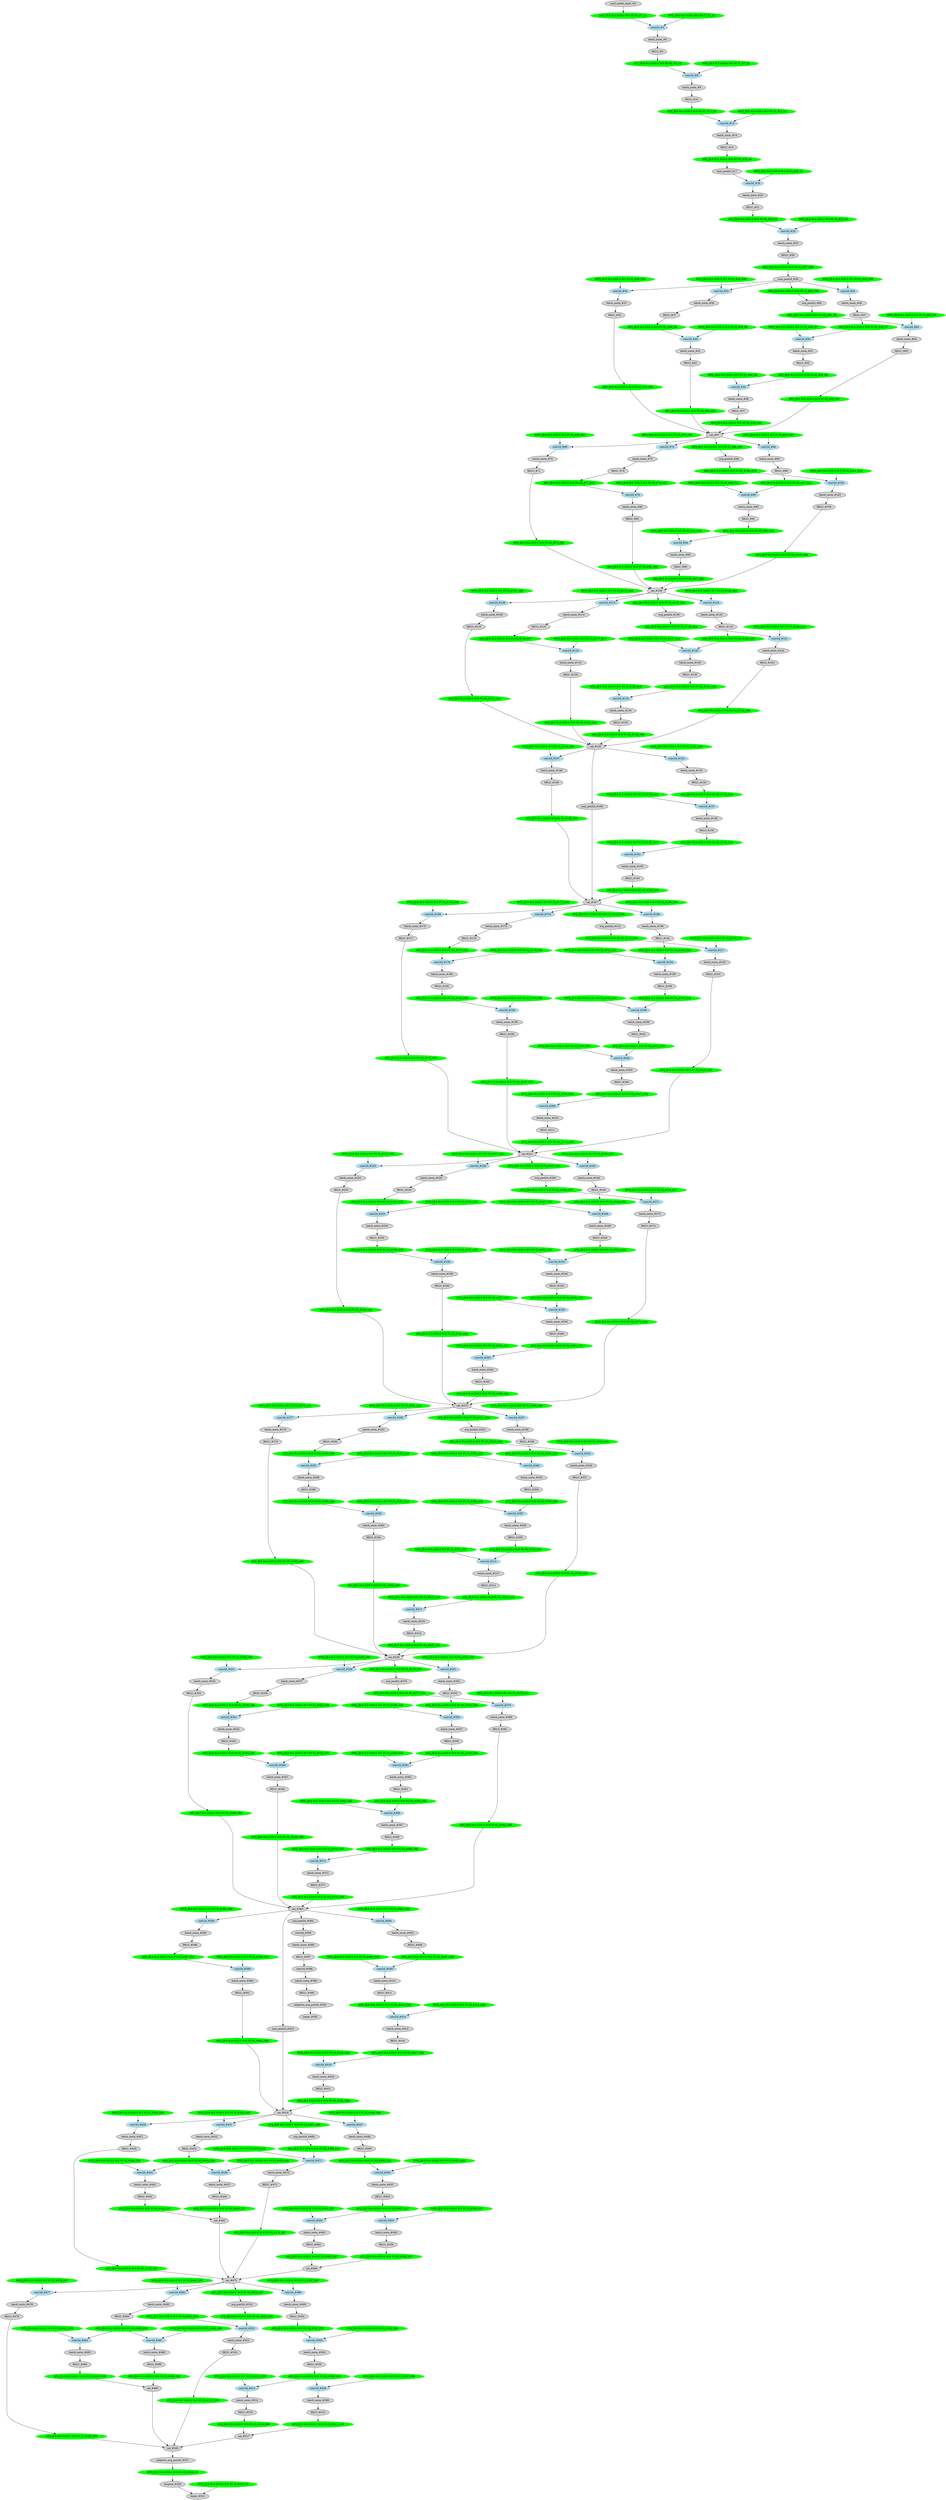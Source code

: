 strict digraph  {
"0 /nncf_model_input" [id=0, label="nncf_model_input_#0", scope="", style=filled, type=nncf_model_input];
"1 AsymmetricQuantizer/asymmetric_quantize" [color=green, id=1, label="AFQ_[B:8 M:A SGN:S W:N PC:N]_#1_G1", scope=AsymmetricQuantizer, style=filled, type=asymmetric_quantize];
"2 Inception3/BasicConv2d[Conv2d_1a_3x3]/NNCFConv2d[conv]/ModuleDict[pre_ops]/UpdateWeight[0]/SymmetricQuantizer[op]/symmetric_quantize" [color=green, id=2, label="WFQ_[B:8 M:S SGN:S W:Y PC:Y]_#2_G1", scope="Inception3/BasicConv2d[Conv2d_1a_3x3]/NNCFConv2d[conv]/ModuleDict[pre_ops]/UpdateWeight[0]/SymmetricQuantizer[op]", style=filled, type=symmetric_quantize];
"3 Inception3/BasicConv2d[Conv2d_1a_3x3]/NNCFConv2d[conv]/conv2d" [color=lightblue, id=3, label="conv2d_#3", scope="Inception3/BasicConv2d[Conv2d_1a_3x3]/NNCFConv2d[conv]", style=filled, type=conv2d];
"4 Inception3/BasicConv2d[Conv2d_1a_3x3]/BatchNorm2d[bn]/batch_norm" [id=4, label="batch_norm_#4", scope="Inception3/BasicConv2d[Conv2d_1a_3x3]/BatchNorm2d[bn]", style=filled, type=batch_norm];
"5 Inception3/BasicConv2d[Conv2d_1a_3x3]/RELU" [id=5, label="RELU_#5", scope="Inception3/BasicConv2d[Conv2d_1a_3x3]", style=filled, type=RELU];
"6 Inception3/BasicConv2d[Conv2d_1a_3x3]/AsymmetricQuantizer/asymmetric_quantize" [color=green, id=6, label="AFQ_[B:8 M:A SGN:S W:N PC:N]_#6_G2", scope="Inception3/BasicConv2d[Conv2d_1a_3x3]/AsymmetricQuantizer", style=filled, type=asymmetric_quantize];
"7 Inception3/BasicConv2d[Conv2d_2a_3x3]/NNCFConv2d[conv]/ModuleDict[pre_ops]/UpdateWeight[0]/SymmetricQuantizer[op]/symmetric_quantize" [color=green, id=7, label="WFQ_[B:8 M:S SGN:S W:Y PC:Y]_#7_G2", scope="Inception3/BasicConv2d[Conv2d_2a_3x3]/NNCFConv2d[conv]/ModuleDict[pre_ops]/UpdateWeight[0]/SymmetricQuantizer[op]", style=filled, type=symmetric_quantize];
"8 Inception3/BasicConv2d[Conv2d_2a_3x3]/NNCFConv2d[conv]/conv2d" [color=lightblue, id=8, label="conv2d_#8", scope="Inception3/BasicConv2d[Conv2d_2a_3x3]/NNCFConv2d[conv]", style=filled, type=conv2d];
"9 Inception3/BasicConv2d[Conv2d_2a_3x3]/BatchNorm2d[bn]/batch_norm" [id=9, label="batch_norm_#9", scope="Inception3/BasicConv2d[Conv2d_2a_3x3]/BatchNorm2d[bn]", style=filled, type=batch_norm];
"10 Inception3/BasicConv2d[Conv2d_2a_3x3]/RELU" [id=10, label="RELU_#10", scope="Inception3/BasicConv2d[Conv2d_2a_3x3]", style=filled, type=RELU];
"11 Inception3/BasicConv2d[Conv2d_2a_3x3]/AsymmetricQuantizer/asymmetric_quantize" [color=green, id=11, label="AFQ_[B:8 M:A SGN:S W:N PC:N]_#11_G3", scope="Inception3/BasicConv2d[Conv2d_2a_3x3]/AsymmetricQuantizer", style=filled, type=asymmetric_quantize];
"12 Inception3/BasicConv2d[Conv2d_2b_3x3]/NNCFConv2d[conv]/ModuleDict[pre_ops]/UpdateWeight[0]/SymmetricQuantizer[op]/symmetric_quantize" [color=green, id=12, label="WFQ_[B:8 M:S SGN:S W:Y PC:Y]_#12_G3", scope="Inception3/BasicConv2d[Conv2d_2b_3x3]/NNCFConv2d[conv]/ModuleDict[pre_ops]/UpdateWeight[0]/SymmetricQuantizer[op]", style=filled, type=symmetric_quantize];
"13 Inception3/BasicConv2d[Conv2d_2b_3x3]/NNCFConv2d[conv]/conv2d" [color=lightblue, id=13, label="conv2d_#13", scope="Inception3/BasicConv2d[Conv2d_2b_3x3]/NNCFConv2d[conv]", style=filled, type=conv2d];
"14 Inception3/BasicConv2d[Conv2d_2b_3x3]/BatchNorm2d[bn]/batch_norm" [id=14, label="batch_norm_#14", scope="Inception3/BasicConv2d[Conv2d_2b_3x3]/BatchNorm2d[bn]", style=filled, type=batch_norm];
"15 Inception3/BasicConv2d[Conv2d_2b_3x3]/RELU" [id=15, label="RELU_#15", scope="Inception3/BasicConv2d[Conv2d_2b_3x3]", style=filled, type=RELU];
"16 Inception3/BasicConv2d[Conv2d_2b_3x3]/AsymmetricQuantizer/asymmetric_quantize" [color=green, id=16, label="AFQ_[B:8 M:A SGN:S W:N PC:N]_#16_G4", scope="Inception3/BasicConv2d[Conv2d_2b_3x3]/AsymmetricQuantizer", style=filled, type=asymmetric_quantize];
"17 Inception3/MaxPool2d[maxpool1]/max_pool2d" [id=17, label="max_pool2d_#17", scope="Inception3/MaxPool2d[maxpool1]", style=filled, type=max_pool2d];
"18 Inception3/BasicConv2d[Conv2d_3b_1x1]/NNCFConv2d[conv]/ModuleDict[pre_ops]/UpdateWeight[0]/SymmetricQuantizer[op]/symmetric_quantize" [color=green, id=18, label="WFQ_[B:8 M:S SGN:S W:Y PC:Y]_#18_G4", scope="Inception3/BasicConv2d[Conv2d_3b_1x1]/NNCFConv2d[conv]/ModuleDict[pre_ops]/UpdateWeight[0]/SymmetricQuantizer[op]", style=filled, type=symmetric_quantize];
"19 Inception3/BasicConv2d[Conv2d_3b_1x1]/NNCFConv2d[conv]/conv2d" [color=lightblue, id=19, label="conv2d_#19", scope="Inception3/BasicConv2d[Conv2d_3b_1x1]/NNCFConv2d[conv]", style=filled, type=conv2d];
"20 Inception3/BasicConv2d[Conv2d_3b_1x1]/BatchNorm2d[bn]/batch_norm" [id=20, label="batch_norm_#20", scope="Inception3/BasicConv2d[Conv2d_3b_1x1]/BatchNorm2d[bn]", style=filled, type=batch_norm];
"21 Inception3/BasicConv2d[Conv2d_3b_1x1]/RELU" [id=21, label="RELU_#21", scope="Inception3/BasicConv2d[Conv2d_3b_1x1]", style=filled, type=RELU];
"22 Inception3/BasicConv2d[Conv2d_3b_1x1]/AsymmetricQuantizer/asymmetric_quantize" [color=green, id=22, label="AFQ_[B:8 M:A SGN:S W:N PC:N]_#22_G5", scope="Inception3/BasicConv2d[Conv2d_3b_1x1]/AsymmetricQuantizer", style=filled, type=asymmetric_quantize];
"23 Inception3/BasicConv2d[Conv2d_4a_3x3]/NNCFConv2d[conv]/ModuleDict[pre_ops]/UpdateWeight[0]/SymmetricQuantizer[op]/symmetric_quantize" [color=green, id=23, label="WFQ_[B:8 M:S SGN:S W:Y PC:Y]_#23_G5", scope="Inception3/BasicConv2d[Conv2d_4a_3x3]/NNCFConv2d[conv]/ModuleDict[pre_ops]/UpdateWeight[0]/SymmetricQuantizer[op]", style=filled, type=symmetric_quantize];
"24 Inception3/BasicConv2d[Conv2d_4a_3x3]/NNCFConv2d[conv]/conv2d" [color=lightblue, id=24, label="conv2d_#24", scope="Inception3/BasicConv2d[Conv2d_4a_3x3]/NNCFConv2d[conv]", style=filled, type=conv2d];
"25 Inception3/BasicConv2d[Conv2d_4a_3x3]/BatchNorm2d[bn]/batch_norm" [id=25, label="batch_norm_#25", scope="Inception3/BasicConv2d[Conv2d_4a_3x3]/BatchNorm2d[bn]", style=filled, type=batch_norm];
"26 Inception3/BasicConv2d[Conv2d_4a_3x3]/RELU" [id=26, label="RELU_#26", scope="Inception3/BasicConv2d[Conv2d_4a_3x3]", style=filled, type=RELU];
"27 Inception3/BasicConv2d[Conv2d_4a_3x3]/AsymmetricQuantizer/asymmetric_quantize" [color=green, id=27, label="AFQ_[B:8 M:A SGN:S W:N PC:N]_#27_G56", scope="Inception3/BasicConv2d[Conv2d_4a_3x3]/AsymmetricQuantizer", style=filled, type=asymmetric_quantize];
"28 Inception3/MaxPool2d[maxpool2]/max_pool2d" [id=28, label="max_pool2d_#28", scope="Inception3/MaxPool2d[maxpool2]", style=filled, type=max_pool2d];
"29 Inception3/InceptionA[Mixed_5b]/BasicConv2d[branch1x1]/NNCFConv2d[conv]/ModuleDict[pre_ops]/UpdateWeight[0]/SymmetricQuantizer[op]/symmetric_quantize" [color=green, id=29, label="WFQ_[B:8 M:S SGN:S W:Y PC:Y]_#29_G56", scope="Inception3/InceptionA[Mixed_5b]/BasicConv2d[branch1x1]/NNCFConv2d[conv]/ModuleDict[pre_ops]/UpdateWeight[0]/SymmetricQuantizer[op]", style=filled, type=symmetric_quantize];
"30 Inception3/InceptionA[Mixed_5b]/BasicConv2d[branch1x1]/NNCFConv2d[conv]/conv2d" [color=lightblue, id=30, label="conv2d_#30", scope="Inception3/InceptionA[Mixed_5b]/BasicConv2d[branch1x1]/NNCFConv2d[conv]", style=filled, type=conv2d];
"31 Inception3/InceptionA[Mixed_5b]/BasicConv2d[branch1x1]/BatchNorm2d[bn]/batch_norm" [id=31, label="batch_norm_#31", scope="Inception3/InceptionA[Mixed_5b]/BasicConv2d[branch1x1]/BatchNorm2d[bn]", style=filled, type=batch_norm];
"32 Inception3/InceptionA[Mixed_5b]/BasicConv2d[branch1x1]/RELU" [id=32, label="RELU_#32", scope="Inception3/InceptionA[Mixed_5b]/BasicConv2d[branch1x1]", style=filled, type=RELU];
"33 Inception3/InceptionA[Mixed_5b]/BasicConv2d[branch1x1]/AsymmetricQuantizer/asymmetric_quantize" [color=green, id=33, label="AFQ_[B:8 M:A SGN:S W:N PC:N]_#33_G61", scope="Inception3/InceptionA[Mixed_5b]/BasicConv2d[branch1x1]/AsymmetricQuantizer", style=filled, type=asymmetric_quantize];
"34 Inception3/InceptionA[Mixed_5b]/BasicConv2d[branch5x5_1]/NNCFConv2d[conv]/ModuleDict[pre_ops]/UpdateWeight[0]/SymmetricQuantizer[op]/symmetric_quantize" [color=green, id=34, label="WFQ_[B:8 M:S SGN:S W:Y PC:Y]_#34_G56", scope="Inception3/InceptionA[Mixed_5b]/BasicConv2d[branch5x5_1]/NNCFConv2d[conv]/ModuleDict[pre_ops]/UpdateWeight[0]/SymmetricQuantizer[op]", style=filled, type=symmetric_quantize];
"35 Inception3/InceptionA[Mixed_5b]/BasicConv2d[branch5x5_1]/NNCFConv2d[conv]/conv2d" [color=lightblue, id=35, label="conv2d_#35", scope="Inception3/InceptionA[Mixed_5b]/BasicConv2d[branch5x5_1]/NNCFConv2d[conv]", style=filled, type=conv2d];
"36 Inception3/InceptionA[Mixed_5b]/BasicConv2d[branch5x5_1]/BatchNorm2d[bn]/batch_norm" [id=36, label="batch_norm_#36", scope="Inception3/InceptionA[Mixed_5b]/BasicConv2d[branch5x5_1]/BatchNorm2d[bn]", style=filled, type=batch_norm];
"37 Inception3/InceptionA[Mixed_5b]/BasicConv2d[branch5x5_1]/RELU" [id=37, label="RELU_#37", scope="Inception3/InceptionA[Mixed_5b]/BasicConv2d[branch5x5_1]", style=filled, type=RELU];
"38 Inception3/InceptionA[Mixed_5b]/BasicConv2d[branch5x5_1]/AsymmetricQuantizer/asymmetric_quantize" [color=green, id=38, label="AFQ_[B:8 M:A SGN:S W:N PC:N]_#38_G9", scope="Inception3/InceptionA[Mixed_5b]/BasicConv2d[branch5x5_1]/AsymmetricQuantizer", style=filled, type=asymmetric_quantize];
"39 Inception3/InceptionA[Mixed_5b]/BasicConv2d[branch5x5_2]/NNCFConv2d[conv]/ModuleDict[pre_ops]/UpdateWeight[0]/SymmetricQuantizer[op]/symmetric_quantize" [color=green, id=39, label="WFQ_[B:8 M:S SGN:S W:Y PC:Y]_#39_G9", scope="Inception3/InceptionA[Mixed_5b]/BasicConv2d[branch5x5_2]/NNCFConv2d[conv]/ModuleDict[pre_ops]/UpdateWeight[0]/SymmetricQuantizer[op]", style=filled, type=symmetric_quantize];
"40 Inception3/InceptionA[Mixed_5b]/BasicConv2d[branch5x5_2]/NNCFConv2d[conv]/conv2d" [color=lightblue, id=40, label="conv2d_#40", scope="Inception3/InceptionA[Mixed_5b]/BasicConv2d[branch5x5_2]/NNCFConv2d[conv]", style=filled, type=conv2d];
"41 Inception3/InceptionA[Mixed_5b]/BasicConv2d[branch5x5_2]/BatchNorm2d[bn]/batch_norm" [id=41, label="batch_norm_#41", scope="Inception3/InceptionA[Mixed_5b]/BasicConv2d[branch5x5_2]/BatchNorm2d[bn]", style=filled, type=batch_norm];
"42 Inception3/InceptionA[Mixed_5b]/BasicConv2d[branch5x5_2]/RELU" [id=42, label="RELU_#42", scope="Inception3/InceptionA[Mixed_5b]/BasicConv2d[branch5x5_2]", style=filled, type=RELU];
"43 Inception3/InceptionA[Mixed_5b]/BasicConv2d[branch5x5_2]/AsymmetricQuantizer/asymmetric_quantize" [color=green, id=43, label="AFQ_[B:8 M:A SGN:S W:N PC:N]_#43_G61", scope="Inception3/InceptionA[Mixed_5b]/BasicConv2d[branch5x5_2]/AsymmetricQuantizer", style=filled, type=asymmetric_quantize];
"44 Inception3/InceptionA[Mixed_5b]/BasicConv2d[branch3x3dbl_1]/NNCFConv2d[conv]/ModuleDict[pre_ops]/UpdateWeight[0]/SymmetricQuantizer[op]/symmetric_quantize" [color=green, id=44, label="WFQ_[B:8 M:S SGN:S W:Y PC:Y]_#44_G56", scope="Inception3/InceptionA[Mixed_5b]/BasicConv2d[branch3x3dbl_1]/NNCFConv2d[conv]/ModuleDict[pre_ops]/UpdateWeight[0]/SymmetricQuantizer[op]", style=filled, type=symmetric_quantize];
"45 Inception3/InceptionA[Mixed_5b]/BasicConv2d[branch3x3dbl_1]/NNCFConv2d[conv]/conv2d" [color=lightblue, id=45, label="conv2d_#45", scope="Inception3/InceptionA[Mixed_5b]/BasicConv2d[branch3x3dbl_1]/NNCFConv2d[conv]", style=filled, type=conv2d];
"46 Inception3/InceptionA[Mixed_5b]/BasicConv2d[branch3x3dbl_1]/BatchNorm2d[bn]/batch_norm" [id=46, label="batch_norm_#46", scope="Inception3/InceptionA[Mixed_5b]/BasicConv2d[branch3x3dbl_1]/BatchNorm2d[bn]", style=filled, type=batch_norm];
"47 Inception3/InceptionA[Mixed_5b]/BasicConv2d[branch3x3dbl_1]/RELU" [id=47, label="RELU_#47", scope="Inception3/InceptionA[Mixed_5b]/BasicConv2d[branch3x3dbl_1]", style=filled, type=RELU];
"48 Inception3/InceptionA[Mixed_5b]/BasicConv2d[branch3x3dbl_1]/AsymmetricQuantizer/asymmetric_quantize" [color=green, id=48, label="AFQ_[B:8 M:A SGN:S W:N PC:N]_#48_G7", scope="Inception3/InceptionA[Mixed_5b]/BasicConv2d[branch3x3dbl_1]/AsymmetricQuantizer", style=filled, type=asymmetric_quantize];
"49 Inception3/InceptionA[Mixed_5b]/BasicConv2d[branch3x3dbl_2]/NNCFConv2d[conv]/ModuleDict[pre_ops]/UpdateWeight[0]/SymmetricQuantizer[op]/symmetric_quantize" [color=green, id=49, label="WFQ_[B:8 M:S SGN:S W:Y PC:Y]_#49_G7", scope="Inception3/InceptionA[Mixed_5b]/BasicConv2d[branch3x3dbl_2]/NNCFConv2d[conv]/ModuleDict[pre_ops]/UpdateWeight[0]/SymmetricQuantizer[op]", style=filled, type=symmetric_quantize];
"50 Inception3/InceptionA[Mixed_5b]/BasicConv2d[branch3x3dbl_2]/NNCFConv2d[conv]/conv2d" [color=lightblue, id=50, label="conv2d_#50", scope="Inception3/InceptionA[Mixed_5b]/BasicConv2d[branch3x3dbl_2]/NNCFConv2d[conv]", style=filled, type=conv2d];
"51 Inception3/InceptionA[Mixed_5b]/BasicConv2d[branch3x3dbl_2]/BatchNorm2d[bn]/batch_norm" [id=51, label="batch_norm_#51", scope="Inception3/InceptionA[Mixed_5b]/BasicConv2d[branch3x3dbl_2]/BatchNorm2d[bn]", style=filled, type=batch_norm];
"52 Inception3/InceptionA[Mixed_5b]/BasicConv2d[branch3x3dbl_2]/RELU" [id=52, label="RELU_#52", scope="Inception3/InceptionA[Mixed_5b]/BasicConv2d[branch3x3dbl_2]", style=filled, type=RELU];
"53 Inception3/InceptionA[Mixed_5b]/BasicConv2d[branch3x3dbl_2]/AsymmetricQuantizer/asymmetric_quantize" [color=green, id=53, label="AFQ_[B:8 M:A SGN:S W:N PC:N]_#53_G8", scope="Inception3/InceptionA[Mixed_5b]/BasicConv2d[branch3x3dbl_2]/AsymmetricQuantizer", style=filled, type=asymmetric_quantize];
"54 Inception3/InceptionA[Mixed_5b]/BasicConv2d[branch3x3dbl_3]/NNCFConv2d[conv]/ModuleDict[pre_ops]/UpdateWeight[0]/SymmetricQuantizer[op]/symmetric_quantize" [color=green, id=54, label="WFQ_[B:8 M:S SGN:S W:Y PC:Y]_#54_G8", scope="Inception3/InceptionA[Mixed_5b]/BasicConv2d[branch3x3dbl_3]/NNCFConv2d[conv]/ModuleDict[pre_ops]/UpdateWeight[0]/SymmetricQuantizer[op]", style=filled, type=symmetric_quantize];
"55 Inception3/InceptionA[Mixed_5b]/BasicConv2d[branch3x3dbl_3]/NNCFConv2d[conv]/conv2d" [color=lightblue, id=55, label="conv2d_#55", scope="Inception3/InceptionA[Mixed_5b]/BasicConv2d[branch3x3dbl_3]/NNCFConv2d[conv]", style=filled, type=conv2d];
"56 Inception3/InceptionA[Mixed_5b]/BasicConv2d[branch3x3dbl_3]/BatchNorm2d[bn]/batch_norm" [id=56, label="batch_norm_#56", scope="Inception3/InceptionA[Mixed_5b]/BasicConv2d[branch3x3dbl_3]/BatchNorm2d[bn]", style=filled, type=batch_norm];
"57 Inception3/InceptionA[Mixed_5b]/BasicConv2d[branch3x3dbl_3]/RELU" [id=57, label="RELU_#57", scope="Inception3/InceptionA[Mixed_5b]/BasicConv2d[branch3x3dbl_3]", style=filled, type=RELU];
"58 Inception3/InceptionA[Mixed_5b]/BasicConv2d[branch3x3dbl_3]/AsymmetricQuantizer/asymmetric_quantize" [color=green, id=58, label="AFQ_[B:8 M:A SGN:S W:N PC:N]_#58_G61", scope="Inception3/InceptionA[Mixed_5b]/BasicConv2d[branch3x3dbl_3]/AsymmetricQuantizer", style=filled, type=asymmetric_quantize];
"59 Inception3/InceptionA[Mixed_5b]/SymmetricQuantizer/symmetric_quantize" [color=green, id=59, label="AFQ_[B:8 M:S SGN:U W:N PC:Y]_#59_G56", scope="Inception3/InceptionA[Mixed_5b]/SymmetricQuantizer", style=filled, type=symmetric_quantize];
"60 Inception3/InceptionA[Mixed_5b]/avg_pool2d" [id=60, label="avg_pool2d_#60", scope="Inception3/InceptionA[Mixed_5b]", style=filled, type=avg_pool2d];
"61 Inception3/InceptionA[Mixed_5b]/AsymmetricQuantizer/asymmetric_quantize" [color=green, id=61, label="AFQ_[B:8 M:A SGN:S W:N PC:N]_#61_G6", scope="Inception3/InceptionA[Mixed_5b]/AsymmetricQuantizer", style=filled, type=asymmetric_quantize];
"62 Inception3/InceptionA[Mixed_5b]/BasicConv2d[branch_pool]/NNCFConv2d[conv]/ModuleDict[pre_ops]/UpdateWeight[0]/SymmetricQuantizer[op]/symmetric_quantize" [color=green, id=62, label="WFQ_[B:8 M:S SGN:S W:Y PC:Y]_#62_G6", scope="Inception3/InceptionA[Mixed_5b]/BasicConv2d[branch_pool]/NNCFConv2d[conv]/ModuleDict[pre_ops]/UpdateWeight[0]/SymmetricQuantizer[op]", style=filled, type=symmetric_quantize];
"63 Inception3/InceptionA[Mixed_5b]/BasicConv2d[branch_pool]/NNCFConv2d[conv]/conv2d" [color=lightblue, id=63, label="conv2d_#63", scope="Inception3/InceptionA[Mixed_5b]/BasicConv2d[branch_pool]/NNCFConv2d[conv]", style=filled, type=conv2d];
"64 Inception3/InceptionA[Mixed_5b]/BasicConv2d[branch_pool]/BatchNorm2d[bn]/batch_norm" [id=64, label="batch_norm_#64", scope="Inception3/InceptionA[Mixed_5b]/BasicConv2d[branch_pool]/BatchNorm2d[bn]", style=filled, type=batch_norm];
"65 Inception3/InceptionA[Mixed_5b]/BasicConv2d[branch_pool]/RELU" [id=65, label="RELU_#65", scope="Inception3/InceptionA[Mixed_5b]/BasicConv2d[branch_pool]", style=filled, type=RELU];
"66 Inception3/InceptionA[Mixed_5b]/BasicConv2d[branch_pool]/AsymmetricQuantizer/asymmetric_quantize" [color=green, id=66, label="AFQ_[B:8 M:A SGN:S W:N PC:N]_#66_G61", scope="Inception3/InceptionA[Mixed_5b]/BasicConv2d[branch_pool]/AsymmetricQuantizer", style=filled, type=asymmetric_quantize];
"67 Inception3/InceptionA[Mixed_5b]/cat" [id=67, label="cat_#67", scope="Inception3/InceptionA[Mixed_5b]", style=filled, type=cat];
"68 Inception3/InceptionA[Mixed_5c]/BasicConv2d[branch1x1]/NNCFConv2d[conv]/ModuleDict[pre_ops]/UpdateWeight[0]/SymmetricQuantizer[op]/symmetric_quantize" [color=green, id=68, label="WFQ_[B:8 M:S SGN:S W:Y PC:Y]_#68_G61", scope="Inception3/InceptionA[Mixed_5c]/BasicConv2d[branch1x1]/NNCFConv2d[conv]/ModuleDict[pre_ops]/UpdateWeight[0]/SymmetricQuantizer[op]", style=filled, type=symmetric_quantize];
"69 Inception3/InceptionA[Mixed_5c]/BasicConv2d[branch1x1]/NNCFConv2d[conv]/conv2d" [color=lightblue, id=69, label="conv2d_#69", scope="Inception3/InceptionA[Mixed_5c]/BasicConv2d[branch1x1]/NNCFConv2d[conv]", style=filled, type=conv2d];
"70 Inception3/InceptionA[Mixed_5c]/BasicConv2d[branch1x1]/BatchNorm2d[bn]/batch_norm" [id=70, label="batch_norm_#70", scope="Inception3/InceptionA[Mixed_5c]/BasicConv2d[branch1x1]/BatchNorm2d[bn]", style=filled, type=batch_norm];
"71 Inception3/InceptionA[Mixed_5c]/BasicConv2d[branch1x1]/RELU" [id=71, label="RELU_#71", scope="Inception3/InceptionA[Mixed_5c]/BasicConv2d[branch1x1]", style=filled, type=RELU];
"72 Inception3/InceptionA[Mixed_5c]/BasicConv2d[branch1x1]/AsymmetricQuantizer/asymmetric_quantize" [color=green, id=72, label="AFQ_[B:8 M:A SGN:S W:N PC:N]_#72_G62", scope="Inception3/InceptionA[Mixed_5c]/BasicConv2d[branch1x1]/AsymmetricQuantizer", style=filled, type=asymmetric_quantize];
"73 Inception3/InceptionA[Mixed_5c]/BasicConv2d[branch5x5_1]/NNCFConv2d[conv]/ModuleDict[pre_ops]/UpdateWeight[0]/SymmetricQuantizer[op]/symmetric_quantize" [color=green, id=73, label="WFQ_[B:8 M:S SGN:S W:Y PC:Y]_#73_G61", scope="Inception3/InceptionA[Mixed_5c]/BasicConv2d[branch5x5_1]/NNCFConv2d[conv]/ModuleDict[pre_ops]/UpdateWeight[0]/SymmetricQuantizer[op]", style=filled, type=symmetric_quantize];
"74 Inception3/InceptionA[Mixed_5c]/BasicConv2d[branch5x5_1]/NNCFConv2d[conv]/conv2d" [color=lightblue, id=74, label="conv2d_#74", scope="Inception3/InceptionA[Mixed_5c]/BasicConv2d[branch5x5_1]/NNCFConv2d[conv]", style=filled, type=conv2d];
"75 Inception3/InceptionA[Mixed_5c]/BasicConv2d[branch5x5_1]/BatchNorm2d[bn]/batch_norm" [id=75, label="batch_norm_#75", scope="Inception3/InceptionA[Mixed_5c]/BasicConv2d[branch5x5_1]/BatchNorm2d[bn]", style=filled, type=batch_norm];
"76 Inception3/InceptionA[Mixed_5c]/BasicConv2d[branch5x5_1]/RELU" [id=76, label="RELU_#76", scope="Inception3/InceptionA[Mixed_5c]/BasicConv2d[branch5x5_1]", style=filled, type=RELU];
"77 Inception3/InceptionA[Mixed_5c]/BasicConv2d[branch5x5_1]/AsymmetricQuantizer/asymmetric_quantize" [color=green, id=77, label="AFQ_[B:8 M:A SGN:S W:N PC:N]_#77_G13", scope="Inception3/InceptionA[Mixed_5c]/BasicConv2d[branch5x5_1]/AsymmetricQuantizer", style=filled, type=asymmetric_quantize];
"78 Inception3/InceptionA[Mixed_5c]/BasicConv2d[branch5x5_2]/NNCFConv2d[conv]/ModuleDict[pre_ops]/UpdateWeight[0]/SymmetricQuantizer[op]/symmetric_quantize" [color=green, id=78, label="WFQ_[B:8 M:S SGN:S W:Y PC:Y]_#78_G13", scope="Inception3/InceptionA[Mixed_5c]/BasicConv2d[branch5x5_2]/NNCFConv2d[conv]/ModuleDict[pre_ops]/UpdateWeight[0]/SymmetricQuantizer[op]", style=filled, type=symmetric_quantize];
"79 Inception3/InceptionA[Mixed_5c]/BasicConv2d[branch5x5_2]/NNCFConv2d[conv]/conv2d" [color=lightblue, id=79, label="conv2d_#79", scope="Inception3/InceptionA[Mixed_5c]/BasicConv2d[branch5x5_2]/NNCFConv2d[conv]", style=filled, type=conv2d];
"80 Inception3/InceptionA[Mixed_5c]/BasicConv2d[branch5x5_2]/BatchNorm2d[bn]/batch_norm" [id=80, label="batch_norm_#80", scope="Inception3/InceptionA[Mixed_5c]/BasicConv2d[branch5x5_2]/BatchNorm2d[bn]", style=filled, type=batch_norm];
"81 Inception3/InceptionA[Mixed_5c]/BasicConv2d[branch5x5_2]/RELU" [id=81, label="RELU_#81", scope="Inception3/InceptionA[Mixed_5c]/BasicConv2d[branch5x5_2]", style=filled, type=RELU];
"82 Inception3/InceptionA[Mixed_5c]/BasicConv2d[branch5x5_2]/AsymmetricQuantizer/asymmetric_quantize" [color=green, id=82, label="AFQ_[B:8 M:A SGN:S W:N PC:N]_#82_G62", scope="Inception3/InceptionA[Mixed_5c]/BasicConv2d[branch5x5_2]/AsymmetricQuantizer", style=filled, type=asymmetric_quantize];
"83 Inception3/InceptionA[Mixed_5c]/BasicConv2d[branch3x3dbl_1]/NNCFConv2d[conv]/ModuleDict[pre_ops]/UpdateWeight[0]/SymmetricQuantizer[op]/symmetric_quantize" [color=green, id=83, label="WFQ_[B:8 M:S SGN:S W:Y PC:Y]_#83_G61", scope="Inception3/InceptionA[Mixed_5c]/BasicConv2d[branch3x3dbl_1]/NNCFConv2d[conv]/ModuleDict[pre_ops]/UpdateWeight[0]/SymmetricQuantizer[op]", style=filled, type=symmetric_quantize];
"84 Inception3/InceptionA[Mixed_5c]/BasicConv2d[branch3x3dbl_1]/NNCFConv2d[conv]/conv2d" [color=lightblue, id=84, label="conv2d_#84", scope="Inception3/InceptionA[Mixed_5c]/BasicConv2d[branch3x3dbl_1]/NNCFConv2d[conv]", style=filled, type=conv2d];
"85 Inception3/InceptionA[Mixed_5c]/BasicConv2d[branch3x3dbl_1]/BatchNorm2d[bn]/batch_norm" [id=85, label="batch_norm_#85", scope="Inception3/InceptionA[Mixed_5c]/BasicConv2d[branch3x3dbl_1]/BatchNorm2d[bn]", style=filled, type=batch_norm];
"86 Inception3/InceptionA[Mixed_5c]/BasicConv2d[branch3x3dbl_1]/RELU" [id=86, label="RELU_#86", scope="Inception3/InceptionA[Mixed_5c]/BasicConv2d[branch3x3dbl_1]", style=filled, type=RELU];
"87 Inception3/InceptionA[Mixed_5c]/BasicConv2d[branch3x3dbl_1]/AsymmetricQuantizer/asymmetric_quantize" [color=green, id=87, label="AFQ_[B:8 M:A SGN:S W:N PC:N]_#87_G11", scope="Inception3/InceptionA[Mixed_5c]/BasicConv2d[branch3x3dbl_1]/AsymmetricQuantizer", style=filled, type=asymmetric_quantize];
"88 Inception3/InceptionA[Mixed_5c]/BasicConv2d[branch3x3dbl_2]/NNCFConv2d[conv]/ModuleDict[pre_ops]/UpdateWeight[0]/SymmetricQuantizer[op]/symmetric_quantize" [color=green, id=88, label="WFQ_[B:8 M:S SGN:S W:Y PC:Y]_#88_G11", scope="Inception3/InceptionA[Mixed_5c]/BasicConv2d[branch3x3dbl_2]/NNCFConv2d[conv]/ModuleDict[pre_ops]/UpdateWeight[0]/SymmetricQuantizer[op]", style=filled, type=symmetric_quantize];
"89 Inception3/InceptionA[Mixed_5c]/BasicConv2d[branch3x3dbl_2]/NNCFConv2d[conv]/conv2d" [color=lightblue, id=89, label="conv2d_#89", scope="Inception3/InceptionA[Mixed_5c]/BasicConv2d[branch3x3dbl_2]/NNCFConv2d[conv]", style=filled, type=conv2d];
"90 Inception3/InceptionA[Mixed_5c]/BasicConv2d[branch3x3dbl_2]/BatchNorm2d[bn]/batch_norm" [id=90, label="batch_norm_#90", scope="Inception3/InceptionA[Mixed_5c]/BasicConv2d[branch3x3dbl_2]/BatchNorm2d[bn]", style=filled, type=batch_norm];
"91 Inception3/InceptionA[Mixed_5c]/BasicConv2d[branch3x3dbl_2]/RELU" [id=91, label="RELU_#91", scope="Inception3/InceptionA[Mixed_5c]/BasicConv2d[branch3x3dbl_2]", style=filled, type=RELU];
"92 Inception3/InceptionA[Mixed_5c]/BasicConv2d[branch3x3dbl_2]/AsymmetricQuantizer/asymmetric_quantize" [color=green, id=92, label="AFQ_[B:8 M:A SGN:S W:N PC:N]_#92_G12", scope="Inception3/InceptionA[Mixed_5c]/BasicConv2d[branch3x3dbl_2]/AsymmetricQuantizer", style=filled, type=asymmetric_quantize];
"93 Inception3/InceptionA[Mixed_5c]/BasicConv2d[branch3x3dbl_3]/NNCFConv2d[conv]/ModuleDict[pre_ops]/UpdateWeight[0]/SymmetricQuantizer[op]/symmetric_quantize" [color=green, id=93, label="WFQ_[B:8 M:S SGN:S W:Y PC:Y]_#93_G12", scope="Inception3/InceptionA[Mixed_5c]/BasicConv2d[branch3x3dbl_3]/NNCFConv2d[conv]/ModuleDict[pre_ops]/UpdateWeight[0]/SymmetricQuantizer[op]", style=filled, type=symmetric_quantize];
"94 Inception3/InceptionA[Mixed_5c]/BasicConv2d[branch3x3dbl_3]/NNCFConv2d[conv]/conv2d" [color=lightblue, id=94, label="conv2d_#94", scope="Inception3/InceptionA[Mixed_5c]/BasicConv2d[branch3x3dbl_3]/NNCFConv2d[conv]", style=filled, type=conv2d];
"95 Inception3/InceptionA[Mixed_5c]/BasicConv2d[branch3x3dbl_3]/BatchNorm2d[bn]/batch_norm" [id=95, label="batch_norm_#95", scope="Inception3/InceptionA[Mixed_5c]/BasicConv2d[branch3x3dbl_3]/BatchNorm2d[bn]", style=filled, type=batch_norm];
"96 Inception3/InceptionA[Mixed_5c]/BasicConv2d[branch3x3dbl_3]/RELU" [id=96, label="RELU_#96", scope="Inception3/InceptionA[Mixed_5c]/BasicConv2d[branch3x3dbl_3]", style=filled, type=RELU];
"97 Inception3/InceptionA[Mixed_5c]/BasicConv2d[branch3x3dbl_3]/AsymmetricQuantizer/asymmetric_quantize" [color=green, id=97, label="AFQ_[B:8 M:A SGN:S W:N PC:N]_#97_G62", scope="Inception3/InceptionA[Mixed_5c]/BasicConv2d[branch3x3dbl_3]/AsymmetricQuantizer", style=filled, type=asymmetric_quantize];
"98 Inception3/InceptionA[Mixed_5c]/SymmetricQuantizer/symmetric_quantize" [color=green, id=98, label="AFQ_[B:8 M:S SGN:U W:N PC:Y]_#98_G61", scope="Inception3/InceptionA[Mixed_5c]/SymmetricQuantizer", style=filled, type=symmetric_quantize];
"99 Inception3/InceptionA[Mixed_5c]/avg_pool2d" [id=99, label="avg_pool2d_#99", scope="Inception3/InceptionA[Mixed_5c]", style=filled, type=avg_pool2d];
"100 Inception3/InceptionA[Mixed_5c]/AsymmetricQuantizer/asymmetric_quantize" [color=green, id=100, label="AFQ_[B:8 M:A SGN:S W:N PC:N]_#100_G10", scope="Inception3/InceptionA[Mixed_5c]/AsymmetricQuantizer", style=filled, type=asymmetric_quantize];
"101 Inception3/InceptionA[Mixed_5c]/BasicConv2d[branch_pool]/NNCFConv2d[conv]/ModuleDict[pre_ops]/UpdateWeight[0]/SymmetricQuantizer[op]/symmetric_quantize" [color=green, id=101, label="WFQ_[B:8 M:S SGN:S W:Y PC:Y]_#101_G10", scope="Inception3/InceptionA[Mixed_5c]/BasicConv2d[branch_pool]/NNCFConv2d[conv]/ModuleDict[pre_ops]/UpdateWeight[0]/SymmetricQuantizer[op]", style=filled, type=symmetric_quantize];
"102 Inception3/InceptionA[Mixed_5c]/BasicConv2d[branch_pool]/NNCFConv2d[conv]/conv2d" [color=lightblue, id=102, label="conv2d_#102", scope="Inception3/InceptionA[Mixed_5c]/BasicConv2d[branch_pool]/NNCFConv2d[conv]", style=filled, type=conv2d];
"103 Inception3/InceptionA[Mixed_5c]/BasicConv2d[branch_pool]/BatchNorm2d[bn]/batch_norm" [id=103, label="batch_norm_#103", scope="Inception3/InceptionA[Mixed_5c]/BasicConv2d[branch_pool]/BatchNorm2d[bn]", style=filled, type=batch_norm];
"104 Inception3/InceptionA[Mixed_5c]/BasicConv2d[branch_pool]/RELU" [id=104, label="RELU_#104", scope="Inception3/InceptionA[Mixed_5c]/BasicConv2d[branch_pool]", style=filled, type=RELU];
"105 Inception3/InceptionA[Mixed_5c]/BasicConv2d[branch_pool]/AsymmetricQuantizer/asymmetric_quantize" [color=green, id=105, label="AFQ_[B:8 M:A SGN:S W:N PC:N]_#105_G62", scope="Inception3/InceptionA[Mixed_5c]/BasicConv2d[branch_pool]/AsymmetricQuantizer", style=filled, type=asymmetric_quantize];
"106 Inception3/InceptionA[Mixed_5c]/cat" [id=106, label="cat_#106", scope="Inception3/InceptionA[Mixed_5c]", style=filled, type=cat];
"107 Inception3/InceptionA[Mixed_5d]/BasicConv2d[branch1x1]/NNCFConv2d[conv]/ModuleDict[pre_ops]/UpdateWeight[0]/SymmetricQuantizer[op]/symmetric_quantize" [color=green, id=107, label="WFQ_[B:8 M:S SGN:S W:Y PC:Y]_#107_G62", scope="Inception3/InceptionA[Mixed_5d]/BasicConv2d[branch1x1]/NNCFConv2d[conv]/ModuleDict[pre_ops]/UpdateWeight[0]/SymmetricQuantizer[op]", style=filled, type=symmetric_quantize];
"108 Inception3/InceptionA[Mixed_5d]/BasicConv2d[branch1x1]/NNCFConv2d[conv]/conv2d" [color=lightblue, id=108, label="conv2d_#108", scope="Inception3/InceptionA[Mixed_5d]/BasicConv2d[branch1x1]/NNCFConv2d[conv]", style=filled, type=conv2d];
"109 Inception3/InceptionA[Mixed_5d]/BasicConv2d[branch1x1]/BatchNorm2d[bn]/batch_norm" [id=109, label="batch_norm_#109", scope="Inception3/InceptionA[Mixed_5d]/BasicConv2d[branch1x1]/BatchNorm2d[bn]", style=filled, type=batch_norm];
"110 Inception3/InceptionA[Mixed_5d]/BasicConv2d[branch1x1]/RELU" [id=110, label="RELU_#110", scope="Inception3/InceptionA[Mixed_5d]/BasicConv2d[branch1x1]", style=filled, type=RELU];
"111 Inception3/InceptionA[Mixed_5d]/BasicConv2d[branch1x1]/AsymmetricQuantizer/asymmetric_quantize" [color=green, id=111, label="AFQ_[B:8 M:A SGN:S W:N PC:N]_#111_G68", scope="Inception3/InceptionA[Mixed_5d]/BasicConv2d[branch1x1]/AsymmetricQuantizer", style=filled, type=asymmetric_quantize];
"112 Inception3/InceptionA[Mixed_5d]/BasicConv2d[branch5x5_1]/NNCFConv2d[conv]/ModuleDict[pre_ops]/UpdateWeight[0]/SymmetricQuantizer[op]/symmetric_quantize" [color=green, id=112, label="WFQ_[B:8 M:S SGN:S W:Y PC:Y]_#112_G62", scope="Inception3/InceptionA[Mixed_5d]/BasicConv2d[branch5x5_1]/NNCFConv2d[conv]/ModuleDict[pre_ops]/UpdateWeight[0]/SymmetricQuantizer[op]", style=filled, type=symmetric_quantize];
"113 Inception3/InceptionA[Mixed_5d]/BasicConv2d[branch5x5_1]/NNCFConv2d[conv]/conv2d" [color=lightblue, id=113, label="conv2d_#113", scope="Inception3/InceptionA[Mixed_5d]/BasicConv2d[branch5x5_1]/NNCFConv2d[conv]", style=filled, type=conv2d];
"114 Inception3/InceptionA[Mixed_5d]/BasicConv2d[branch5x5_1]/BatchNorm2d[bn]/batch_norm" [id=114, label="batch_norm_#114", scope="Inception3/InceptionA[Mixed_5d]/BasicConv2d[branch5x5_1]/BatchNorm2d[bn]", style=filled, type=batch_norm];
"115 Inception3/InceptionA[Mixed_5d]/BasicConv2d[branch5x5_1]/RELU" [id=115, label="RELU_#115", scope="Inception3/InceptionA[Mixed_5d]/BasicConv2d[branch5x5_1]", style=filled, type=RELU];
"116 Inception3/InceptionA[Mixed_5d]/BasicConv2d[branch5x5_1]/AsymmetricQuantizer/asymmetric_quantize" [color=green, id=116, label="AFQ_[B:8 M:A SGN:S W:N PC:N]_#116_G17", scope="Inception3/InceptionA[Mixed_5d]/BasicConv2d[branch5x5_1]/AsymmetricQuantizer", style=filled, type=asymmetric_quantize];
"117 Inception3/InceptionA[Mixed_5d]/BasicConv2d[branch5x5_2]/NNCFConv2d[conv]/ModuleDict[pre_ops]/UpdateWeight[0]/SymmetricQuantizer[op]/symmetric_quantize" [color=green, id=117, label="WFQ_[B:8 M:S SGN:S W:Y PC:Y]_#117_G17", scope="Inception3/InceptionA[Mixed_5d]/BasicConv2d[branch5x5_2]/NNCFConv2d[conv]/ModuleDict[pre_ops]/UpdateWeight[0]/SymmetricQuantizer[op]", style=filled, type=symmetric_quantize];
"118 Inception3/InceptionA[Mixed_5d]/BasicConv2d[branch5x5_2]/NNCFConv2d[conv]/conv2d" [color=lightblue, id=118, label="conv2d_#118", scope="Inception3/InceptionA[Mixed_5d]/BasicConv2d[branch5x5_2]/NNCFConv2d[conv]", style=filled, type=conv2d];
"119 Inception3/InceptionA[Mixed_5d]/BasicConv2d[branch5x5_2]/BatchNorm2d[bn]/batch_norm" [id=119, label="batch_norm_#119", scope="Inception3/InceptionA[Mixed_5d]/BasicConv2d[branch5x5_2]/BatchNorm2d[bn]", style=filled, type=batch_norm];
"120 Inception3/InceptionA[Mixed_5d]/BasicConv2d[branch5x5_2]/RELU" [id=120, label="RELU_#120", scope="Inception3/InceptionA[Mixed_5d]/BasicConv2d[branch5x5_2]", style=filled, type=RELU];
"121 Inception3/InceptionA[Mixed_5d]/BasicConv2d[branch5x5_2]/AsymmetricQuantizer/asymmetric_quantize" [color=green, id=121, label="AFQ_[B:8 M:A SGN:S W:N PC:N]_#121_G68", scope="Inception3/InceptionA[Mixed_5d]/BasicConv2d[branch5x5_2]/AsymmetricQuantizer", style=filled, type=asymmetric_quantize];
"122 Inception3/InceptionA[Mixed_5d]/BasicConv2d[branch3x3dbl_1]/NNCFConv2d[conv]/ModuleDict[pre_ops]/UpdateWeight[0]/SymmetricQuantizer[op]/symmetric_quantize" [color=green, id=122, label="WFQ_[B:8 M:S SGN:S W:Y PC:Y]_#122_G62", scope="Inception3/InceptionA[Mixed_5d]/BasicConv2d[branch3x3dbl_1]/NNCFConv2d[conv]/ModuleDict[pre_ops]/UpdateWeight[0]/SymmetricQuantizer[op]", style=filled, type=symmetric_quantize];
"123 Inception3/InceptionA[Mixed_5d]/BasicConv2d[branch3x3dbl_1]/NNCFConv2d[conv]/conv2d" [color=lightblue, id=123, label="conv2d_#123", scope="Inception3/InceptionA[Mixed_5d]/BasicConv2d[branch3x3dbl_1]/NNCFConv2d[conv]", style=filled, type=conv2d];
"124 Inception3/InceptionA[Mixed_5d]/BasicConv2d[branch3x3dbl_1]/BatchNorm2d[bn]/batch_norm" [id=124, label="batch_norm_#124", scope="Inception3/InceptionA[Mixed_5d]/BasicConv2d[branch3x3dbl_1]/BatchNorm2d[bn]", style=filled, type=batch_norm];
"125 Inception3/InceptionA[Mixed_5d]/BasicConv2d[branch3x3dbl_1]/RELU" [id=125, label="RELU_#125", scope="Inception3/InceptionA[Mixed_5d]/BasicConv2d[branch3x3dbl_1]", style=filled, type=RELU];
"126 Inception3/InceptionA[Mixed_5d]/BasicConv2d[branch3x3dbl_1]/AsymmetricQuantizer/asymmetric_quantize" [color=green, id=126, label="AFQ_[B:8 M:A SGN:S W:N PC:N]_#126_G15", scope="Inception3/InceptionA[Mixed_5d]/BasicConv2d[branch3x3dbl_1]/AsymmetricQuantizer", style=filled, type=asymmetric_quantize];
"127 Inception3/InceptionA[Mixed_5d]/BasicConv2d[branch3x3dbl_2]/NNCFConv2d[conv]/ModuleDict[pre_ops]/UpdateWeight[0]/SymmetricQuantizer[op]/symmetric_quantize" [color=green, id=127, label="WFQ_[B:8 M:S SGN:S W:Y PC:Y]_#127_G15", scope="Inception3/InceptionA[Mixed_5d]/BasicConv2d[branch3x3dbl_2]/NNCFConv2d[conv]/ModuleDict[pre_ops]/UpdateWeight[0]/SymmetricQuantizer[op]", style=filled, type=symmetric_quantize];
"128 Inception3/InceptionA[Mixed_5d]/BasicConv2d[branch3x3dbl_2]/NNCFConv2d[conv]/conv2d" [color=lightblue, id=128, label="conv2d_#128", scope="Inception3/InceptionA[Mixed_5d]/BasicConv2d[branch3x3dbl_2]/NNCFConv2d[conv]", style=filled, type=conv2d];
"129 Inception3/InceptionA[Mixed_5d]/BasicConv2d[branch3x3dbl_2]/BatchNorm2d[bn]/batch_norm" [id=129, label="batch_norm_#129", scope="Inception3/InceptionA[Mixed_5d]/BasicConv2d[branch3x3dbl_2]/BatchNorm2d[bn]", style=filled, type=batch_norm];
"130 Inception3/InceptionA[Mixed_5d]/BasicConv2d[branch3x3dbl_2]/RELU" [id=130, label="RELU_#130", scope="Inception3/InceptionA[Mixed_5d]/BasicConv2d[branch3x3dbl_2]", style=filled, type=RELU];
"131 Inception3/InceptionA[Mixed_5d]/BasicConv2d[branch3x3dbl_2]/AsymmetricQuantizer/asymmetric_quantize" [color=green, id=131, label="AFQ_[B:8 M:A SGN:S W:N PC:N]_#131_G16", scope="Inception3/InceptionA[Mixed_5d]/BasicConv2d[branch3x3dbl_2]/AsymmetricQuantizer", style=filled, type=asymmetric_quantize];
"132 Inception3/InceptionA[Mixed_5d]/BasicConv2d[branch3x3dbl_3]/NNCFConv2d[conv]/ModuleDict[pre_ops]/UpdateWeight[0]/SymmetricQuantizer[op]/symmetric_quantize" [color=green, id=132, label="WFQ_[B:8 M:S SGN:S W:Y PC:Y]_#132_G16", scope="Inception3/InceptionA[Mixed_5d]/BasicConv2d[branch3x3dbl_3]/NNCFConv2d[conv]/ModuleDict[pre_ops]/UpdateWeight[0]/SymmetricQuantizer[op]", style=filled, type=symmetric_quantize];
"133 Inception3/InceptionA[Mixed_5d]/BasicConv2d[branch3x3dbl_3]/NNCFConv2d[conv]/conv2d" [color=lightblue, id=133, label="conv2d_#133", scope="Inception3/InceptionA[Mixed_5d]/BasicConv2d[branch3x3dbl_3]/NNCFConv2d[conv]", style=filled, type=conv2d];
"134 Inception3/InceptionA[Mixed_5d]/BasicConv2d[branch3x3dbl_3]/BatchNorm2d[bn]/batch_norm" [id=134, label="batch_norm_#134", scope="Inception3/InceptionA[Mixed_5d]/BasicConv2d[branch3x3dbl_3]/BatchNorm2d[bn]", style=filled, type=batch_norm];
"135 Inception3/InceptionA[Mixed_5d]/BasicConv2d[branch3x3dbl_3]/RELU" [id=135, label="RELU_#135", scope="Inception3/InceptionA[Mixed_5d]/BasicConv2d[branch3x3dbl_3]", style=filled, type=RELU];
"136 Inception3/InceptionA[Mixed_5d]/BasicConv2d[branch3x3dbl_3]/AsymmetricQuantizer/asymmetric_quantize" [color=green, id=136, label="AFQ_[B:8 M:A SGN:S W:N PC:N]_#136_G68", scope="Inception3/InceptionA[Mixed_5d]/BasicConv2d[branch3x3dbl_3]/AsymmetricQuantizer", style=filled, type=asymmetric_quantize];
"137 Inception3/InceptionA[Mixed_5d]/SymmetricQuantizer/symmetric_quantize" [color=green, id=137, label="AFQ_[B:8 M:S SGN:U W:N PC:Y]_#137_G62", scope="Inception3/InceptionA[Mixed_5d]/SymmetricQuantizer", style=filled, type=symmetric_quantize];
"138 Inception3/InceptionA[Mixed_5d]/avg_pool2d" [id=138, label="avg_pool2d_#138", scope="Inception3/InceptionA[Mixed_5d]", style=filled, type=avg_pool2d];
"139 Inception3/InceptionA[Mixed_5d]/AsymmetricQuantizer/asymmetric_quantize" [color=green, id=139, label="AFQ_[B:8 M:A SGN:S W:N PC:N]_#139_G14", scope="Inception3/InceptionA[Mixed_5d]/AsymmetricQuantizer", style=filled, type=asymmetric_quantize];
"140 Inception3/InceptionA[Mixed_5d]/BasicConv2d[branch_pool]/NNCFConv2d[conv]/ModuleDict[pre_ops]/UpdateWeight[0]/SymmetricQuantizer[op]/symmetric_quantize" [color=green, id=140, label="WFQ_[B:8 M:S SGN:S W:Y PC:Y]_#140_G14", scope="Inception3/InceptionA[Mixed_5d]/BasicConv2d[branch_pool]/NNCFConv2d[conv]/ModuleDict[pre_ops]/UpdateWeight[0]/SymmetricQuantizer[op]", style=filled, type=symmetric_quantize];
"141 Inception3/InceptionA[Mixed_5d]/BasicConv2d[branch_pool]/NNCFConv2d[conv]/conv2d" [color=lightblue, id=141, label="conv2d_#141", scope="Inception3/InceptionA[Mixed_5d]/BasicConv2d[branch_pool]/NNCFConv2d[conv]", style=filled, type=conv2d];
"142 Inception3/InceptionA[Mixed_5d]/BasicConv2d[branch_pool]/BatchNorm2d[bn]/batch_norm" [id=142, label="batch_norm_#142", scope="Inception3/InceptionA[Mixed_5d]/BasicConv2d[branch_pool]/BatchNorm2d[bn]", style=filled, type=batch_norm];
"143 Inception3/InceptionA[Mixed_5d]/BasicConv2d[branch_pool]/RELU" [id=143, label="RELU_#143", scope="Inception3/InceptionA[Mixed_5d]/BasicConv2d[branch_pool]", style=filled, type=RELU];
"144 Inception3/InceptionA[Mixed_5d]/BasicConv2d[branch_pool]/AsymmetricQuantizer/asymmetric_quantize" [color=green, id=144, label="AFQ_[B:8 M:A SGN:S W:N PC:N]_#144_G68", scope="Inception3/InceptionA[Mixed_5d]/BasicConv2d[branch_pool]/AsymmetricQuantizer", style=filled, type=asymmetric_quantize];
"145 Inception3/InceptionA[Mixed_5d]/cat" [id=145, label="cat_#145", scope="Inception3/InceptionA[Mixed_5d]", style=filled, type=cat];
"146 Inception3/InceptionB[Mixed_6a]/BasicConv2d[branch3x3]/NNCFConv2d[conv]/ModuleDict[pre_ops]/UpdateWeight[0]/SymmetricQuantizer[op]/symmetric_quantize" [color=green, id=146, label="WFQ_[B:8 M:S SGN:S W:Y PC:Y]_#146_G68", scope="Inception3/InceptionB[Mixed_6a]/BasicConv2d[branch3x3]/NNCFConv2d[conv]/ModuleDict[pre_ops]/UpdateWeight[0]/SymmetricQuantizer[op]", style=filled, type=symmetric_quantize];
"147 Inception3/InceptionB[Mixed_6a]/BasicConv2d[branch3x3]/NNCFConv2d[conv]/conv2d" [color=lightblue, id=147, label="conv2d_#147", scope="Inception3/InceptionB[Mixed_6a]/BasicConv2d[branch3x3]/NNCFConv2d[conv]", style=filled, type=conv2d];
"148 Inception3/InceptionB[Mixed_6a]/BasicConv2d[branch3x3]/BatchNorm2d[bn]/batch_norm" [id=148, label="batch_norm_#148", scope="Inception3/InceptionB[Mixed_6a]/BasicConv2d[branch3x3]/BatchNorm2d[bn]", style=filled, type=batch_norm];
"149 Inception3/InceptionB[Mixed_6a]/BasicConv2d[branch3x3]/RELU" [id=149, label="RELU_#149", scope="Inception3/InceptionB[Mixed_6a]/BasicConv2d[branch3x3]", style=filled, type=RELU];
"150 Inception3/InceptionB[Mixed_6a]/BasicConv2d[branch3x3]/AsymmetricQuantizer/asymmetric_quantize" [color=green, id=150, label="AFQ_[B:8 M:A SGN:S W:N PC:N]_#150_G68", scope="Inception3/InceptionB[Mixed_6a]/BasicConv2d[branch3x3]/AsymmetricQuantizer", style=filled, type=asymmetric_quantize];
"151 Inception3/InceptionB[Mixed_6a]/BasicConv2d[branch3x3dbl_1]/NNCFConv2d[conv]/ModuleDict[pre_ops]/UpdateWeight[0]/SymmetricQuantizer[op]/symmetric_quantize" [color=green, id=151, label="WFQ_[B:8 M:S SGN:S W:Y PC:Y]_#151_G68", scope="Inception3/InceptionB[Mixed_6a]/BasicConv2d[branch3x3dbl_1]/NNCFConv2d[conv]/ModuleDict[pre_ops]/UpdateWeight[0]/SymmetricQuantizer[op]", style=filled, type=symmetric_quantize];
"152 Inception3/InceptionB[Mixed_6a]/BasicConv2d[branch3x3dbl_1]/NNCFConv2d[conv]/conv2d" [color=lightblue, id=152, label="conv2d_#152", scope="Inception3/InceptionB[Mixed_6a]/BasicConv2d[branch3x3dbl_1]/NNCFConv2d[conv]", style=filled, type=conv2d];
"153 Inception3/InceptionB[Mixed_6a]/BasicConv2d[branch3x3dbl_1]/BatchNorm2d[bn]/batch_norm" [id=153, label="batch_norm_#153", scope="Inception3/InceptionB[Mixed_6a]/BasicConv2d[branch3x3dbl_1]/BatchNorm2d[bn]", style=filled, type=batch_norm];
"154 Inception3/InceptionB[Mixed_6a]/BasicConv2d[branch3x3dbl_1]/RELU" [id=154, label="RELU_#154", scope="Inception3/InceptionB[Mixed_6a]/BasicConv2d[branch3x3dbl_1]", style=filled, type=RELU];
"155 Inception3/InceptionB[Mixed_6a]/BasicConv2d[branch3x3dbl_1]/AsymmetricQuantizer/asymmetric_quantize" [color=green, id=155, label="AFQ_[B:8 M:A SGN:S W:N PC:N]_#155_G18", scope="Inception3/InceptionB[Mixed_6a]/BasicConv2d[branch3x3dbl_1]/AsymmetricQuantizer", style=filled, type=asymmetric_quantize];
"156 Inception3/InceptionB[Mixed_6a]/BasicConv2d[branch3x3dbl_2]/NNCFConv2d[conv]/ModuleDict[pre_ops]/UpdateWeight[0]/SymmetricQuantizer[op]/symmetric_quantize" [color=green, id=156, label="WFQ_[B:8 M:S SGN:S W:Y PC:Y]_#156_G18", scope="Inception3/InceptionB[Mixed_6a]/BasicConv2d[branch3x3dbl_2]/NNCFConv2d[conv]/ModuleDict[pre_ops]/UpdateWeight[0]/SymmetricQuantizer[op]", style=filled, type=symmetric_quantize];
"157 Inception3/InceptionB[Mixed_6a]/BasicConv2d[branch3x3dbl_2]/NNCFConv2d[conv]/conv2d" [color=lightblue, id=157, label="conv2d_#157", scope="Inception3/InceptionB[Mixed_6a]/BasicConv2d[branch3x3dbl_2]/NNCFConv2d[conv]", style=filled, type=conv2d];
"158 Inception3/InceptionB[Mixed_6a]/BasicConv2d[branch3x3dbl_2]/BatchNorm2d[bn]/batch_norm" [id=158, label="batch_norm_#158", scope="Inception3/InceptionB[Mixed_6a]/BasicConv2d[branch3x3dbl_2]/BatchNorm2d[bn]", style=filled, type=batch_norm];
"159 Inception3/InceptionB[Mixed_6a]/BasicConv2d[branch3x3dbl_2]/RELU" [id=159, label="RELU_#159", scope="Inception3/InceptionB[Mixed_6a]/BasicConv2d[branch3x3dbl_2]", style=filled, type=RELU];
"160 Inception3/InceptionB[Mixed_6a]/BasicConv2d[branch3x3dbl_2]/AsymmetricQuantizer/asymmetric_quantize" [color=green, id=160, label="AFQ_[B:8 M:A SGN:S W:N PC:N]_#160_G19", scope="Inception3/InceptionB[Mixed_6a]/BasicConv2d[branch3x3dbl_2]/AsymmetricQuantizer", style=filled, type=asymmetric_quantize];
"161 Inception3/InceptionB[Mixed_6a]/BasicConv2d[branch3x3dbl_3]/NNCFConv2d[conv]/ModuleDict[pre_ops]/UpdateWeight[0]/SymmetricQuantizer[op]/symmetric_quantize" [color=green, id=161, label="WFQ_[B:8 M:S SGN:S W:Y PC:Y]_#161_G19", scope="Inception3/InceptionB[Mixed_6a]/BasicConv2d[branch3x3dbl_3]/NNCFConv2d[conv]/ModuleDict[pre_ops]/UpdateWeight[0]/SymmetricQuantizer[op]", style=filled, type=symmetric_quantize];
"162 Inception3/InceptionB[Mixed_6a]/BasicConv2d[branch3x3dbl_3]/NNCFConv2d[conv]/conv2d" [color=lightblue, id=162, label="conv2d_#162", scope="Inception3/InceptionB[Mixed_6a]/BasicConv2d[branch3x3dbl_3]/NNCFConv2d[conv]", style=filled, type=conv2d];
"163 Inception3/InceptionB[Mixed_6a]/BasicConv2d[branch3x3dbl_3]/BatchNorm2d[bn]/batch_norm" [id=163, label="batch_norm_#163", scope="Inception3/InceptionB[Mixed_6a]/BasicConv2d[branch3x3dbl_3]/BatchNorm2d[bn]", style=filled, type=batch_norm];
"164 Inception3/InceptionB[Mixed_6a]/BasicConv2d[branch3x3dbl_3]/RELU" [id=164, label="RELU_#164", scope="Inception3/InceptionB[Mixed_6a]/BasicConv2d[branch3x3dbl_3]", style=filled, type=RELU];
"165 Inception3/InceptionB[Mixed_6a]/BasicConv2d[branch3x3dbl_3]/AsymmetricQuantizer/asymmetric_quantize" [color=green, id=165, label="AFQ_[B:8 M:A SGN:S W:N PC:N]_#165_G68", scope="Inception3/InceptionB[Mixed_6a]/BasicConv2d[branch3x3dbl_3]/AsymmetricQuantizer", style=filled, type=asymmetric_quantize];
"166 Inception3/InceptionB[Mixed_6a]/max_pool2d" [id=166, label="max_pool2d_#166", scope="Inception3/InceptionB[Mixed_6a]", style=filled, type=max_pool2d];
"167 Inception3/InceptionB[Mixed_6a]/cat" [id=167, label="cat_#167", scope="Inception3/InceptionB[Mixed_6a]", style=filled, type=cat];
"168 Inception3/InceptionC[Mixed_6b]/BasicConv2d[branch1x1]/NNCFConv2d[conv]/ModuleDict[pre_ops]/UpdateWeight[0]/SymmetricQuantizer[op]/symmetric_quantize" [color=green, id=168, label="WFQ_[B:8 M:S SGN:S W:Y PC:Y]_#168_G68", scope="Inception3/InceptionC[Mixed_6b]/BasicConv2d[branch1x1]/NNCFConv2d[conv]/ModuleDict[pre_ops]/UpdateWeight[0]/SymmetricQuantizer[op]", style=filled, type=symmetric_quantize];
"169 Inception3/InceptionC[Mixed_6b]/BasicConv2d[branch1x1]/NNCFConv2d[conv]/conv2d" [color=lightblue, id=169, label="conv2d_#169", scope="Inception3/InceptionC[Mixed_6b]/BasicConv2d[branch1x1]/NNCFConv2d[conv]", style=filled, type=conv2d];
"170 Inception3/InceptionC[Mixed_6b]/BasicConv2d[branch1x1]/BatchNorm2d[bn]/batch_norm" [id=170, label="batch_norm_#170", scope="Inception3/InceptionC[Mixed_6b]/BasicConv2d[branch1x1]/BatchNorm2d[bn]", style=filled, type=batch_norm];
"171 Inception3/InceptionC[Mixed_6b]/BasicConv2d[branch1x1]/RELU" [id=171, label="RELU_#171", scope="Inception3/InceptionC[Mixed_6b]/BasicConv2d[branch1x1]", style=filled, type=RELU];
"172 Inception3/InceptionC[Mixed_6b]/BasicConv2d[branch1x1]/AsymmetricQuantizer/asymmetric_quantize" [color=green, id=172, label="AFQ_[B:8 M:A SGN:S W:N PC:N]_#172_G63", scope="Inception3/InceptionC[Mixed_6b]/BasicConv2d[branch1x1]/AsymmetricQuantizer", style=filled, type=asymmetric_quantize];
"173 Inception3/InceptionC[Mixed_6b]/BasicConv2d[branch7x7_1]/NNCFConv2d[conv]/ModuleDict[pre_ops]/UpdateWeight[0]/SymmetricQuantizer[op]/symmetric_quantize" [color=green, id=173, label="WFQ_[B:8 M:S SGN:S W:Y PC:Y]_#173_G68", scope="Inception3/InceptionC[Mixed_6b]/BasicConv2d[branch7x7_1]/NNCFConv2d[conv]/ModuleDict[pre_ops]/UpdateWeight[0]/SymmetricQuantizer[op]", style=filled, type=symmetric_quantize];
"174 Inception3/InceptionC[Mixed_6b]/BasicConv2d[branch7x7_1]/NNCFConv2d[conv]/conv2d" [color=lightblue, id=174, label="conv2d_#174", scope="Inception3/InceptionC[Mixed_6b]/BasicConv2d[branch7x7_1]/NNCFConv2d[conv]", style=filled, type=conv2d];
"175 Inception3/InceptionC[Mixed_6b]/BasicConv2d[branch7x7_1]/BatchNorm2d[bn]/batch_norm" [id=175, label="batch_norm_#175", scope="Inception3/InceptionC[Mixed_6b]/BasicConv2d[branch7x7_1]/BatchNorm2d[bn]", style=filled, type=batch_norm];
"176 Inception3/InceptionC[Mixed_6b]/BasicConv2d[branch7x7_1]/RELU" [id=176, label="RELU_#176", scope="Inception3/InceptionC[Mixed_6b]/BasicConv2d[branch7x7_1]", style=filled, type=RELU];
"177 Inception3/InceptionC[Mixed_6b]/BasicConv2d[branch7x7_1]/AsymmetricQuantizer/asymmetric_quantize" [color=green, id=177, label="AFQ_[B:8 M:A SGN:S W:N PC:N]_#177_G25", scope="Inception3/InceptionC[Mixed_6b]/BasicConv2d[branch7x7_1]/AsymmetricQuantizer", style=filled, type=asymmetric_quantize];
"178 Inception3/InceptionC[Mixed_6b]/BasicConv2d[branch7x7_2]/NNCFConv2d[conv]/ModuleDict[pre_ops]/UpdateWeight[0]/SymmetricQuantizer[op]/symmetric_quantize" [color=green, id=178, label="WFQ_[B:8 M:S SGN:S W:Y PC:Y]_#178_G25", scope="Inception3/InceptionC[Mixed_6b]/BasicConv2d[branch7x7_2]/NNCFConv2d[conv]/ModuleDict[pre_ops]/UpdateWeight[0]/SymmetricQuantizer[op]", style=filled, type=symmetric_quantize];
"179 Inception3/InceptionC[Mixed_6b]/BasicConv2d[branch7x7_2]/NNCFConv2d[conv]/conv2d" [color=lightblue, id=179, label="conv2d_#179", scope="Inception3/InceptionC[Mixed_6b]/BasicConv2d[branch7x7_2]/NNCFConv2d[conv]", style=filled, type=conv2d];
"180 Inception3/InceptionC[Mixed_6b]/BasicConv2d[branch7x7_2]/BatchNorm2d[bn]/batch_norm" [id=180, label="batch_norm_#180", scope="Inception3/InceptionC[Mixed_6b]/BasicConv2d[branch7x7_2]/BatchNorm2d[bn]", style=filled, type=batch_norm];
"181 Inception3/InceptionC[Mixed_6b]/BasicConv2d[branch7x7_2]/RELU" [id=181, label="RELU_#181", scope="Inception3/InceptionC[Mixed_6b]/BasicConv2d[branch7x7_2]", style=filled, type=RELU];
"182 Inception3/InceptionC[Mixed_6b]/BasicConv2d[branch7x7_2]/AsymmetricQuantizer/asymmetric_quantize" [color=green, id=182, label="AFQ_[B:8 M:A SGN:S W:N PC:N]_#182_G26", scope="Inception3/InceptionC[Mixed_6b]/BasicConv2d[branch7x7_2]/AsymmetricQuantizer", style=filled, type=asymmetric_quantize];
"183 Inception3/InceptionC[Mixed_6b]/BasicConv2d[branch7x7_3]/NNCFConv2d[conv]/ModuleDict[pre_ops]/UpdateWeight[0]/SymmetricQuantizer[op]/symmetric_quantize" [color=green, id=183, label="WFQ_[B:8 M:S SGN:S W:Y PC:Y]_#183_G26", scope="Inception3/InceptionC[Mixed_6b]/BasicConv2d[branch7x7_3]/NNCFConv2d[conv]/ModuleDict[pre_ops]/UpdateWeight[0]/SymmetricQuantizer[op]", style=filled, type=symmetric_quantize];
"184 Inception3/InceptionC[Mixed_6b]/BasicConv2d[branch7x7_3]/NNCFConv2d[conv]/conv2d" [color=lightblue, id=184, label="conv2d_#184", scope="Inception3/InceptionC[Mixed_6b]/BasicConv2d[branch7x7_3]/NNCFConv2d[conv]", style=filled, type=conv2d];
"185 Inception3/InceptionC[Mixed_6b]/BasicConv2d[branch7x7_3]/BatchNorm2d[bn]/batch_norm" [id=185, label="batch_norm_#185", scope="Inception3/InceptionC[Mixed_6b]/BasicConv2d[branch7x7_3]/BatchNorm2d[bn]", style=filled, type=batch_norm];
"186 Inception3/InceptionC[Mixed_6b]/BasicConv2d[branch7x7_3]/RELU" [id=186, label="RELU_#186", scope="Inception3/InceptionC[Mixed_6b]/BasicConv2d[branch7x7_3]", style=filled, type=RELU];
"187 Inception3/InceptionC[Mixed_6b]/BasicConv2d[branch7x7_3]/AsymmetricQuantizer/asymmetric_quantize" [color=green, id=187, label="AFQ_[B:8 M:A SGN:S W:N PC:N]_#187_G63", scope="Inception3/InceptionC[Mixed_6b]/BasicConv2d[branch7x7_3]/AsymmetricQuantizer", style=filled, type=asymmetric_quantize];
"188 Inception3/InceptionC[Mixed_6b]/BasicConv2d[branch7x7dbl_1]/NNCFConv2d[conv]/ModuleDict[pre_ops]/UpdateWeight[0]/SymmetricQuantizer[op]/symmetric_quantize" [color=green, id=188, label="WFQ_[B:8 M:S SGN:S W:Y PC:Y]_#188_G68", scope="Inception3/InceptionC[Mixed_6b]/BasicConv2d[branch7x7dbl_1]/NNCFConv2d[conv]/ModuleDict[pre_ops]/UpdateWeight[0]/SymmetricQuantizer[op]", style=filled, type=symmetric_quantize];
"189 Inception3/InceptionC[Mixed_6b]/BasicConv2d[branch7x7dbl_1]/NNCFConv2d[conv]/conv2d" [color=lightblue, id=189, label="conv2d_#189", scope="Inception3/InceptionC[Mixed_6b]/BasicConv2d[branch7x7dbl_1]/NNCFConv2d[conv]", style=filled, type=conv2d];
"190 Inception3/InceptionC[Mixed_6b]/BasicConv2d[branch7x7dbl_1]/BatchNorm2d[bn]/batch_norm" [id=190, label="batch_norm_#190", scope="Inception3/InceptionC[Mixed_6b]/BasicConv2d[branch7x7dbl_1]/BatchNorm2d[bn]", style=filled, type=batch_norm];
"191 Inception3/InceptionC[Mixed_6b]/BasicConv2d[branch7x7dbl_1]/RELU" [id=191, label="RELU_#191", scope="Inception3/InceptionC[Mixed_6b]/BasicConv2d[branch7x7dbl_1]", style=filled, type=RELU];
"192 Inception3/InceptionC[Mixed_6b]/BasicConv2d[branch7x7dbl_1]/AsymmetricQuantizer/asymmetric_quantize" [color=green, id=192, label="AFQ_[B:8 M:A SGN:S W:N PC:N]_#192_G21", scope="Inception3/InceptionC[Mixed_6b]/BasicConv2d[branch7x7dbl_1]/AsymmetricQuantizer", style=filled, type=asymmetric_quantize];
"193 Inception3/InceptionC[Mixed_6b]/BasicConv2d[branch7x7dbl_2]/NNCFConv2d[conv]/ModuleDict[pre_ops]/UpdateWeight[0]/SymmetricQuantizer[op]/symmetric_quantize" [color=green, id=193, label="WFQ_[B:8 M:S SGN:S W:Y PC:Y]_#193_G21", scope="Inception3/InceptionC[Mixed_6b]/BasicConv2d[branch7x7dbl_2]/NNCFConv2d[conv]/ModuleDict[pre_ops]/UpdateWeight[0]/SymmetricQuantizer[op]", style=filled, type=symmetric_quantize];
"194 Inception3/InceptionC[Mixed_6b]/BasicConv2d[branch7x7dbl_2]/NNCFConv2d[conv]/conv2d" [color=lightblue, id=194, label="conv2d_#194", scope="Inception3/InceptionC[Mixed_6b]/BasicConv2d[branch7x7dbl_2]/NNCFConv2d[conv]", style=filled, type=conv2d];
"195 Inception3/InceptionC[Mixed_6b]/BasicConv2d[branch7x7dbl_2]/BatchNorm2d[bn]/batch_norm" [id=195, label="batch_norm_#195", scope="Inception3/InceptionC[Mixed_6b]/BasicConv2d[branch7x7dbl_2]/BatchNorm2d[bn]", style=filled, type=batch_norm];
"196 Inception3/InceptionC[Mixed_6b]/BasicConv2d[branch7x7dbl_2]/RELU" [id=196, label="RELU_#196", scope="Inception3/InceptionC[Mixed_6b]/BasicConv2d[branch7x7dbl_2]", style=filled, type=RELU];
"197 Inception3/InceptionC[Mixed_6b]/BasicConv2d[branch7x7dbl_2]/AsymmetricQuantizer/asymmetric_quantize" [color=green, id=197, label="AFQ_[B:8 M:A SGN:S W:N PC:N]_#197_G22", scope="Inception3/InceptionC[Mixed_6b]/BasicConv2d[branch7x7dbl_2]/AsymmetricQuantizer", style=filled, type=asymmetric_quantize];
"198 Inception3/InceptionC[Mixed_6b]/BasicConv2d[branch7x7dbl_3]/NNCFConv2d[conv]/ModuleDict[pre_ops]/UpdateWeight[0]/SymmetricQuantizer[op]/symmetric_quantize" [color=green, id=198, label="WFQ_[B:8 M:S SGN:S W:Y PC:Y]_#198_G22", scope="Inception3/InceptionC[Mixed_6b]/BasicConv2d[branch7x7dbl_3]/NNCFConv2d[conv]/ModuleDict[pre_ops]/UpdateWeight[0]/SymmetricQuantizer[op]", style=filled, type=symmetric_quantize];
"199 Inception3/InceptionC[Mixed_6b]/BasicConv2d[branch7x7dbl_3]/NNCFConv2d[conv]/conv2d" [color=lightblue, id=199, label="conv2d_#199", scope="Inception3/InceptionC[Mixed_6b]/BasicConv2d[branch7x7dbl_3]/NNCFConv2d[conv]", style=filled, type=conv2d];
"200 Inception3/InceptionC[Mixed_6b]/BasicConv2d[branch7x7dbl_3]/BatchNorm2d[bn]/batch_norm" [id=200, label="batch_norm_#200", scope="Inception3/InceptionC[Mixed_6b]/BasicConv2d[branch7x7dbl_3]/BatchNorm2d[bn]", style=filled, type=batch_norm];
"201 Inception3/InceptionC[Mixed_6b]/BasicConv2d[branch7x7dbl_3]/RELU" [id=201, label="RELU_#201", scope="Inception3/InceptionC[Mixed_6b]/BasicConv2d[branch7x7dbl_3]", style=filled, type=RELU];
"202 Inception3/InceptionC[Mixed_6b]/BasicConv2d[branch7x7dbl_3]/AsymmetricQuantizer/asymmetric_quantize" [color=green, id=202, label="AFQ_[B:8 M:A SGN:S W:N PC:N]_#202_G23", scope="Inception3/InceptionC[Mixed_6b]/BasicConv2d[branch7x7dbl_3]/AsymmetricQuantizer", style=filled, type=asymmetric_quantize];
"203 Inception3/InceptionC[Mixed_6b]/BasicConv2d[branch7x7dbl_4]/NNCFConv2d[conv]/ModuleDict[pre_ops]/UpdateWeight[0]/SymmetricQuantizer[op]/symmetric_quantize" [color=green, id=203, label="WFQ_[B:8 M:S SGN:S W:Y PC:Y]_#203_G23", scope="Inception3/InceptionC[Mixed_6b]/BasicConv2d[branch7x7dbl_4]/NNCFConv2d[conv]/ModuleDict[pre_ops]/UpdateWeight[0]/SymmetricQuantizer[op]", style=filled, type=symmetric_quantize];
"204 Inception3/InceptionC[Mixed_6b]/BasicConv2d[branch7x7dbl_4]/NNCFConv2d[conv]/conv2d" [color=lightblue, id=204, label="conv2d_#204", scope="Inception3/InceptionC[Mixed_6b]/BasicConv2d[branch7x7dbl_4]/NNCFConv2d[conv]", style=filled, type=conv2d];
"205 Inception3/InceptionC[Mixed_6b]/BasicConv2d[branch7x7dbl_4]/BatchNorm2d[bn]/batch_norm" [id=205, label="batch_norm_#205", scope="Inception3/InceptionC[Mixed_6b]/BasicConv2d[branch7x7dbl_4]/BatchNorm2d[bn]", style=filled, type=batch_norm];
"206 Inception3/InceptionC[Mixed_6b]/BasicConv2d[branch7x7dbl_4]/RELU" [id=206, label="RELU_#206", scope="Inception3/InceptionC[Mixed_6b]/BasicConv2d[branch7x7dbl_4]", style=filled, type=RELU];
"207 Inception3/InceptionC[Mixed_6b]/BasicConv2d[branch7x7dbl_4]/AsymmetricQuantizer/asymmetric_quantize" [color=green, id=207, label="AFQ_[B:8 M:A SGN:S W:N PC:N]_#207_G24", scope="Inception3/InceptionC[Mixed_6b]/BasicConv2d[branch7x7dbl_4]/AsymmetricQuantizer", style=filled, type=asymmetric_quantize];
"208 Inception3/InceptionC[Mixed_6b]/BasicConv2d[branch7x7dbl_5]/NNCFConv2d[conv]/ModuleDict[pre_ops]/UpdateWeight[0]/SymmetricQuantizer[op]/symmetric_quantize" [color=green, id=208, label="WFQ_[B:8 M:S SGN:S W:Y PC:Y]_#208_G24", scope="Inception3/InceptionC[Mixed_6b]/BasicConv2d[branch7x7dbl_5]/NNCFConv2d[conv]/ModuleDict[pre_ops]/UpdateWeight[0]/SymmetricQuantizer[op]", style=filled, type=symmetric_quantize];
"209 Inception3/InceptionC[Mixed_6b]/BasicConv2d[branch7x7dbl_5]/NNCFConv2d[conv]/conv2d" [color=lightblue, id=209, label="conv2d_#209", scope="Inception3/InceptionC[Mixed_6b]/BasicConv2d[branch7x7dbl_5]/NNCFConv2d[conv]", style=filled, type=conv2d];
"210 Inception3/InceptionC[Mixed_6b]/BasicConv2d[branch7x7dbl_5]/BatchNorm2d[bn]/batch_norm" [id=210, label="batch_norm_#210", scope="Inception3/InceptionC[Mixed_6b]/BasicConv2d[branch7x7dbl_5]/BatchNorm2d[bn]", style=filled, type=batch_norm];
"211 Inception3/InceptionC[Mixed_6b]/BasicConv2d[branch7x7dbl_5]/RELU" [id=211, label="RELU_#211", scope="Inception3/InceptionC[Mixed_6b]/BasicConv2d[branch7x7dbl_5]", style=filled, type=RELU];
"212 Inception3/InceptionC[Mixed_6b]/BasicConv2d[branch7x7dbl_5]/AsymmetricQuantizer/asymmetric_quantize" [color=green, id=212, label="AFQ_[B:8 M:A SGN:S W:N PC:N]_#212_G63", scope="Inception3/InceptionC[Mixed_6b]/BasicConv2d[branch7x7dbl_5]/AsymmetricQuantizer", style=filled, type=asymmetric_quantize];
"213 Inception3/InceptionC[Mixed_6b]/SymmetricQuantizer/symmetric_quantize" [color=green, id=213, label="AFQ_[B:8 M:S SGN:U W:N PC:Y]_#213_G68", scope="Inception3/InceptionC[Mixed_6b]/SymmetricQuantizer", style=filled, type=symmetric_quantize];
"214 Inception3/InceptionC[Mixed_6b]/avg_pool2d" [id=214, label="avg_pool2d_#214", scope="Inception3/InceptionC[Mixed_6b]", style=filled, type=avg_pool2d];
"215 Inception3/InceptionC[Mixed_6b]/AsymmetricQuantizer/asymmetric_quantize" [color=green, id=215, label="AFQ_[B:8 M:A SGN:S W:N PC:N]_#215_G20", scope="Inception3/InceptionC[Mixed_6b]/AsymmetricQuantizer", style=filled, type=asymmetric_quantize];
"216 Inception3/InceptionC[Mixed_6b]/BasicConv2d[branch_pool]/NNCFConv2d[conv]/ModuleDict[pre_ops]/UpdateWeight[0]/SymmetricQuantizer[op]/symmetric_quantize" [color=green, id=216, label="WFQ_[B:8 M:S SGN:S W:Y PC:Y]_#216_G20", scope="Inception3/InceptionC[Mixed_6b]/BasicConv2d[branch_pool]/NNCFConv2d[conv]/ModuleDict[pre_ops]/UpdateWeight[0]/SymmetricQuantizer[op]", style=filled, type=symmetric_quantize];
"217 Inception3/InceptionC[Mixed_6b]/BasicConv2d[branch_pool]/NNCFConv2d[conv]/conv2d" [color=lightblue, id=217, label="conv2d_#217", scope="Inception3/InceptionC[Mixed_6b]/BasicConv2d[branch_pool]/NNCFConv2d[conv]", style=filled, type=conv2d];
"218 Inception3/InceptionC[Mixed_6b]/BasicConv2d[branch_pool]/BatchNorm2d[bn]/batch_norm" [id=218, label="batch_norm_#218", scope="Inception3/InceptionC[Mixed_6b]/BasicConv2d[branch_pool]/BatchNorm2d[bn]", style=filled, type=batch_norm];
"219 Inception3/InceptionC[Mixed_6b]/BasicConv2d[branch_pool]/RELU" [id=219, label="RELU_#219", scope="Inception3/InceptionC[Mixed_6b]/BasicConv2d[branch_pool]", style=filled, type=RELU];
"220 Inception3/InceptionC[Mixed_6b]/BasicConv2d[branch_pool]/AsymmetricQuantizer/asymmetric_quantize" [color=green, id=220, label="AFQ_[B:8 M:A SGN:S W:N PC:N]_#220_G63", scope="Inception3/InceptionC[Mixed_6b]/BasicConv2d[branch_pool]/AsymmetricQuantizer", style=filled, type=asymmetric_quantize];
"221 Inception3/InceptionC[Mixed_6b]/cat" [id=221, label="cat_#221", scope="Inception3/InceptionC[Mixed_6b]", style=filled, type=cat];
"222 Inception3/InceptionC[Mixed_6c]/BasicConv2d[branch1x1]/NNCFConv2d[conv]/ModuleDict[pre_ops]/UpdateWeight[0]/SymmetricQuantizer[op]/symmetric_quantize" [color=green, id=222, label="WFQ_[B:8 M:S SGN:S W:Y PC:Y]_#222_G63", scope="Inception3/InceptionC[Mixed_6c]/BasicConv2d[branch1x1]/NNCFConv2d[conv]/ModuleDict[pre_ops]/UpdateWeight[0]/SymmetricQuantizer[op]", style=filled, type=symmetric_quantize];
"223 Inception3/InceptionC[Mixed_6c]/BasicConv2d[branch1x1]/NNCFConv2d[conv]/conv2d" [color=lightblue, id=223, label="conv2d_#223", scope="Inception3/InceptionC[Mixed_6c]/BasicConv2d[branch1x1]/NNCFConv2d[conv]", style=filled, type=conv2d];
"224 Inception3/InceptionC[Mixed_6c]/BasicConv2d[branch1x1]/BatchNorm2d[bn]/batch_norm" [id=224, label="batch_norm_#224", scope="Inception3/InceptionC[Mixed_6c]/BasicConv2d[branch1x1]/BatchNorm2d[bn]", style=filled, type=batch_norm];
"225 Inception3/InceptionC[Mixed_6c]/BasicConv2d[branch1x1]/RELU" [id=225, label="RELU_#225", scope="Inception3/InceptionC[Mixed_6c]/BasicConv2d[branch1x1]", style=filled, type=RELU];
"226 Inception3/InceptionC[Mixed_6c]/BasicConv2d[branch1x1]/AsymmetricQuantizer/asymmetric_quantize" [color=green, id=226, label="AFQ_[B:8 M:A SGN:S W:N PC:N]_#226_G64", scope="Inception3/InceptionC[Mixed_6c]/BasicConv2d[branch1x1]/AsymmetricQuantizer", style=filled, type=asymmetric_quantize];
"227 Inception3/InceptionC[Mixed_6c]/BasicConv2d[branch7x7_1]/NNCFConv2d[conv]/ModuleDict[pre_ops]/UpdateWeight[0]/SymmetricQuantizer[op]/symmetric_quantize" [color=green, id=227, label="WFQ_[B:8 M:S SGN:S W:Y PC:Y]_#227_G63", scope="Inception3/InceptionC[Mixed_6c]/BasicConv2d[branch7x7_1]/NNCFConv2d[conv]/ModuleDict[pre_ops]/UpdateWeight[0]/SymmetricQuantizer[op]", style=filled, type=symmetric_quantize];
"228 Inception3/InceptionC[Mixed_6c]/BasicConv2d[branch7x7_1]/NNCFConv2d[conv]/conv2d" [color=lightblue, id=228, label="conv2d_#228", scope="Inception3/InceptionC[Mixed_6c]/BasicConv2d[branch7x7_1]/NNCFConv2d[conv]", style=filled, type=conv2d];
"229 Inception3/InceptionC[Mixed_6c]/BasicConv2d[branch7x7_1]/BatchNorm2d[bn]/batch_norm" [id=229, label="batch_norm_#229", scope="Inception3/InceptionC[Mixed_6c]/BasicConv2d[branch7x7_1]/BatchNorm2d[bn]", style=filled, type=batch_norm];
"230 Inception3/InceptionC[Mixed_6c]/BasicConv2d[branch7x7_1]/RELU" [id=230, label="RELU_#230", scope="Inception3/InceptionC[Mixed_6c]/BasicConv2d[branch7x7_1]", style=filled, type=RELU];
"231 Inception3/InceptionC[Mixed_6c]/BasicConv2d[branch7x7_1]/AsymmetricQuantizer/asymmetric_quantize" [color=green, id=231, label="AFQ_[B:8 M:A SGN:S W:N PC:N]_#231_G32", scope="Inception3/InceptionC[Mixed_6c]/BasicConv2d[branch7x7_1]/AsymmetricQuantizer", style=filled, type=asymmetric_quantize];
"232 Inception3/InceptionC[Mixed_6c]/BasicConv2d[branch7x7_2]/NNCFConv2d[conv]/ModuleDict[pre_ops]/UpdateWeight[0]/SymmetricQuantizer[op]/symmetric_quantize" [color=green, id=232, label="WFQ_[B:8 M:S SGN:S W:Y PC:Y]_#232_G32", scope="Inception3/InceptionC[Mixed_6c]/BasicConv2d[branch7x7_2]/NNCFConv2d[conv]/ModuleDict[pre_ops]/UpdateWeight[0]/SymmetricQuantizer[op]", style=filled, type=symmetric_quantize];
"233 Inception3/InceptionC[Mixed_6c]/BasicConv2d[branch7x7_2]/NNCFConv2d[conv]/conv2d" [color=lightblue, id=233, label="conv2d_#233", scope="Inception3/InceptionC[Mixed_6c]/BasicConv2d[branch7x7_2]/NNCFConv2d[conv]", style=filled, type=conv2d];
"234 Inception3/InceptionC[Mixed_6c]/BasicConv2d[branch7x7_2]/BatchNorm2d[bn]/batch_norm" [id=234, label="batch_norm_#234", scope="Inception3/InceptionC[Mixed_6c]/BasicConv2d[branch7x7_2]/BatchNorm2d[bn]", style=filled, type=batch_norm];
"235 Inception3/InceptionC[Mixed_6c]/BasicConv2d[branch7x7_2]/RELU" [id=235, label="RELU_#235", scope="Inception3/InceptionC[Mixed_6c]/BasicConv2d[branch7x7_2]", style=filled, type=RELU];
"236 Inception3/InceptionC[Mixed_6c]/BasicConv2d[branch7x7_2]/AsymmetricQuantizer/asymmetric_quantize" [color=green, id=236, label="AFQ_[B:8 M:A SGN:S W:N PC:N]_#236_G33", scope="Inception3/InceptionC[Mixed_6c]/BasicConv2d[branch7x7_2]/AsymmetricQuantizer", style=filled, type=asymmetric_quantize];
"237 Inception3/InceptionC[Mixed_6c]/BasicConv2d[branch7x7_3]/NNCFConv2d[conv]/ModuleDict[pre_ops]/UpdateWeight[0]/SymmetricQuantizer[op]/symmetric_quantize" [color=green, id=237, label="WFQ_[B:8 M:S SGN:S W:Y PC:Y]_#237_G33", scope="Inception3/InceptionC[Mixed_6c]/BasicConv2d[branch7x7_3]/NNCFConv2d[conv]/ModuleDict[pre_ops]/UpdateWeight[0]/SymmetricQuantizer[op]", style=filled, type=symmetric_quantize];
"238 Inception3/InceptionC[Mixed_6c]/BasicConv2d[branch7x7_3]/NNCFConv2d[conv]/conv2d" [color=lightblue, id=238, label="conv2d_#238", scope="Inception3/InceptionC[Mixed_6c]/BasicConv2d[branch7x7_3]/NNCFConv2d[conv]", style=filled, type=conv2d];
"239 Inception3/InceptionC[Mixed_6c]/BasicConv2d[branch7x7_3]/BatchNorm2d[bn]/batch_norm" [id=239, label="batch_norm_#239", scope="Inception3/InceptionC[Mixed_6c]/BasicConv2d[branch7x7_3]/BatchNorm2d[bn]", style=filled, type=batch_norm];
"240 Inception3/InceptionC[Mixed_6c]/BasicConv2d[branch7x7_3]/RELU" [id=240, label="RELU_#240", scope="Inception3/InceptionC[Mixed_6c]/BasicConv2d[branch7x7_3]", style=filled, type=RELU];
"241 Inception3/InceptionC[Mixed_6c]/BasicConv2d[branch7x7_3]/AsymmetricQuantizer/asymmetric_quantize" [color=green, id=241, label="AFQ_[B:8 M:A SGN:S W:N PC:N]_#241_G64", scope="Inception3/InceptionC[Mixed_6c]/BasicConv2d[branch7x7_3]/AsymmetricQuantizer", style=filled, type=asymmetric_quantize];
"242 Inception3/InceptionC[Mixed_6c]/BasicConv2d[branch7x7dbl_1]/NNCFConv2d[conv]/ModuleDict[pre_ops]/UpdateWeight[0]/SymmetricQuantizer[op]/symmetric_quantize" [color=green, id=242, label="WFQ_[B:8 M:S SGN:S W:Y PC:Y]_#242_G63", scope="Inception3/InceptionC[Mixed_6c]/BasicConv2d[branch7x7dbl_1]/NNCFConv2d[conv]/ModuleDict[pre_ops]/UpdateWeight[0]/SymmetricQuantizer[op]", style=filled, type=symmetric_quantize];
"243 Inception3/InceptionC[Mixed_6c]/BasicConv2d[branch7x7dbl_1]/NNCFConv2d[conv]/conv2d" [color=lightblue, id=243, label="conv2d_#243", scope="Inception3/InceptionC[Mixed_6c]/BasicConv2d[branch7x7dbl_1]/NNCFConv2d[conv]", style=filled, type=conv2d];
"244 Inception3/InceptionC[Mixed_6c]/BasicConv2d[branch7x7dbl_1]/BatchNorm2d[bn]/batch_norm" [id=244, label="batch_norm_#244", scope="Inception3/InceptionC[Mixed_6c]/BasicConv2d[branch7x7dbl_1]/BatchNorm2d[bn]", style=filled, type=batch_norm];
"245 Inception3/InceptionC[Mixed_6c]/BasicConv2d[branch7x7dbl_1]/RELU" [id=245, label="RELU_#245", scope="Inception3/InceptionC[Mixed_6c]/BasicConv2d[branch7x7dbl_1]", style=filled, type=RELU];
"246 Inception3/InceptionC[Mixed_6c]/BasicConv2d[branch7x7dbl_1]/AsymmetricQuantizer/asymmetric_quantize" [color=green, id=246, label="AFQ_[B:8 M:A SGN:S W:N PC:N]_#246_G28", scope="Inception3/InceptionC[Mixed_6c]/BasicConv2d[branch7x7dbl_1]/AsymmetricQuantizer", style=filled, type=asymmetric_quantize];
"247 Inception3/InceptionC[Mixed_6c]/BasicConv2d[branch7x7dbl_2]/NNCFConv2d[conv]/ModuleDict[pre_ops]/UpdateWeight[0]/SymmetricQuantizer[op]/symmetric_quantize" [color=green, id=247, label="WFQ_[B:8 M:S SGN:S W:Y PC:Y]_#247_G28", scope="Inception3/InceptionC[Mixed_6c]/BasicConv2d[branch7x7dbl_2]/NNCFConv2d[conv]/ModuleDict[pre_ops]/UpdateWeight[0]/SymmetricQuantizer[op]", style=filled, type=symmetric_quantize];
"248 Inception3/InceptionC[Mixed_6c]/BasicConv2d[branch7x7dbl_2]/NNCFConv2d[conv]/conv2d" [color=lightblue, id=248, label="conv2d_#248", scope="Inception3/InceptionC[Mixed_6c]/BasicConv2d[branch7x7dbl_2]/NNCFConv2d[conv]", style=filled, type=conv2d];
"249 Inception3/InceptionC[Mixed_6c]/BasicConv2d[branch7x7dbl_2]/BatchNorm2d[bn]/batch_norm" [id=249, label="batch_norm_#249", scope="Inception3/InceptionC[Mixed_6c]/BasicConv2d[branch7x7dbl_2]/BatchNorm2d[bn]", style=filled, type=batch_norm];
"250 Inception3/InceptionC[Mixed_6c]/BasicConv2d[branch7x7dbl_2]/RELU" [id=250, label="RELU_#250", scope="Inception3/InceptionC[Mixed_6c]/BasicConv2d[branch7x7dbl_2]", style=filled, type=RELU];
"251 Inception3/InceptionC[Mixed_6c]/BasicConv2d[branch7x7dbl_2]/AsymmetricQuantizer/asymmetric_quantize" [color=green, id=251, label="AFQ_[B:8 M:A SGN:S W:N PC:N]_#251_G29", scope="Inception3/InceptionC[Mixed_6c]/BasicConv2d[branch7x7dbl_2]/AsymmetricQuantizer", style=filled, type=asymmetric_quantize];
"252 Inception3/InceptionC[Mixed_6c]/BasicConv2d[branch7x7dbl_3]/NNCFConv2d[conv]/ModuleDict[pre_ops]/UpdateWeight[0]/SymmetricQuantizer[op]/symmetric_quantize" [color=green, id=252, label="WFQ_[B:8 M:S SGN:S W:Y PC:Y]_#252_G29", scope="Inception3/InceptionC[Mixed_6c]/BasicConv2d[branch7x7dbl_3]/NNCFConv2d[conv]/ModuleDict[pre_ops]/UpdateWeight[0]/SymmetricQuantizer[op]", style=filled, type=symmetric_quantize];
"253 Inception3/InceptionC[Mixed_6c]/BasicConv2d[branch7x7dbl_3]/NNCFConv2d[conv]/conv2d" [color=lightblue, id=253, label="conv2d_#253", scope="Inception3/InceptionC[Mixed_6c]/BasicConv2d[branch7x7dbl_3]/NNCFConv2d[conv]", style=filled, type=conv2d];
"254 Inception3/InceptionC[Mixed_6c]/BasicConv2d[branch7x7dbl_3]/BatchNorm2d[bn]/batch_norm" [id=254, label="batch_norm_#254", scope="Inception3/InceptionC[Mixed_6c]/BasicConv2d[branch7x7dbl_3]/BatchNorm2d[bn]", style=filled, type=batch_norm];
"255 Inception3/InceptionC[Mixed_6c]/BasicConv2d[branch7x7dbl_3]/RELU" [id=255, label="RELU_#255", scope="Inception3/InceptionC[Mixed_6c]/BasicConv2d[branch7x7dbl_3]", style=filled, type=RELU];
"256 Inception3/InceptionC[Mixed_6c]/BasicConv2d[branch7x7dbl_3]/AsymmetricQuantizer/asymmetric_quantize" [color=green, id=256, label="AFQ_[B:8 M:A SGN:S W:N PC:N]_#256_G30", scope="Inception3/InceptionC[Mixed_6c]/BasicConv2d[branch7x7dbl_3]/AsymmetricQuantizer", style=filled, type=asymmetric_quantize];
"257 Inception3/InceptionC[Mixed_6c]/BasicConv2d[branch7x7dbl_4]/NNCFConv2d[conv]/ModuleDict[pre_ops]/UpdateWeight[0]/SymmetricQuantizer[op]/symmetric_quantize" [color=green, id=257, label="WFQ_[B:8 M:S SGN:S W:Y PC:Y]_#257_G30", scope="Inception3/InceptionC[Mixed_6c]/BasicConv2d[branch7x7dbl_4]/NNCFConv2d[conv]/ModuleDict[pre_ops]/UpdateWeight[0]/SymmetricQuantizer[op]", style=filled, type=symmetric_quantize];
"258 Inception3/InceptionC[Mixed_6c]/BasicConv2d[branch7x7dbl_4]/NNCFConv2d[conv]/conv2d" [color=lightblue, id=258, label="conv2d_#258", scope="Inception3/InceptionC[Mixed_6c]/BasicConv2d[branch7x7dbl_4]/NNCFConv2d[conv]", style=filled, type=conv2d];
"259 Inception3/InceptionC[Mixed_6c]/BasicConv2d[branch7x7dbl_4]/BatchNorm2d[bn]/batch_norm" [id=259, label="batch_norm_#259", scope="Inception3/InceptionC[Mixed_6c]/BasicConv2d[branch7x7dbl_4]/BatchNorm2d[bn]", style=filled, type=batch_norm];
"260 Inception3/InceptionC[Mixed_6c]/BasicConv2d[branch7x7dbl_4]/RELU" [id=260, label="RELU_#260", scope="Inception3/InceptionC[Mixed_6c]/BasicConv2d[branch7x7dbl_4]", style=filled, type=RELU];
"261 Inception3/InceptionC[Mixed_6c]/BasicConv2d[branch7x7dbl_4]/AsymmetricQuantizer/asymmetric_quantize" [color=green, id=261, label="AFQ_[B:8 M:A SGN:S W:N PC:N]_#261_G31", scope="Inception3/InceptionC[Mixed_6c]/BasicConv2d[branch7x7dbl_4]/AsymmetricQuantizer", style=filled, type=asymmetric_quantize];
"262 Inception3/InceptionC[Mixed_6c]/BasicConv2d[branch7x7dbl_5]/NNCFConv2d[conv]/ModuleDict[pre_ops]/UpdateWeight[0]/SymmetricQuantizer[op]/symmetric_quantize" [color=green, id=262, label="WFQ_[B:8 M:S SGN:S W:Y PC:Y]_#262_G31", scope="Inception3/InceptionC[Mixed_6c]/BasicConv2d[branch7x7dbl_5]/NNCFConv2d[conv]/ModuleDict[pre_ops]/UpdateWeight[0]/SymmetricQuantizer[op]", style=filled, type=symmetric_quantize];
"263 Inception3/InceptionC[Mixed_6c]/BasicConv2d[branch7x7dbl_5]/NNCFConv2d[conv]/conv2d" [color=lightblue, id=263, label="conv2d_#263", scope="Inception3/InceptionC[Mixed_6c]/BasicConv2d[branch7x7dbl_5]/NNCFConv2d[conv]", style=filled, type=conv2d];
"264 Inception3/InceptionC[Mixed_6c]/BasicConv2d[branch7x7dbl_5]/BatchNorm2d[bn]/batch_norm" [id=264, label="batch_norm_#264", scope="Inception3/InceptionC[Mixed_6c]/BasicConv2d[branch7x7dbl_5]/BatchNorm2d[bn]", style=filled, type=batch_norm];
"265 Inception3/InceptionC[Mixed_6c]/BasicConv2d[branch7x7dbl_5]/RELU" [id=265, label="RELU_#265", scope="Inception3/InceptionC[Mixed_6c]/BasicConv2d[branch7x7dbl_5]", style=filled, type=RELU];
"266 Inception3/InceptionC[Mixed_6c]/BasicConv2d[branch7x7dbl_5]/AsymmetricQuantizer/asymmetric_quantize" [color=green, id=266, label="AFQ_[B:8 M:A SGN:S W:N PC:N]_#266_G64", scope="Inception3/InceptionC[Mixed_6c]/BasicConv2d[branch7x7dbl_5]/AsymmetricQuantizer", style=filled, type=asymmetric_quantize];
"267 Inception3/InceptionC[Mixed_6c]/SymmetricQuantizer/symmetric_quantize" [color=green, id=267, label="AFQ_[B:8 M:S SGN:U W:N PC:Y]_#267_G63", scope="Inception3/InceptionC[Mixed_6c]/SymmetricQuantizer", style=filled, type=symmetric_quantize];
"268 Inception3/InceptionC[Mixed_6c]/avg_pool2d" [id=268, label="avg_pool2d_#268", scope="Inception3/InceptionC[Mixed_6c]", style=filled, type=avg_pool2d];
"269 Inception3/InceptionC[Mixed_6c]/AsymmetricQuantizer/asymmetric_quantize" [color=green, id=269, label="AFQ_[B:8 M:A SGN:S W:N PC:N]_#269_G27", scope="Inception3/InceptionC[Mixed_6c]/AsymmetricQuantizer", style=filled, type=asymmetric_quantize];
"270 Inception3/InceptionC[Mixed_6c]/BasicConv2d[branch_pool]/NNCFConv2d[conv]/ModuleDict[pre_ops]/UpdateWeight[0]/SymmetricQuantizer[op]/symmetric_quantize" [color=green, id=270, label="WFQ_[B:8 M:S SGN:S W:Y PC:Y]_#270_G27", scope="Inception3/InceptionC[Mixed_6c]/BasicConv2d[branch_pool]/NNCFConv2d[conv]/ModuleDict[pre_ops]/UpdateWeight[0]/SymmetricQuantizer[op]", style=filled, type=symmetric_quantize];
"271 Inception3/InceptionC[Mixed_6c]/BasicConv2d[branch_pool]/NNCFConv2d[conv]/conv2d" [color=lightblue, id=271, label="conv2d_#271", scope="Inception3/InceptionC[Mixed_6c]/BasicConv2d[branch_pool]/NNCFConv2d[conv]", style=filled, type=conv2d];
"272 Inception3/InceptionC[Mixed_6c]/BasicConv2d[branch_pool]/BatchNorm2d[bn]/batch_norm" [id=272, label="batch_norm_#272", scope="Inception3/InceptionC[Mixed_6c]/BasicConv2d[branch_pool]/BatchNorm2d[bn]", style=filled, type=batch_norm];
"273 Inception3/InceptionC[Mixed_6c]/BasicConv2d[branch_pool]/RELU" [id=273, label="RELU_#273", scope="Inception3/InceptionC[Mixed_6c]/BasicConv2d[branch_pool]", style=filled, type=RELU];
"274 Inception3/InceptionC[Mixed_6c]/BasicConv2d[branch_pool]/AsymmetricQuantizer/asymmetric_quantize" [color=green, id=274, label="AFQ_[B:8 M:A SGN:S W:N PC:N]_#274_G64", scope="Inception3/InceptionC[Mixed_6c]/BasicConv2d[branch_pool]/AsymmetricQuantizer", style=filled, type=asymmetric_quantize];
"275 Inception3/InceptionC[Mixed_6c]/cat" [id=275, label="cat_#275", scope="Inception3/InceptionC[Mixed_6c]", style=filled, type=cat];
"276 Inception3/InceptionC[Mixed_6d]/BasicConv2d[branch1x1]/NNCFConv2d[conv]/ModuleDict[pre_ops]/UpdateWeight[0]/SymmetricQuantizer[op]/symmetric_quantize" [color=green, id=276, label="WFQ_[B:8 M:S SGN:S W:Y PC:Y]_#276_G64", scope="Inception3/InceptionC[Mixed_6d]/BasicConv2d[branch1x1]/NNCFConv2d[conv]/ModuleDict[pre_ops]/UpdateWeight[0]/SymmetricQuantizer[op]", style=filled, type=symmetric_quantize];
"277 Inception3/InceptionC[Mixed_6d]/BasicConv2d[branch1x1]/NNCFConv2d[conv]/conv2d" [color=lightblue, id=277, label="conv2d_#277", scope="Inception3/InceptionC[Mixed_6d]/BasicConv2d[branch1x1]/NNCFConv2d[conv]", style=filled, type=conv2d];
"278 Inception3/InceptionC[Mixed_6d]/BasicConv2d[branch1x1]/BatchNorm2d[bn]/batch_norm" [id=278, label="batch_norm_#278", scope="Inception3/InceptionC[Mixed_6d]/BasicConv2d[branch1x1]/BatchNorm2d[bn]", style=filled, type=batch_norm];
"279 Inception3/InceptionC[Mixed_6d]/BasicConv2d[branch1x1]/RELU" [id=279, label="RELU_#279", scope="Inception3/InceptionC[Mixed_6d]/BasicConv2d[branch1x1]", style=filled, type=RELU];
"280 Inception3/InceptionC[Mixed_6d]/BasicConv2d[branch1x1]/AsymmetricQuantizer/asymmetric_quantize" [color=green, id=280, label="AFQ_[B:8 M:A SGN:S W:N PC:N]_#280_G65", scope="Inception3/InceptionC[Mixed_6d]/BasicConv2d[branch1x1]/AsymmetricQuantizer", style=filled, type=asymmetric_quantize];
"281 Inception3/InceptionC[Mixed_6d]/BasicConv2d[branch7x7_1]/NNCFConv2d[conv]/ModuleDict[pre_ops]/UpdateWeight[0]/SymmetricQuantizer[op]/symmetric_quantize" [color=green, id=281, label="WFQ_[B:8 M:S SGN:S W:Y PC:Y]_#281_G64", scope="Inception3/InceptionC[Mixed_6d]/BasicConv2d[branch7x7_1]/NNCFConv2d[conv]/ModuleDict[pre_ops]/UpdateWeight[0]/SymmetricQuantizer[op]", style=filled, type=symmetric_quantize];
"282 Inception3/InceptionC[Mixed_6d]/BasicConv2d[branch7x7_1]/NNCFConv2d[conv]/conv2d" [color=lightblue, id=282, label="conv2d_#282", scope="Inception3/InceptionC[Mixed_6d]/BasicConv2d[branch7x7_1]/NNCFConv2d[conv]", style=filled, type=conv2d];
"283 Inception3/InceptionC[Mixed_6d]/BasicConv2d[branch7x7_1]/BatchNorm2d[bn]/batch_norm" [id=283, label="batch_norm_#283", scope="Inception3/InceptionC[Mixed_6d]/BasicConv2d[branch7x7_1]/BatchNorm2d[bn]", style=filled, type=batch_norm];
"284 Inception3/InceptionC[Mixed_6d]/BasicConv2d[branch7x7_1]/RELU" [id=284, label="RELU_#284", scope="Inception3/InceptionC[Mixed_6d]/BasicConv2d[branch7x7_1]", style=filled, type=RELU];
"285 Inception3/InceptionC[Mixed_6d]/BasicConv2d[branch7x7_1]/AsymmetricQuantizer/asymmetric_quantize" [color=green, id=285, label="AFQ_[B:8 M:A SGN:S W:N PC:N]_#285_G39", scope="Inception3/InceptionC[Mixed_6d]/BasicConv2d[branch7x7_1]/AsymmetricQuantizer", style=filled, type=asymmetric_quantize];
"286 Inception3/InceptionC[Mixed_6d]/BasicConv2d[branch7x7_2]/NNCFConv2d[conv]/ModuleDict[pre_ops]/UpdateWeight[0]/SymmetricQuantizer[op]/symmetric_quantize" [color=green, id=286, label="WFQ_[B:8 M:S SGN:S W:Y PC:Y]_#286_G39", scope="Inception3/InceptionC[Mixed_6d]/BasicConv2d[branch7x7_2]/NNCFConv2d[conv]/ModuleDict[pre_ops]/UpdateWeight[0]/SymmetricQuantizer[op]", style=filled, type=symmetric_quantize];
"287 Inception3/InceptionC[Mixed_6d]/BasicConv2d[branch7x7_2]/NNCFConv2d[conv]/conv2d" [color=lightblue, id=287, label="conv2d_#287", scope="Inception3/InceptionC[Mixed_6d]/BasicConv2d[branch7x7_2]/NNCFConv2d[conv]", style=filled, type=conv2d];
"288 Inception3/InceptionC[Mixed_6d]/BasicConv2d[branch7x7_2]/BatchNorm2d[bn]/batch_norm" [id=288, label="batch_norm_#288", scope="Inception3/InceptionC[Mixed_6d]/BasicConv2d[branch7x7_2]/BatchNorm2d[bn]", style=filled, type=batch_norm];
"289 Inception3/InceptionC[Mixed_6d]/BasicConv2d[branch7x7_2]/RELU" [id=289, label="RELU_#289", scope="Inception3/InceptionC[Mixed_6d]/BasicConv2d[branch7x7_2]", style=filled, type=RELU];
"290 Inception3/InceptionC[Mixed_6d]/BasicConv2d[branch7x7_2]/AsymmetricQuantizer/asymmetric_quantize" [color=green, id=290, label="AFQ_[B:8 M:A SGN:S W:N PC:N]_#290_G40", scope="Inception3/InceptionC[Mixed_6d]/BasicConv2d[branch7x7_2]/AsymmetricQuantizer", style=filled, type=asymmetric_quantize];
"291 Inception3/InceptionC[Mixed_6d]/BasicConv2d[branch7x7_3]/NNCFConv2d[conv]/ModuleDict[pre_ops]/UpdateWeight[0]/SymmetricQuantizer[op]/symmetric_quantize" [color=green, id=291, label="WFQ_[B:8 M:S SGN:S W:Y PC:Y]_#291_G40", scope="Inception3/InceptionC[Mixed_6d]/BasicConv2d[branch7x7_3]/NNCFConv2d[conv]/ModuleDict[pre_ops]/UpdateWeight[0]/SymmetricQuantizer[op]", style=filled, type=symmetric_quantize];
"292 Inception3/InceptionC[Mixed_6d]/BasicConv2d[branch7x7_3]/NNCFConv2d[conv]/conv2d" [color=lightblue, id=292, label="conv2d_#292", scope="Inception3/InceptionC[Mixed_6d]/BasicConv2d[branch7x7_3]/NNCFConv2d[conv]", style=filled, type=conv2d];
"293 Inception3/InceptionC[Mixed_6d]/BasicConv2d[branch7x7_3]/BatchNorm2d[bn]/batch_norm" [id=293, label="batch_norm_#293", scope="Inception3/InceptionC[Mixed_6d]/BasicConv2d[branch7x7_3]/BatchNorm2d[bn]", style=filled, type=batch_norm];
"294 Inception3/InceptionC[Mixed_6d]/BasicConv2d[branch7x7_3]/RELU" [id=294, label="RELU_#294", scope="Inception3/InceptionC[Mixed_6d]/BasicConv2d[branch7x7_3]", style=filled, type=RELU];
"295 Inception3/InceptionC[Mixed_6d]/BasicConv2d[branch7x7_3]/AsymmetricQuantizer/asymmetric_quantize" [color=green, id=295, label="AFQ_[B:8 M:A SGN:S W:N PC:N]_#295_G65", scope="Inception3/InceptionC[Mixed_6d]/BasicConv2d[branch7x7_3]/AsymmetricQuantizer", style=filled, type=asymmetric_quantize];
"296 Inception3/InceptionC[Mixed_6d]/BasicConv2d[branch7x7dbl_1]/NNCFConv2d[conv]/ModuleDict[pre_ops]/UpdateWeight[0]/SymmetricQuantizer[op]/symmetric_quantize" [color=green, id=296, label="WFQ_[B:8 M:S SGN:S W:Y PC:Y]_#296_G64", scope="Inception3/InceptionC[Mixed_6d]/BasicConv2d[branch7x7dbl_1]/NNCFConv2d[conv]/ModuleDict[pre_ops]/UpdateWeight[0]/SymmetricQuantizer[op]", style=filled, type=symmetric_quantize];
"297 Inception3/InceptionC[Mixed_6d]/BasicConv2d[branch7x7dbl_1]/NNCFConv2d[conv]/conv2d" [color=lightblue, id=297, label="conv2d_#297", scope="Inception3/InceptionC[Mixed_6d]/BasicConv2d[branch7x7dbl_1]/NNCFConv2d[conv]", style=filled, type=conv2d];
"298 Inception3/InceptionC[Mixed_6d]/BasicConv2d[branch7x7dbl_1]/BatchNorm2d[bn]/batch_norm" [id=298, label="batch_norm_#298", scope="Inception3/InceptionC[Mixed_6d]/BasicConv2d[branch7x7dbl_1]/BatchNorm2d[bn]", style=filled, type=batch_norm];
"299 Inception3/InceptionC[Mixed_6d]/BasicConv2d[branch7x7dbl_1]/RELU" [id=299, label="RELU_#299", scope="Inception3/InceptionC[Mixed_6d]/BasicConv2d[branch7x7dbl_1]", style=filled, type=RELU];
"300 Inception3/InceptionC[Mixed_6d]/BasicConv2d[branch7x7dbl_1]/AsymmetricQuantizer/asymmetric_quantize" [color=green, id=300, label="AFQ_[B:8 M:A SGN:S W:N PC:N]_#300_G35", scope="Inception3/InceptionC[Mixed_6d]/BasicConv2d[branch7x7dbl_1]/AsymmetricQuantizer", style=filled, type=asymmetric_quantize];
"301 Inception3/InceptionC[Mixed_6d]/BasicConv2d[branch7x7dbl_2]/NNCFConv2d[conv]/ModuleDict[pre_ops]/UpdateWeight[0]/SymmetricQuantizer[op]/symmetric_quantize" [color=green, id=301, label="WFQ_[B:8 M:S SGN:S W:Y PC:Y]_#301_G35", scope="Inception3/InceptionC[Mixed_6d]/BasicConv2d[branch7x7dbl_2]/NNCFConv2d[conv]/ModuleDict[pre_ops]/UpdateWeight[0]/SymmetricQuantizer[op]", style=filled, type=symmetric_quantize];
"302 Inception3/InceptionC[Mixed_6d]/BasicConv2d[branch7x7dbl_2]/NNCFConv2d[conv]/conv2d" [color=lightblue, id=302, label="conv2d_#302", scope="Inception3/InceptionC[Mixed_6d]/BasicConv2d[branch7x7dbl_2]/NNCFConv2d[conv]", style=filled, type=conv2d];
"303 Inception3/InceptionC[Mixed_6d]/BasicConv2d[branch7x7dbl_2]/BatchNorm2d[bn]/batch_norm" [id=303, label="batch_norm_#303", scope="Inception3/InceptionC[Mixed_6d]/BasicConv2d[branch7x7dbl_2]/BatchNorm2d[bn]", style=filled, type=batch_norm];
"304 Inception3/InceptionC[Mixed_6d]/BasicConv2d[branch7x7dbl_2]/RELU" [id=304, label="RELU_#304", scope="Inception3/InceptionC[Mixed_6d]/BasicConv2d[branch7x7dbl_2]", style=filled, type=RELU];
"305 Inception3/InceptionC[Mixed_6d]/BasicConv2d[branch7x7dbl_2]/AsymmetricQuantizer/asymmetric_quantize" [color=green, id=305, label="AFQ_[B:8 M:A SGN:S W:N PC:N]_#305_G36", scope="Inception3/InceptionC[Mixed_6d]/BasicConv2d[branch7x7dbl_2]/AsymmetricQuantizer", style=filled, type=asymmetric_quantize];
"306 Inception3/InceptionC[Mixed_6d]/BasicConv2d[branch7x7dbl_3]/NNCFConv2d[conv]/ModuleDict[pre_ops]/UpdateWeight[0]/SymmetricQuantizer[op]/symmetric_quantize" [color=green, id=306, label="WFQ_[B:8 M:S SGN:S W:Y PC:Y]_#306_G36", scope="Inception3/InceptionC[Mixed_6d]/BasicConv2d[branch7x7dbl_3]/NNCFConv2d[conv]/ModuleDict[pre_ops]/UpdateWeight[0]/SymmetricQuantizer[op]", style=filled, type=symmetric_quantize];
"307 Inception3/InceptionC[Mixed_6d]/BasicConv2d[branch7x7dbl_3]/NNCFConv2d[conv]/conv2d" [color=lightblue, id=307, label="conv2d_#307", scope="Inception3/InceptionC[Mixed_6d]/BasicConv2d[branch7x7dbl_3]/NNCFConv2d[conv]", style=filled, type=conv2d];
"308 Inception3/InceptionC[Mixed_6d]/BasicConv2d[branch7x7dbl_3]/BatchNorm2d[bn]/batch_norm" [id=308, label="batch_norm_#308", scope="Inception3/InceptionC[Mixed_6d]/BasicConv2d[branch7x7dbl_3]/BatchNorm2d[bn]", style=filled, type=batch_norm];
"309 Inception3/InceptionC[Mixed_6d]/BasicConv2d[branch7x7dbl_3]/RELU" [id=309, label="RELU_#309", scope="Inception3/InceptionC[Mixed_6d]/BasicConv2d[branch7x7dbl_3]", style=filled, type=RELU];
"310 Inception3/InceptionC[Mixed_6d]/BasicConv2d[branch7x7dbl_3]/AsymmetricQuantizer/asymmetric_quantize" [color=green, id=310, label="AFQ_[B:8 M:A SGN:S W:N PC:N]_#310_G37", scope="Inception3/InceptionC[Mixed_6d]/BasicConv2d[branch7x7dbl_3]/AsymmetricQuantizer", style=filled, type=asymmetric_quantize];
"311 Inception3/InceptionC[Mixed_6d]/BasicConv2d[branch7x7dbl_4]/NNCFConv2d[conv]/ModuleDict[pre_ops]/UpdateWeight[0]/SymmetricQuantizer[op]/symmetric_quantize" [color=green, id=311, label="WFQ_[B:8 M:S SGN:S W:Y PC:Y]_#311_G37", scope="Inception3/InceptionC[Mixed_6d]/BasicConv2d[branch7x7dbl_4]/NNCFConv2d[conv]/ModuleDict[pre_ops]/UpdateWeight[0]/SymmetricQuantizer[op]", style=filled, type=symmetric_quantize];
"312 Inception3/InceptionC[Mixed_6d]/BasicConv2d[branch7x7dbl_4]/NNCFConv2d[conv]/conv2d" [color=lightblue, id=312, label="conv2d_#312", scope="Inception3/InceptionC[Mixed_6d]/BasicConv2d[branch7x7dbl_4]/NNCFConv2d[conv]", style=filled, type=conv2d];
"313 Inception3/InceptionC[Mixed_6d]/BasicConv2d[branch7x7dbl_4]/BatchNorm2d[bn]/batch_norm" [id=313, label="batch_norm_#313", scope="Inception3/InceptionC[Mixed_6d]/BasicConv2d[branch7x7dbl_4]/BatchNorm2d[bn]", style=filled, type=batch_norm];
"314 Inception3/InceptionC[Mixed_6d]/BasicConv2d[branch7x7dbl_4]/RELU" [id=314, label="RELU_#314", scope="Inception3/InceptionC[Mixed_6d]/BasicConv2d[branch7x7dbl_4]", style=filled, type=RELU];
"315 Inception3/InceptionC[Mixed_6d]/BasicConv2d[branch7x7dbl_4]/AsymmetricQuantizer/asymmetric_quantize" [color=green, id=315, label="AFQ_[B:8 M:A SGN:S W:N PC:N]_#315_G38", scope="Inception3/InceptionC[Mixed_6d]/BasicConv2d[branch7x7dbl_4]/AsymmetricQuantizer", style=filled, type=asymmetric_quantize];
"316 Inception3/InceptionC[Mixed_6d]/BasicConv2d[branch7x7dbl_5]/NNCFConv2d[conv]/ModuleDict[pre_ops]/UpdateWeight[0]/SymmetricQuantizer[op]/symmetric_quantize" [color=green, id=316, label="WFQ_[B:8 M:S SGN:S W:Y PC:Y]_#316_G38", scope="Inception3/InceptionC[Mixed_6d]/BasicConv2d[branch7x7dbl_5]/NNCFConv2d[conv]/ModuleDict[pre_ops]/UpdateWeight[0]/SymmetricQuantizer[op]", style=filled, type=symmetric_quantize];
"317 Inception3/InceptionC[Mixed_6d]/BasicConv2d[branch7x7dbl_5]/NNCFConv2d[conv]/conv2d" [color=lightblue, id=317, label="conv2d_#317", scope="Inception3/InceptionC[Mixed_6d]/BasicConv2d[branch7x7dbl_5]/NNCFConv2d[conv]", style=filled, type=conv2d];
"318 Inception3/InceptionC[Mixed_6d]/BasicConv2d[branch7x7dbl_5]/BatchNorm2d[bn]/batch_norm" [id=318, label="batch_norm_#318", scope="Inception3/InceptionC[Mixed_6d]/BasicConv2d[branch7x7dbl_5]/BatchNorm2d[bn]", style=filled, type=batch_norm];
"319 Inception3/InceptionC[Mixed_6d]/BasicConv2d[branch7x7dbl_5]/RELU" [id=319, label="RELU_#319", scope="Inception3/InceptionC[Mixed_6d]/BasicConv2d[branch7x7dbl_5]", style=filled, type=RELU];
"320 Inception3/InceptionC[Mixed_6d]/BasicConv2d[branch7x7dbl_5]/AsymmetricQuantizer/asymmetric_quantize" [color=green, id=320, label="AFQ_[B:8 M:A SGN:S W:N PC:N]_#320_G65", scope="Inception3/InceptionC[Mixed_6d]/BasicConv2d[branch7x7dbl_5]/AsymmetricQuantizer", style=filled, type=asymmetric_quantize];
"321 Inception3/InceptionC[Mixed_6d]/SymmetricQuantizer/symmetric_quantize" [color=green, id=321, label="AFQ_[B:8 M:S SGN:U W:N PC:Y]_#321_G64", scope="Inception3/InceptionC[Mixed_6d]/SymmetricQuantizer", style=filled, type=symmetric_quantize];
"322 Inception3/InceptionC[Mixed_6d]/avg_pool2d" [id=322, label="avg_pool2d_#322", scope="Inception3/InceptionC[Mixed_6d]", style=filled, type=avg_pool2d];
"323 Inception3/InceptionC[Mixed_6d]/AsymmetricQuantizer/asymmetric_quantize" [color=green, id=323, label="AFQ_[B:8 M:A SGN:S W:N PC:N]_#323_G34", scope="Inception3/InceptionC[Mixed_6d]/AsymmetricQuantizer", style=filled, type=asymmetric_quantize];
"324 Inception3/InceptionC[Mixed_6d]/BasicConv2d[branch_pool]/NNCFConv2d[conv]/ModuleDict[pre_ops]/UpdateWeight[0]/SymmetricQuantizer[op]/symmetric_quantize" [color=green, id=324, label="WFQ_[B:8 M:S SGN:S W:Y PC:Y]_#324_G34", scope="Inception3/InceptionC[Mixed_6d]/BasicConv2d[branch_pool]/NNCFConv2d[conv]/ModuleDict[pre_ops]/UpdateWeight[0]/SymmetricQuantizer[op]", style=filled, type=symmetric_quantize];
"325 Inception3/InceptionC[Mixed_6d]/BasicConv2d[branch_pool]/NNCFConv2d[conv]/conv2d" [color=lightblue, id=325, label="conv2d_#325", scope="Inception3/InceptionC[Mixed_6d]/BasicConv2d[branch_pool]/NNCFConv2d[conv]", style=filled, type=conv2d];
"326 Inception3/InceptionC[Mixed_6d]/BasicConv2d[branch_pool]/BatchNorm2d[bn]/batch_norm" [id=326, label="batch_norm_#326", scope="Inception3/InceptionC[Mixed_6d]/BasicConv2d[branch_pool]/BatchNorm2d[bn]", style=filled, type=batch_norm];
"327 Inception3/InceptionC[Mixed_6d]/BasicConv2d[branch_pool]/RELU" [id=327, label="RELU_#327", scope="Inception3/InceptionC[Mixed_6d]/BasicConv2d[branch_pool]", style=filled, type=RELU];
"328 Inception3/InceptionC[Mixed_6d]/BasicConv2d[branch_pool]/AsymmetricQuantizer/asymmetric_quantize" [color=green, id=328, label="AFQ_[B:8 M:A SGN:S W:N PC:N]_#328_G65", scope="Inception3/InceptionC[Mixed_6d]/BasicConv2d[branch_pool]/AsymmetricQuantizer", style=filled, type=asymmetric_quantize];
"329 Inception3/InceptionC[Mixed_6d]/cat" [id=329, label="cat_#329", scope="Inception3/InceptionC[Mixed_6d]", style=filled, type=cat];
"330 Inception3/InceptionC[Mixed_6e]/BasicConv2d[branch1x1]/NNCFConv2d[conv]/ModuleDict[pre_ops]/UpdateWeight[0]/SymmetricQuantizer[op]/symmetric_quantize" [color=green, id=330, label="WFQ_[B:8 M:S SGN:S W:Y PC:Y]_#330_G65", scope="Inception3/InceptionC[Mixed_6e]/BasicConv2d[branch1x1]/NNCFConv2d[conv]/ModuleDict[pre_ops]/UpdateWeight[0]/SymmetricQuantizer[op]", style=filled, type=symmetric_quantize];
"331 Inception3/InceptionC[Mixed_6e]/BasicConv2d[branch1x1]/NNCFConv2d[conv]/conv2d" [color=lightblue, id=331, label="conv2d_#331", scope="Inception3/InceptionC[Mixed_6e]/BasicConv2d[branch1x1]/NNCFConv2d[conv]", style=filled, type=conv2d];
"332 Inception3/InceptionC[Mixed_6e]/BasicConv2d[branch1x1]/BatchNorm2d[bn]/batch_norm" [id=332, label="batch_norm_#332", scope="Inception3/InceptionC[Mixed_6e]/BasicConv2d[branch1x1]/BatchNorm2d[bn]", style=filled, type=batch_norm];
"333 Inception3/InceptionC[Mixed_6e]/BasicConv2d[branch1x1]/RELU" [id=333, label="RELU_#333", scope="Inception3/InceptionC[Mixed_6e]/BasicConv2d[branch1x1]", style=filled, type=RELU];
"334 Inception3/InceptionC[Mixed_6e]/BasicConv2d[branch1x1]/AsymmetricQuantizer/asymmetric_quantize" [color=green, id=334, label="AFQ_[B:8 M:A SGN:S W:N PC:N]_#334_G69", scope="Inception3/InceptionC[Mixed_6e]/BasicConv2d[branch1x1]/AsymmetricQuantizer", style=filled, type=asymmetric_quantize];
"335 Inception3/InceptionC[Mixed_6e]/BasicConv2d[branch7x7_1]/NNCFConv2d[conv]/ModuleDict[pre_ops]/UpdateWeight[0]/SymmetricQuantizer[op]/symmetric_quantize" [color=green, id=335, label="WFQ_[B:8 M:S SGN:S W:Y PC:Y]_#335_G65", scope="Inception3/InceptionC[Mixed_6e]/BasicConv2d[branch7x7_1]/NNCFConv2d[conv]/ModuleDict[pre_ops]/UpdateWeight[0]/SymmetricQuantizer[op]", style=filled, type=symmetric_quantize];
"336 Inception3/InceptionC[Mixed_6e]/BasicConv2d[branch7x7_1]/NNCFConv2d[conv]/conv2d" [color=lightblue, id=336, label="conv2d_#336", scope="Inception3/InceptionC[Mixed_6e]/BasicConv2d[branch7x7_1]/NNCFConv2d[conv]", style=filled, type=conv2d];
"337 Inception3/InceptionC[Mixed_6e]/BasicConv2d[branch7x7_1]/BatchNorm2d[bn]/batch_norm" [id=337, label="batch_norm_#337", scope="Inception3/InceptionC[Mixed_6e]/BasicConv2d[branch7x7_1]/BatchNorm2d[bn]", style=filled, type=batch_norm];
"338 Inception3/InceptionC[Mixed_6e]/BasicConv2d[branch7x7_1]/RELU" [id=338, label="RELU_#338", scope="Inception3/InceptionC[Mixed_6e]/BasicConv2d[branch7x7_1]", style=filled, type=RELU];
"339 Inception3/InceptionC[Mixed_6e]/BasicConv2d[branch7x7_1]/AsymmetricQuantizer/asymmetric_quantize" [color=green, id=339, label="AFQ_[B:8 M:A SGN:S W:N PC:N]_#339_G46", scope="Inception3/InceptionC[Mixed_6e]/BasicConv2d[branch7x7_1]/AsymmetricQuantizer", style=filled, type=asymmetric_quantize];
"340 Inception3/InceptionC[Mixed_6e]/BasicConv2d[branch7x7_2]/NNCFConv2d[conv]/ModuleDict[pre_ops]/UpdateWeight[0]/SymmetricQuantizer[op]/symmetric_quantize" [color=green, id=340, label="WFQ_[B:8 M:S SGN:S W:Y PC:Y]_#340_G46", scope="Inception3/InceptionC[Mixed_6e]/BasicConv2d[branch7x7_2]/NNCFConv2d[conv]/ModuleDict[pre_ops]/UpdateWeight[0]/SymmetricQuantizer[op]", style=filled, type=symmetric_quantize];
"341 Inception3/InceptionC[Mixed_6e]/BasicConv2d[branch7x7_2]/NNCFConv2d[conv]/conv2d" [color=lightblue, id=341, label="conv2d_#341", scope="Inception3/InceptionC[Mixed_6e]/BasicConv2d[branch7x7_2]/NNCFConv2d[conv]", style=filled, type=conv2d];
"342 Inception3/InceptionC[Mixed_6e]/BasicConv2d[branch7x7_2]/BatchNorm2d[bn]/batch_norm" [id=342, label="batch_norm_#342", scope="Inception3/InceptionC[Mixed_6e]/BasicConv2d[branch7x7_2]/BatchNorm2d[bn]", style=filled, type=batch_norm];
"343 Inception3/InceptionC[Mixed_6e]/BasicConv2d[branch7x7_2]/RELU" [id=343, label="RELU_#343", scope="Inception3/InceptionC[Mixed_6e]/BasicConv2d[branch7x7_2]", style=filled, type=RELU];
"344 Inception3/InceptionC[Mixed_6e]/BasicConv2d[branch7x7_2]/AsymmetricQuantizer/asymmetric_quantize" [color=green, id=344, label="AFQ_[B:8 M:A SGN:S W:N PC:N]_#344_G47", scope="Inception3/InceptionC[Mixed_6e]/BasicConv2d[branch7x7_2]/AsymmetricQuantizer", style=filled, type=asymmetric_quantize];
"345 Inception3/InceptionC[Mixed_6e]/BasicConv2d[branch7x7_3]/NNCFConv2d[conv]/ModuleDict[pre_ops]/UpdateWeight[0]/SymmetricQuantizer[op]/symmetric_quantize" [color=green, id=345, label="WFQ_[B:8 M:S SGN:S W:Y PC:Y]_#345_G47", scope="Inception3/InceptionC[Mixed_6e]/BasicConv2d[branch7x7_3]/NNCFConv2d[conv]/ModuleDict[pre_ops]/UpdateWeight[0]/SymmetricQuantizer[op]", style=filled, type=symmetric_quantize];
"346 Inception3/InceptionC[Mixed_6e]/BasicConv2d[branch7x7_3]/NNCFConv2d[conv]/conv2d" [color=lightblue, id=346, label="conv2d_#346", scope="Inception3/InceptionC[Mixed_6e]/BasicConv2d[branch7x7_3]/NNCFConv2d[conv]", style=filled, type=conv2d];
"347 Inception3/InceptionC[Mixed_6e]/BasicConv2d[branch7x7_3]/BatchNorm2d[bn]/batch_norm" [id=347, label="batch_norm_#347", scope="Inception3/InceptionC[Mixed_6e]/BasicConv2d[branch7x7_3]/BatchNorm2d[bn]", style=filled, type=batch_norm];
"348 Inception3/InceptionC[Mixed_6e]/BasicConv2d[branch7x7_3]/RELU" [id=348, label="RELU_#348", scope="Inception3/InceptionC[Mixed_6e]/BasicConv2d[branch7x7_3]", style=filled, type=RELU];
"349 Inception3/InceptionC[Mixed_6e]/BasicConv2d[branch7x7_3]/AsymmetricQuantizer/asymmetric_quantize" [color=green, id=349, label="AFQ_[B:8 M:A SGN:S W:N PC:N]_#349_G69", scope="Inception3/InceptionC[Mixed_6e]/BasicConv2d[branch7x7_3]/AsymmetricQuantizer", style=filled, type=asymmetric_quantize];
"350 Inception3/InceptionC[Mixed_6e]/BasicConv2d[branch7x7dbl_1]/NNCFConv2d[conv]/ModuleDict[pre_ops]/UpdateWeight[0]/SymmetricQuantizer[op]/symmetric_quantize" [color=green, id=350, label="WFQ_[B:8 M:S SGN:S W:Y PC:Y]_#350_G65", scope="Inception3/InceptionC[Mixed_6e]/BasicConv2d[branch7x7dbl_1]/NNCFConv2d[conv]/ModuleDict[pre_ops]/UpdateWeight[0]/SymmetricQuantizer[op]", style=filled, type=symmetric_quantize];
"351 Inception3/InceptionC[Mixed_6e]/BasicConv2d[branch7x7dbl_1]/NNCFConv2d[conv]/conv2d" [color=lightblue, id=351, label="conv2d_#351", scope="Inception3/InceptionC[Mixed_6e]/BasicConv2d[branch7x7dbl_1]/NNCFConv2d[conv]", style=filled, type=conv2d];
"352 Inception3/InceptionC[Mixed_6e]/BasicConv2d[branch7x7dbl_1]/BatchNorm2d[bn]/batch_norm" [id=352, label="batch_norm_#352", scope="Inception3/InceptionC[Mixed_6e]/BasicConv2d[branch7x7dbl_1]/BatchNorm2d[bn]", style=filled, type=batch_norm];
"353 Inception3/InceptionC[Mixed_6e]/BasicConv2d[branch7x7dbl_1]/RELU" [id=353, label="RELU_#353", scope="Inception3/InceptionC[Mixed_6e]/BasicConv2d[branch7x7dbl_1]", style=filled, type=RELU];
"354 Inception3/InceptionC[Mixed_6e]/BasicConv2d[branch7x7dbl_1]/AsymmetricQuantizer/asymmetric_quantize" [color=green, id=354, label="AFQ_[B:8 M:A SGN:S W:N PC:N]_#354_G42", scope="Inception3/InceptionC[Mixed_6e]/BasicConv2d[branch7x7dbl_1]/AsymmetricQuantizer", style=filled, type=asymmetric_quantize];
"355 Inception3/InceptionC[Mixed_6e]/BasicConv2d[branch7x7dbl_2]/NNCFConv2d[conv]/ModuleDict[pre_ops]/UpdateWeight[0]/SymmetricQuantizer[op]/symmetric_quantize" [color=green, id=355, label="WFQ_[B:8 M:S SGN:S W:Y PC:Y]_#355_G42", scope="Inception3/InceptionC[Mixed_6e]/BasicConv2d[branch7x7dbl_2]/NNCFConv2d[conv]/ModuleDict[pre_ops]/UpdateWeight[0]/SymmetricQuantizer[op]", style=filled, type=symmetric_quantize];
"356 Inception3/InceptionC[Mixed_6e]/BasicConv2d[branch7x7dbl_2]/NNCFConv2d[conv]/conv2d" [color=lightblue, id=356, label="conv2d_#356", scope="Inception3/InceptionC[Mixed_6e]/BasicConv2d[branch7x7dbl_2]/NNCFConv2d[conv]", style=filled, type=conv2d];
"357 Inception3/InceptionC[Mixed_6e]/BasicConv2d[branch7x7dbl_2]/BatchNorm2d[bn]/batch_norm" [id=357, label="batch_norm_#357", scope="Inception3/InceptionC[Mixed_6e]/BasicConv2d[branch7x7dbl_2]/BatchNorm2d[bn]", style=filled, type=batch_norm];
"358 Inception3/InceptionC[Mixed_6e]/BasicConv2d[branch7x7dbl_2]/RELU" [id=358, label="RELU_#358", scope="Inception3/InceptionC[Mixed_6e]/BasicConv2d[branch7x7dbl_2]", style=filled, type=RELU];
"359 Inception3/InceptionC[Mixed_6e]/BasicConv2d[branch7x7dbl_2]/AsymmetricQuantizer/asymmetric_quantize" [color=green, id=359, label="AFQ_[B:8 M:A SGN:S W:N PC:N]_#359_G43", scope="Inception3/InceptionC[Mixed_6e]/BasicConv2d[branch7x7dbl_2]/AsymmetricQuantizer", style=filled, type=asymmetric_quantize];
"360 Inception3/InceptionC[Mixed_6e]/BasicConv2d[branch7x7dbl_3]/NNCFConv2d[conv]/ModuleDict[pre_ops]/UpdateWeight[0]/SymmetricQuantizer[op]/symmetric_quantize" [color=green, id=360, label="WFQ_[B:8 M:S SGN:S W:Y PC:Y]_#360_G43", scope="Inception3/InceptionC[Mixed_6e]/BasicConv2d[branch7x7dbl_3]/NNCFConv2d[conv]/ModuleDict[pre_ops]/UpdateWeight[0]/SymmetricQuantizer[op]", style=filled, type=symmetric_quantize];
"361 Inception3/InceptionC[Mixed_6e]/BasicConv2d[branch7x7dbl_3]/NNCFConv2d[conv]/conv2d" [color=lightblue, id=361, label="conv2d_#361", scope="Inception3/InceptionC[Mixed_6e]/BasicConv2d[branch7x7dbl_3]/NNCFConv2d[conv]", style=filled, type=conv2d];
"362 Inception3/InceptionC[Mixed_6e]/BasicConv2d[branch7x7dbl_3]/BatchNorm2d[bn]/batch_norm" [id=362, label="batch_norm_#362", scope="Inception3/InceptionC[Mixed_6e]/BasicConv2d[branch7x7dbl_3]/BatchNorm2d[bn]", style=filled, type=batch_norm];
"363 Inception3/InceptionC[Mixed_6e]/BasicConv2d[branch7x7dbl_3]/RELU" [id=363, label="RELU_#363", scope="Inception3/InceptionC[Mixed_6e]/BasicConv2d[branch7x7dbl_3]", style=filled, type=RELU];
"364 Inception3/InceptionC[Mixed_6e]/BasicConv2d[branch7x7dbl_3]/AsymmetricQuantizer/asymmetric_quantize" [color=green, id=364, label="AFQ_[B:8 M:A SGN:S W:N PC:N]_#364_G44", scope="Inception3/InceptionC[Mixed_6e]/BasicConv2d[branch7x7dbl_3]/AsymmetricQuantizer", style=filled, type=asymmetric_quantize];
"365 Inception3/InceptionC[Mixed_6e]/BasicConv2d[branch7x7dbl_4]/NNCFConv2d[conv]/ModuleDict[pre_ops]/UpdateWeight[0]/SymmetricQuantizer[op]/symmetric_quantize" [color=green, id=365, label="WFQ_[B:8 M:S SGN:S W:Y PC:Y]_#365_G44", scope="Inception3/InceptionC[Mixed_6e]/BasicConv2d[branch7x7dbl_4]/NNCFConv2d[conv]/ModuleDict[pre_ops]/UpdateWeight[0]/SymmetricQuantizer[op]", style=filled, type=symmetric_quantize];
"366 Inception3/InceptionC[Mixed_6e]/BasicConv2d[branch7x7dbl_4]/NNCFConv2d[conv]/conv2d" [color=lightblue, id=366, label="conv2d_#366", scope="Inception3/InceptionC[Mixed_6e]/BasicConv2d[branch7x7dbl_4]/NNCFConv2d[conv]", style=filled, type=conv2d];
"367 Inception3/InceptionC[Mixed_6e]/BasicConv2d[branch7x7dbl_4]/BatchNorm2d[bn]/batch_norm" [id=367, label="batch_norm_#367", scope="Inception3/InceptionC[Mixed_6e]/BasicConv2d[branch7x7dbl_4]/BatchNorm2d[bn]", style=filled, type=batch_norm];
"368 Inception3/InceptionC[Mixed_6e]/BasicConv2d[branch7x7dbl_4]/RELU" [id=368, label="RELU_#368", scope="Inception3/InceptionC[Mixed_6e]/BasicConv2d[branch7x7dbl_4]", style=filled, type=RELU];
"369 Inception3/InceptionC[Mixed_6e]/BasicConv2d[branch7x7dbl_4]/AsymmetricQuantizer/asymmetric_quantize" [color=green, id=369, label="AFQ_[B:8 M:A SGN:S W:N PC:N]_#369_G45", scope="Inception3/InceptionC[Mixed_6e]/BasicConv2d[branch7x7dbl_4]/AsymmetricQuantizer", style=filled, type=asymmetric_quantize];
"370 Inception3/InceptionC[Mixed_6e]/BasicConv2d[branch7x7dbl_5]/NNCFConv2d[conv]/ModuleDict[pre_ops]/UpdateWeight[0]/SymmetricQuantizer[op]/symmetric_quantize" [color=green, id=370, label="WFQ_[B:8 M:S SGN:S W:Y PC:Y]_#370_G45", scope="Inception3/InceptionC[Mixed_6e]/BasicConv2d[branch7x7dbl_5]/NNCFConv2d[conv]/ModuleDict[pre_ops]/UpdateWeight[0]/SymmetricQuantizer[op]", style=filled, type=symmetric_quantize];
"371 Inception3/InceptionC[Mixed_6e]/BasicConv2d[branch7x7dbl_5]/NNCFConv2d[conv]/conv2d" [color=lightblue, id=371, label="conv2d_#371", scope="Inception3/InceptionC[Mixed_6e]/BasicConv2d[branch7x7dbl_5]/NNCFConv2d[conv]", style=filled, type=conv2d];
"372 Inception3/InceptionC[Mixed_6e]/BasicConv2d[branch7x7dbl_5]/BatchNorm2d[bn]/batch_norm" [id=372, label="batch_norm_#372", scope="Inception3/InceptionC[Mixed_6e]/BasicConv2d[branch7x7dbl_5]/BatchNorm2d[bn]", style=filled, type=batch_norm];
"373 Inception3/InceptionC[Mixed_6e]/BasicConv2d[branch7x7dbl_5]/RELU" [id=373, label="RELU_#373", scope="Inception3/InceptionC[Mixed_6e]/BasicConv2d[branch7x7dbl_5]", style=filled, type=RELU];
"374 Inception3/InceptionC[Mixed_6e]/BasicConv2d[branch7x7dbl_5]/AsymmetricQuantizer/asymmetric_quantize" [color=green, id=374, label="AFQ_[B:8 M:A SGN:S W:N PC:N]_#374_G69", scope="Inception3/InceptionC[Mixed_6e]/BasicConv2d[branch7x7dbl_5]/AsymmetricQuantizer", style=filled, type=asymmetric_quantize];
"375 Inception3/InceptionC[Mixed_6e]/SymmetricQuantizer/symmetric_quantize" [color=green, id=375, label="AFQ_[B:8 M:S SGN:U W:N PC:Y]_#375_G65", scope="Inception3/InceptionC[Mixed_6e]/SymmetricQuantizer", style=filled, type=symmetric_quantize];
"376 Inception3/InceptionC[Mixed_6e]/avg_pool2d" [id=376, label="avg_pool2d_#376", scope="Inception3/InceptionC[Mixed_6e]", style=filled, type=avg_pool2d];
"377 Inception3/InceptionC[Mixed_6e]/AsymmetricQuantizer/asymmetric_quantize" [color=green, id=377, label="AFQ_[B:8 M:A SGN:S W:N PC:N]_#377_G41", scope="Inception3/InceptionC[Mixed_6e]/AsymmetricQuantizer", style=filled, type=asymmetric_quantize];
"378 Inception3/InceptionC[Mixed_6e]/BasicConv2d[branch_pool]/NNCFConv2d[conv]/ModuleDict[pre_ops]/UpdateWeight[0]/SymmetricQuantizer[op]/symmetric_quantize" [color=green, id=378, label="WFQ_[B:8 M:S SGN:S W:Y PC:Y]_#378_G41", scope="Inception3/InceptionC[Mixed_6e]/BasicConv2d[branch_pool]/NNCFConv2d[conv]/ModuleDict[pre_ops]/UpdateWeight[0]/SymmetricQuantizer[op]", style=filled, type=symmetric_quantize];
"379 Inception3/InceptionC[Mixed_6e]/BasicConv2d[branch_pool]/NNCFConv2d[conv]/conv2d" [color=lightblue, id=379, label="conv2d_#379", scope="Inception3/InceptionC[Mixed_6e]/BasicConv2d[branch_pool]/NNCFConv2d[conv]", style=filled, type=conv2d];
"380 Inception3/InceptionC[Mixed_6e]/BasicConv2d[branch_pool]/BatchNorm2d[bn]/batch_norm" [id=380, label="batch_norm_#380", scope="Inception3/InceptionC[Mixed_6e]/BasicConv2d[branch_pool]/BatchNorm2d[bn]", style=filled, type=batch_norm];
"381 Inception3/InceptionC[Mixed_6e]/BasicConv2d[branch_pool]/RELU" [id=381, label="RELU_#381", scope="Inception3/InceptionC[Mixed_6e]/BasicConv2d[branch_pool]", style=filled, type=RELU];
"382 Inception3/InceptionC[Mixed_6e]/BasicConv2d[branch_pool]/AsymmetricQuantizer/asymmetric_quantize" [color=green, id=382, label="AFQ_[B:8 M:A SGN:S W:N PC:N]_#382_G69", scope="Inception3/InceptionC[Mixed_6e]/BasicConv2d[branch_pool]/AsymmetricQuantizer", style=filled, type=asymmetric_quantize];
"383 Inception3/InceptionC[Mixed_6e]/cat" [id=383, label="cat_#383", scope="Inception3/InceptionC[Mixed_6e]", style=filled, type=cat];
"384 Inception3/InceptionAux[AuxLogits]/avg_pool2d" [id=384, label="avg_pool2d_#384", scope="Inception3/InceptionAux[AuxLogits]", style=filled, type=avg_pool2d];
"385 Inception3/InceptionAux[AuxLogits]/BasicConv2d[conv0]/Conv2d[conv]/conv2d" [id=385, label="conv2d_#385", scope="Inception3/InceptionAux[AuxLogits]/BasicConv2d[conv0]/Conv2d[conv]", style=filled, type=conv2d];
"386 Inception3/InceptionAux[AuxLogits]/BasicConv2d[conv0]/BatchNorm2d[bn]/batch_norm" [id=386, label="batch_norm_#386", scope="Inception3/InceptionAux[AuxLogits]/BasicConv2d[conv0]/BatchNorm2d[bn]", style=filled, type=batch_norm];
"387 Inception3/InceptionAux[AuxLogits]/BasicConv2d[conv0]/RELU" [id=387, label="RELU_#387", scope="Inception3/InceptionAux[AuxLogits]/BasicConv2d[conv0]", style=filled, type=RELU];
"388 Inception3/InceptionAux[AuxLogits]/BasicConv2d[conv1]/Conv2d[conv]/conv2d" [id=388, label="conv2d_#388", scope="Inception3/InceptionAux[AuxLogits]/BasicConv2d[conv1]/Conv2d[conv]", style=filled, type=conv2d];
"389 Inception3/InceptionAux[AuxLogits]/BasicConv2d[conv1]/BatchNorm2d[bn]/batch_norm" [id=389, label="batch_norm_#389", scope="Inception3/InceptionAux[AuxLogits]/BasicConv2d[conv1]/BatchNorm2d[bn]", style=filled, type=batch_norm];
"390 Inception3/InceptionAux[AuxLogits]/BasicConv2d[conv1]/RELU" [id=390, label="RELU_#390", scope="Inception3/InceptionAux[AuxLogits]/BasicConv2d[conv1]", style=filled, type=RELU];
"391 Inception3/InceptionAux[AuxLogits]/adaptive_avg_pool2d" [id=391, label="adaptive_avg_pool2d_#391", scope="Inception3/InceptionAux[AuxLogits]", style=filled, type=adaptive_avg_pool2d];
"392 Inception3/InceptionAux[AuxLogits]/Linear[fc]/linear" [id=392, label="linear_#392", scope="Inception3/InceptionAux[AuxLogits]/Linear[fc]", style=filled, type=linear];
"393 Inception3/InceptionD[Mixed_7a]/BasicConv2d[branch3x3_1]/NNCFConv2d[conv]/ModuleDict[pre_ops]/UpdateWeight[0]/SymmetricQuantizer[op]/symmetric_quantize" [color=green, id=393, label="WFQ_[B:8 M:S SGN:S W:Y PC:Y]_#393_G69", scope="Inception3/InceptionD[Mixed_7a]/BasicConv2d[branch3x3_1]/NNCFConv2d[conv]/ModuleDict[pre_ops]/UpdateWeight[0]/SymmetricQuantizer[op]", style=filled, type=symmetric_quantize];
"394 Inception3/InceptionD[Mixed_7a]/BasicConv2d[branch3x3_1]/NNCFConv2d[conv]/conv2d" [color=lightblue, id=394, label="conv2d_#394", scope="Inception3/InceptionD[Mixed_7a]/BasicConv2d[branch3x3_1]/NNCFConv2d[conv]", style=filled, type=conv2d];
"395 Inception3/InceptionD[Mixed_7a]/BasicConv2d[branch3x3_1]/BatchNorm2d[bn]/batch_norm" [id=395, label="batch_norm_#395", scope="Inception3/InceptionD[Mixed_7a]/BasicConv2d[branch3x3_1]/BatchNorm2d[bn]", style=filled, type=batch_norm];
"396 Inception3/InceptionD[Mixed_7a]/BasicConv2d[branch3x3_1]/RELU" [id=396, label="RELU_#396", scope="Inception3/InceptionD[Mixed_7a]/BasicConv2d[branch3x3_1]", style=filled, type=RELU];
"397 Inception3/InceptionD[Mixed_7a]/BasicConv2d[branch3x3_1]/AsymmetricQuantizer/asymmetric_quantize" [color=green, id=397, label="AFQ_[B:8 M:A SGN:S W:N PC:N]_#397_G51", scope="Inception3/InceptionD[Mixed_7a]/BasicConv2d[branch3x3_1]/AsymmetricQuantizer", style=filled, type=asymmetric_quantize];
"398 Inception3/InceptionD[Mixed_7a]/BasicConv2d[branch3x3_2]/NNCFConv2d[conv]/ModuleDict[pre_ops]/UpdateWeight[0]/SymmetricQuantizer[op]/symmetric_quantize" [color=green, id=398, label="WFQ_[B:8 M:S SGN:S W:Y PC:Y]_#398_G51", scope="Inception3/InceptionD[Mixed_7a]/BasicConv2d[branch3x3_2]/NNCFConv2d[conv]/ModuleDict[pre_ops]/UpdateWeight[0]/SymmetricQuantizer[op]", style=filled, type=symmetric_quantize];
"399 Inception3/InceptionD[Mixed_7a]/BasicConv2d[branch3x3_2]/NNCFConv2d[conv]/conv2d" [color=lightblue, id=399, label="conv2d_#399", scope="Inception3/InceptionD[Mixed_7a]/BasicConv2d[branch3x3_2]/NNCFConv2d[conv]", style=filled, type=conv2d];
"400 Inception3/InceptionD[Mixed_7a]/BasicConv2d[branch3x3_2]/BatchNorm2d[bn]/batch_norm" [id=400, label="batch_norm_#400", scope="Inception3/InceptionD[Mixed_7a]/BasicConv2d[branch3x3_2]/BatchNorm2d[bn]", style=filled, type=batch_norm];
"401 Inception3/InceptionD[Mixed_7a]/BasicConv2d[branch3x3_2]/RELU" [id=401, label="RELU_#401", scope="Inception3/InceptionD[Mixed_7a]/BasicConv2d[branch3x3_2]", style=filled, type=RELU];
"402 Inception3/InceptionD[Mixed_7a]/BasicConv2d[branch3x3_2]/AsymmetricQuantizer/asymmetric_quantize" [color=green, id=402, label="AFQ_[B:8 M:A SGN:S W:N PC:N]_#402_G69", scope="Inception3/InceptionD[Mixed_7a]/BasicConv2d[branch3x3_2]/AsymmetricQuantizer", style=filled, type=asymmetric_quantize];
"403 Inception3/InceptionD[Mixed_7a]/BasicConv2d[branch7x7x3_1]/NNCFConv2d[conv]/ModuleDict[pre_ops]/UpdateWeight[0]/SymmetricQuantizer[op]/symmetric_quantize" [color=green, id=403, label="WFQ_[B:8 M:S SGN:S W:Y PC:Y]_#403_G69", scope="Inception3/InceptionD[Mixed_7a]/BasicConv2d[branch7x7x3_1]/NNCFConv2d[conv]/ModuleDict[pre_ops]/UpdateWeight[0]/SymmetricQuantizer[op]", style=filled, type=symmetric_quantize];
"404 Inception3/InceptionD[Mixed_7a]/BasicConv2d[branch7x7x3_1]/NNCFConv2d[conv]/conv2d" [color=lightblue, id=404, label="conv2d_#404", scope="Inception3/InceptionD[Mixed_7a]/BasicConv2d[branch7x7x3_1]/NNCFConv2d[conv]", style=filled, type=conv2d];
"405 Inception3/InceptionD[Mixed_7a]/BasicConv2d[branch7x7x3_1]/BatchNorm2d[bn]/batch_norm" [id=405, label="batch_norm_#405", scope="Inception3/InceptionD[Mixed_7a]/BasicConv2d[branch7x7x3_1]/BatchNorm2d[bn]", style=filled, type=batch_norm];
"406 Inception3/InceptionD[Mixed_7a]/BasicConv2d[branch7x7x3_1]/RELU" [id=406, label="RELU_#406", scope="Inception3/InceptionD[Mixed_7a]/BasicConv2d[branch7x7x3_1]", style=filled, type=RELU];
"407 Inception3/InceptionD[Mixed_7a]/BasicConv2d[branch7x7x3_1]/AsymmetricQuantizer/asymmetric_quantize" [color=green, id=407, label="AFQ_[B:8 M:A SGN:S W:N PC:N]_#407_G48", scope="Inception3/InceptionD[Mixed_7a]/BasicConv2d[branch7x7x3_1]/AsymmetricQuantizer", style=filled, type=asymmetric_quantize];
"408 Inception3/InceptionD[Mixed_7a]/BasicConv2d[branch7x7x3_2]/NNCFConv2d[conv]/ModuleDict[pre_ops]/UpdateWeight[0]/SymmetricQuantizer[op]/symmetric_quantize" [color=green, id=408, label="WFQ_[B:8 M:S SGN:S W:Y PC:Y]_#408_G48", scope="Inception3/InceptionD[Mixed_7a]/BasicConv2d[branch7x7x3_2]/NNCFConv2d[conv]/ModuleDict[pre_ops]/UpdateWeight[0]/SymmetricQuantizer[op]", style=filled, type=symmetric_quantize];
"409 Inception3/InceptionD[Mixed_7a]/BasicConv2d[branch7x7x3_2]/NNCFConv2d[conv]/conv2d" [color=lightblue, id=409, label="conv2d_#409", scope="Inception3/InceptionD[Mixed_7a]/BasicConv2d[branch7x7x3_2]/NNCFConv2d[conv]", style=filled, type=conv2d];
"410 Inception3/InceptionD[Mixed_7a]/BasicConv2d[branch7x7x3_2]/BatchNorm2d[bn]/batch_norm" [id=410, label="batch_norm_#410", scope="Inception3/InceptionD[Mixed_7a]/BasicConv2d[branch7x7x3_2]/BatchNorm2d[bn]", style=filled, type=batch_norm];
"411 Inception3/InceptionD[Mixed_7a]/BasicConv2d[branch7x7x3_2]/RELU" [id=411, label="RELU_#411", scope="Inception3/InceptionD[Mixed_7a]/BasicConv2d[branch7x7x3_2]", style=filled, type=RELU];
"412 Inception3/InceptionD[Mixed_7a]/BasicConv2d[branch7x7x3_2]/AsymmetricQuantizer/asymmetric_quantize" [color=green, id=412, label="AFQ_[B:8 M:A SGN:S W:N PC:N]_#412_G49", scope="Inception3/InceptionD[Mixed_7a]/BasicConv2d[branch7x7x3_2]/AsymmetricQuantizer", style=filled, type=asymmetric_quantize];
"413 Inception3/InceptionD[Mixed_7a]/BasicConv2d[branch7x7x3_3]/NNCFConv2d[conv]/ModuleDict[pre_ops]/UpdateWeight[0]/SymmetricQuantizer[op]/symmetric_quantize" [color=green, id=413, label="WFQ_[B:8 M:S SGN:S W:Y PC:Y]_#413_G49", scope="Inception3/InceptionD[Mixed_7a]/BasicConv2d[branch7x7x3_3]/NNCFConv2d[conv]/ModuleDict[pre_ops]/UpdateWeight[0]/SymmetricQuantizer[op]", style=filled, type=symmetric_quantize];
"414 Inception3/InceptionD[Mixed_7a]/BasicConv2d[branch7x7x3_3]/NNCFConv2d[conv]/conv2d" [color=lightblue, id=414, label="conv2d_#414", scope="Inception3/InceptionD[Mixed_7a]/BasicConv2d[branch7x7x3_3]/NNCFConv2d[conv]", style=filled, type=conv2d];
"415 Inception3/InceptionD[Mixed_7a]/BasicConv2d[branch7x7x3_3]/BatchNorm2d[bn]/batch_norm" [id=415, label="batch_norm_#415", scope="Inception3/InceptionD[Mixed_7a]/BasicConv2d[branch7x7x3_3]/BatchNorm2d[bn]", style=filled, type=batch_norm];
"416 Inception3/InceptionD[Mixed_7a]/BasicConv2d[branch7x7x3_3]/RELU" [id=416, label="RELU_#416", scope="Inception3/InceptionD[Mixed_7a]/BasicConv2d[branch7x7x3_3]", style=filled, type=RELU];
"417 Inception3/InceptionD[Mixed_7a]/BasicConv2d[branch7x7x3_3]/AsymmetricQuantizer/asymmetric_quantize" [color=green, id=417, label="AFQ_[B:8 M:A SGN:S W:N PC:N]_#417_G50", scope="Inception3/InceptionD[Mixed_7a]/BasicConv2d[branch7x7x3_3]/AsymmetricQuantizer", style=filled, type=asymmetric_quantize];
"418 Inception3/InceptionD[Mixed_7a]/BasicConv2d[branch7x7x3_4]/NNCFConv2d[conv]/ModuleDict[pre_ops]/UpdateWeight[0]/SymmetricQuantizer[op]/symmetric_quantize" [color=green, id=418, label="WFQ_[B:8 M:S SGN:S W:Y PC:Y]_#418_G50", scope="Inception3/InceptionD[Mixed_7a]/BasicConv2d[branch7x7x3_4]/NNCFConv2d[conv]/ModuleDict[pre_ops]/UpdateWeight[0]/SymmetricQuantizer[op]", style=filled, type=symmetric_quantize];
"419 Inception3/InceptionD[Mixed_7a]/BasicConv2d[branch7x7x3_4]/NNCFConv2d[conv]/conv2d" [color=lightblue, id=419, label="conv2d_#419", scope="Inception3/InceptionD[Mixed_7a]/BasicConv2d[branch7x7x3_4]/NNCFConv2d[conv]", style=filled, type=conv2d];
"420 Inception3/InceptionD[Mixed_7a]/BasicConv2d[branch7x7x3_4]/BatchNorm2d[bn]/batch_norm" [id=420, label="batch_norm_#420", scope="Inception3/InceptionD[Mixed_7a]/BasicConv2d[branch7x7x3_4]/BatchNorm2d[bn]", style=filled, type=batch_norm];
"421 Inception3/InceptionD[Mixed_7a]/BasicConv2d[branch7x7x3_4]/RELU" [id=421, label="RELU_#421", scope="Inception3/InceptionD[Mixed_7a]/BasicConv2d[branch7x7x3_4]", style=filled, type=RELU];
"422 Inception3/InceptionD[Mixed_7a]/BasicConv2d[branch7x7x3_4]/AsymmetricQuantizer/asymmetric_quantize" [color=green, id=422, label="AFQ_[B:8 M:A SGN:S W:N PC:N]_#422_G69", scope="Inception3/InceptionD[Mixed_7a]/BasicConv2d[branch7x7x3_4]/AsymmetricQuantizer", style=filled, type=asymmetric_quantize];
"423 Inception3/InceptionD[Mixed_7a]/max_pool2d" [id=423, label="max_pool2d_#423", scope="Inception3/InceptionD[Mixed_7a]", style=filled, type=max_pool2d];
"424 Inception3/InceptionD[Mixed_7a]/cat" [id=424, label="cat_#424", scope="Inception3/InceptionD[Mixed_7a]", style=filled, type=cat];
"425 Inception3/InceptionE[Mixed_7b]/BasicConv2d[branch1x1]/NNCFConv2d[conv]/ModuleDict[pre_ops]/UpdateWeight[0]/SymmetricQuantizer[op]/symmetric_quantize" [color=green, id=425, label="WFQ_[B:8 M:S SGN:S W:Y PC:Y]_#425_G69", scope="Inception3/InceptionE[Mixed_7b]/BasicConv2d[branch1x1]/NNCFConv2d[conv]/ModuleDict[pre_ops]/UpdateWeight[0]/SymmetricQuantizer[op]", style=filled, type=symmetric_quantize];
"426 Inception3/InceptionE[Mixed_7b]/BasicConv2d[branch1x1]/NNCFConv2d[conv]/conv2d" [color=lightblue, id=426, label="conv2d_#426", scope="Inception3/InceptionE[Mixed_7b]/BasicConv2d[branch1x1]/NNCFConv2d[conv]", style=filled, type=conv2d];
"427 Inception3/InceptionE[Mixed_7b]/BasicConv2d[branch1x1]/BatchNorm2d[bn]/batch_norm" [id=427, label="batch_norm_#427", scope="Inception3/InceptionE[Mixed_7b]/BasicConv2d[branch1x1]/BatchNorm2d[bn]", style=filled, type=batch_norm];
"428 Inception3/InceptionE[Mixed_7b]/BasicConv2d[branch1x1]/RELU" [id=428, label="RELU_#428", scope="Inception3/InceptionE[Mixed_7b]/BasicConv2d[branch1x1]", style=filled, type=RELU];
"429 Inception3/InceptionE[Mixed_7b]/BasicConv2d[branch1x1]/AsymmetricQuantizer/asymmetric_quantize" [color=green, id=429, label="AFQ_[B:8 M:A SGN:S W:N PC:N]_#429_G67", scope="Inception3/InceptionE[Mixed_7b]/BasicConv2d[branch1x1]/AsymmetricQuantizer", style=filled, type=asymmetric_quantize];
"430 Inception3/InceptionE[Mixed_7b]/BasicConv2d[branch3x3_1]/NNCFConv2d[conv]/ModuleDict[pre_ops]/UpdateWeight[0]/SymmetricQuantizer[op]/symmetric_quantize" [color=green, id=430, label="WFQ_[B:8 M:S SGN:S W:Y PC:Y]_#430_G69", scope="Inception3/InceptionE[Mixed_7b]/BasicConv2d[branch3x3_1]/NNCFConv2d[conv]/ModuleDict[pre_ops]/UpdateWeight[0]/SymmetricQuantizer[op]", style=filled, type=symmetric_quantize];
"431 Inception3/InceptionE[Mixed_7b]/BasicConv2d[branch3x3_1]/NNCFConv2d[conv]/conv2d" [color=lightblue, id=431, label="conv2d_#431", scope="Inception3/InceptionE[Mixed_7b]/BasicConv2d[branch3x3_1]/NNCFConv2d[conv]", style=filled, type=conv2d];
"432 Inception3/InceptionE[Mixed_7b]/BasicConv2d[branch3x3_1]/BatchNorm2d[bn]/batch_norm" [id=432, label="batch_norm_#432", scope="Inception3/InceptionE[Mixed_7b]/BasicConv2d[branch3x3_1]/BatchNorm2d[bn]", style=filled, type=batch_norm];
"433 Inception3/InceptionE[Mixed_7b]/BasicConv2d[branch3x3_1]/RELU" [id=433, label="RELU_#433", scope="Inception3/InceptionE[Mixed_7b]/BasicConv2d[branch3x3_1]", style=filled, type=RELU];
"434 Inception3/InceptionE[Mixed_7b]/BasicConv2d[branch3x3_1]/AsymmetricQuantizer/asymmetric_quantize" [color=green, id=434, label="AFQ_[B:8 M:A SGN:S W:N PC:N]_#434_G58", scope="Inception3/InceptionE[Mixed_7b]/BasicConv2d[branch3x3_1]/AsymmetricQuantizer", style=filled, type=asymmetric_quantize];
"435 Inception3/InceptionE[Mixed_7b]/BasicConv2d[branch3x3_2a]/NNCFConv2d[conv]/ModuleDict[pre_ops]/UpdateWeight[0]/SymmetricQuantizer[op]/symmetric_quantize" [color=green, id=435, label="WFQ_[B:8 M:S SGN:S W:Y PC:Y]_#435_G58", scope="Inception3/InceptionE[Mixed_7b]/BasicConv2d[branch3x3_2a]/NNCFConv2d[conv]/ModuleDict[pre_ops]/UpdateWeight[0]/SymmetricQuantizer[op]", style=filled, type=symmetric_quantize];
"436 Inception3/InceptionE[Mixed_7b]/BasicConv2d[branch3x3_2a]/NNCFConv2d[conv]/conv2d" [color=lightblue, id=436, label="conv2d_#436", scope="Inception3/InceptionE[Mixed_7b]/BasicConv2d[branch3x3_2a]/NNCFConv2d[conv]", style=filled, type=conv2d];
"437 Inception3/InceptionE[Mixed_7b]/BasicConv2d[branch3x3_2a]/BatchNorm2d[bn]/batch_norm" [id=437, label="batch_norm_#437", scope="Inception3/InceptionE[Mixed_7b]/BasicConv2d[branch3x3_2a]/BatchNorm2d[bn]", style=filled, type=batch_norm];
"438 Inception3/InceptionE[Mixed_7b]/BasicConv2d[branch3x3_2a]/RELU" [id=438, label="RELU_#438", scope="Inception3/InceptionE[Mixed_7b]/BasicConv2d[branch3x3_2a]", style=filled, type=RELU];
"439 Inception3/InceptionE[Mixed_7b]/BasicConv2d[branch3x3_2a]/AsymmetricQuantizer/asymmetric_quantize" [color=green, id=439, label="AFQ_[B:8 M:A SGN:S W:N PC:N]_#439_G67", scope="Inception3/InceptionE[Mixed_7b]/BasicConv2d[branch3x3_2a]/AsymmetricQuantizer", style=filled, type=asymmetric_quantize];
"440 Inception3/InceptionE[Mixed_7b]/BasicConv2d[branch3x3_2b]/NNCFConv2d[conv]/ModuleDict[pre_ops]/UpdateWeight[0]/SymmetricQuantizer[op]/symmetric_quantize" [color=green, id=440, label="WFQ_[B:8 M:S SGN:S W:Y PC:Y]_#440_G58", scope="Inception3/InceptionE[Mixed_7b]/BasicConv2d[branch3x3_2b]/NNCFConv2d[conv]/ModuleDict[pre_ops]/UpdateWeight[0]/SymmetricQuantizer[op]", style=filled, type=symmetric_quantize];
"441 Inception3/InceptionE[Mixed_7b]/BasicConv2d[branch3x3_2b]/NNCFConv2d[conv]/conv2d" [color=lightblue, id=441, label="conv2d_#441", scope="Inception3/InceptionE[Mixed_7b]/BasicConv2d[branch3x3_2b]/NNCFConv2d[conv]", style=filled, type=conv2d];
"442 Inception3/InceptionE[Mixed_7b]/BasicConv2d[branch3x3_2b]/BatchNorm2d[bn]/batch_norm" [id=442, label="batch_norm_#442", scope="Inception3/InceptionE[Mixed_7b]/BasicConv2d[branch3x3_2b]/BatchNorm2d[bn]", style=filled, type=batch_norm];
"443 Inception3/InceptionE[Mixed_7b]/BasicConv2d[branch3x3_2b]/RELU" [id=443, label="RELU_#443", scope="Inception3/InceptionE[Mixed_7b]/BasicConv2d[branch3x3_2b]", style=filled, type=RELU];
"444 Inception3/InceptionE[Mixed_7b]/BasicConv2d[branch3x3_2b]/AsymmetricQuantizer/asymmetric_quantize" [color=green, id=444, label="AFQ_[B:8 M:A SGN:S W:N PC:N]_#444_G67", scope="Inception3/InceptionE[Mixed_7b]/BasicConv2d[branch3x3_2b]/AsymmetricQuantizer", style=filled, type=asymmetric_quantize];
"445 Inception3/InceptionE[Mixed_7b]/cat" [id=445, label="cat_#445", scope="Inception3/InceptionE[Mixed_7b]", style=filled, type=cat];
"446 Inception3/InceptionE[Mixed_7b]/BasicConv2d[branch3x3dbl_1]/NNCFConv2d[conv]/ModuleDict[pre_ops]/UpdateWeight[0]/SymmetricQuantizer[op]/symmetric_quantize" [color=green, id=446, label="WFQ_[B:8 M:S SGN:S W:Y PC:Y]_#446_G69", scope="Inception3/InceptionE[Mixed_7b]/BasicConv2d[branch3x3dbl_1]/NNCFConv2d[conv]/ModuleDict[pre_ops]/UpdateWeight[0]/SymmetricQuantizer[op]", style=filled, type=symmetric_quantize];
"447 Inception3/InceptionE[Mixed_7b]/BasicConv2d[branch3x3dbl_1]/NNCFConv2d[conv]/conv2d" [color=lightblue, id=447, label="conv2d_#447", scope="Inception3/InceptionE[Mixed_7b]/BasicConv2d[branch3x3dbl_1]/NNCFConv2d[conv]", style=filled, type=conv2d];
"448 Inception3/InceptionE[Mixed_7b]/BasicConv2d[branch3x3dbl_1]/BatchNorm2d[bn]/batch_norm" [id=448, label="batch_norm_#448", scope="Inception3/InceptionE[Mixed_7b]/BasicConv2d[branch3x3dbl_1]/BatchNorm2d[bn]", style=filled, type=batch_norm];
"449 Inception3/InceptionE[Mixed_7b]/BasicConv2d[branch3x3dbl_1]/RELU" [id=449, label="RELU_#449", scope="Inception3/InceptionE[Mixed_7b]/BasicConv2d[branch3x3dbl_1]", style=filled, type=RELU];
"450 Inception3/InceptionE[Mixed_7b]/BasicConv2d[branch3x3dbl_1]/AsymmetricQuantizer/asymmetric_quantize" [color=green, id=450, label="AFQ_[B:8 M:A SGN:S W:N PC:N]_#450_G53", scope="Inception3/InceptionE[Mixed_7b]/BasicConv2d[branch3x3dbl_1]/AsymmetricQuantizer", style=filled, type=asymmetric_quantize];
"451 Inception3/InceptionE[Mixed_7b]/BasicConv2d[branch3x3dbl_2]/NNCFConv2d[conv]/ModuleDict[pre_ops]/UpdateWeight[0]/SymmetricQuantizer[op]/symmetric_quantize" [color=green, id=451, label="WFQ_[B:8 M:S SGN:S W:Y PC:Y]_#451_G53", scope="Inception3/InceptionE[Mixed_7b]/BasicConv2d[branch3x3dbl_2]/NNCFConv2d[conv]/ModuleDict[pre_ops]/UpdateWeight[0]/SymmetricQuantizer[op]", style=filled, type=symmetric_quantize];
"452 Inception3/InceptionE[Mixed_7b]/BasicConv2d[branch3x3dbl_2]/NNCFConv2d[conv]/conv2d" [color=lightblue, id=452, label="conv2d_#452", scope="Inception3/InceptionE[Mixed_7b]/BasicConv2d[branch3x3dbl_2]/NNCFConv2d[conv]", style=filled, type=conv2d];
"453 Inception3/InceptionE[Mixed_7b]/BasicConv2d[branch3x3dbl_2]/BatchNorm2d[bn]/batch_norm" [id=453, label="batch_norm_#453", scope="Inception3/InceptionE[Mixed_7b]/BasicConv2d[branch3x3dbl_2]/BatchNorm2d[bn]", style=filled, type=batch_norm];
"454 Inception3/InceptionE[Mixed_7b]/BasicConv2d[branch3x3dbl_2]/RELU" [id=454, label="RELU_#454", scope="Inception3/InceptionE[Mixed_7b]/BasicConv2d[branch3x3dbl_2]", style=filled, type=RELU];
"455 Inception3/InceptionE[Mixed_7b]/BasicConv2d[branch3x3dbl_2]/AsymmetricQuantizer/asymmetric_quantize" [color=green, id=455, label="AFQ_[B:8 M:A SGN:S W:N PC:N]_#455_G57", scope="Inception3/InceptionE[Mixed_7b]/BasicConv2d[branch3x3dbl_2]/AsymmetricQuantizer", style=filled, type=asymmetric_quantize];
"456 Inception3/InceptionE[Mixed_7b]/BasicConv2d[branch3x3dbl_3a]/NNCFConv2d[conv]/ModuleDict[pre_ops]/UpdateWeight[0]/SymmetricQuantizer[op]/symmetric_quantize" [color=green, id=456, label="WFQ_[B:8 M:S SGN:S W:Y PC:Y]_#456_G57", scope="Inception3/InceptionE[Mixed_7b]/BasicConv2d[branch3x3dbl_3a]/NNCFConv2d[conv]/ModuleDict[pre_ops]/UpdateWeight[0]/SymmetricQuantizer[op]", style=filled, type=symmetric_quantize];
"457 Inception3/InceptionE[Mixed_7b]/BasicConv2d[branch3x3dbl_3a]/NNCFConv2d[conv]/conv2d" [color=lightblue, id=457, label="conv2d_#457", scope="Inception3/InceptionE[Mixed_7b]/BasicConv2d[branch3x3dbl_3a]/NNCFConv2d[conv]", style=filled, type=conv2d];
"458 Inception3/InceptionE[Mixed_7b]/BasicConv2d[branch3x3dbl_3a]/BatchNorm2d[bn]/batch_norm" [id=458, label="batch_norm_#458", scope="Inception3/InceptionE[Mixed_7b]/BasicConv2d[branch3x3dbl_3a]/BatchNorm2d[bn]", style=filled, type=batch_norm];
"459 Inception3/InceptionE[Mixed_7b]/BasicConv2d[branch3x3dbl_3a]/RELU" [id=459, label="RELU_#459", scope="Inception3/InceptionE[Mixed_7b]/BasicConv2d[branch3x3dbl_3a]", style=filled, type=RELU];
"460 Inception3/InceptionE[Mixed_7b]/BasicConv2d[branch3x3dbl_3a]/AsymmetricQuantizer/asymmetric_quantize" [color=green, id=460, label="AFQ_[B:8 M:A SGN:S W:N PC:N]_#460_G67", scope="Inception3/InceptionE[Mixed_7b]/BasicConv2d[branch3x3dbl_3a]/AsymmetricQuantizer", style=filled, type=asymmetric_quantize];
"461 Inception3/InceptionE[Mixed_7b]/BasicConv2d[branch3x3dbl_3b]/NNCFConv2d[conv]/ModuleDict[pre_ops]/UpdateWeight[0]/SymmetricQuantizer[op]/symmetric_quantize" [color=green, id=461, label="WFQ_[B:8 M:S SGN:S W:Y PC:Y]_#461_G57", scope="Inception3/InceptionE[Mixed_7b]/BasicConv2d[branch3x3dbl_3b]/NNCFConv2d[conv]/ModuleDict[pre_ops]/UpdateWeight[0]/SymmetricQuantizer[op]", style=filled, type=symmetric_quantize];
"462 Inception3/InceptionE[Mixed_7b]/BasicConv2d[branch3x3dbl_3b]/NNCFConv2d[conv]/conv2d" [color=lightblue, id=462, label="conv2d_#462", scope="Inception3/InceptionE[Mixed_7b]/BasicConv2d[branch3x3dbl_3b]/NNCFConv2d[conv]", style=filled, type=conv2d];
"463 Inception3/InceptionE[Mixed_7b]/BasicConv2d[branch3x3dbl_3b]/BatchNorm2d[bn]/batch_norm" [id=463, label="batch_norm_#463", scope="Inception3/InceptionE[Mixed_7b]/BasicConv2d[branch3x3dbl_3b]/BatchNorm2d[bn]", style=filled, type=batch_norm];
"464 Inception3/InceptionE[Mixed_7b]/BasicConv2d[branch3x3dbl_3b]/RELU" [id=464, label="RELU_#464", scope="Inception3/InceptionE[Mixed_7b]/BasicConv2d[branch3x3dbl_3b]", style=filled, type=RELU];
"465 Inception3/InceptionE[Mixed_7b]/BasicConv2d[branch3x3dbl_3b]/AsymmetricQuantizer/asymmetric_quantize" [color=green, id=465, label="AFQ_[B:8 M:A SGN:S W:N PC:N]_#465_G67", scope="Inception3/InceptionE[Mixed_7b]/BasicConv2d[branch3x3dbl_3b]/AsymmetricQuantizer", style=filled, type=asymmetric_quantize];
"466 Inception3/InceptionE[Mixed_7b]/cat" [id=466, label="cat_#466", scope="Inception3/InceptionE[Mixed_7b]", style=filled, type=cat];
"467 Inception3/InceptionE[Mixed_7b]/SymmetricQuantizer/symmetric_quantize" [color=green, id=467, label="AFQ_[B:8 M:S SGN:U W:N PC:Y]_#467_G69", scope="Inception3/InceptionE[Mixed_7b]/SymmetricQuantizer", style=filled, type=symmetric_quantize];
"468 Inception3/InceptionE[Mixed_7b]/avg_pool2d" [id=468, label="avg_pool2d_#468", scope="Inception3/InceptionE[Mixed_7b]", style=filled, type=avg_pool2d];
"469 Inception3/InceptionE[Mixed_7b]/AsymmetricQuantizer/asymmetric_quantize" [color=green, id=469, label="AFQ_[B:8 M:A SGN:S W:N PC:N]_#469_G52", scope="Inception3/InceptionE[Mixed_7b]/AsymmetricQuantizer", style=filled, type=asymmetric_quantize];
"470 Inception3/InceptionE[Mixed_7b]/BasicConv2d[branch_pool]/NNCFConv2d[conv]/ModuleDict[pre_ops]/UpdateWeight[0]/SymmetricQuantizer[op]/symmetric_quantize" [color=green, id=470, label="WFQ_[B:8 M:S SGN:S W:Y PC:Y]_#470_G52", scope="Inception3/InceptionE[Mixed_7b]/BasicConv2d[branch_pool]/NNCFConv2d[conv]/ModuleDict[pre_ops]/UpdateWeight[0]/SymmetricQuantizer[op]", style=filled, type=symmetric_quantize];
"471 Inception3/InceptionE[Mixed_7b]/BasicConv2d[branch_pool]/NNCFConv2d[conv]/conv2d" [color=lightblue, id=471, label="conv2d_#471", scope="Inception3/InceptionE[Mixed_7b]/BasicConv2d[branch_pool]/NNCFConv2d[conv]", style=filled, type=conv2d];
"472 Inception3/InceptionE[Mixed_7b]/BasicConv2d[branch_pool]/BatchNorm2d[bn]/batch_norm" [id=472, label="batch_norm_#472", scope="Inception3/InceptionE[Mixed_7b]/BasicConv2d[branch_pool]/BatchNorm2d[bn]", style=filled, type=batch_norm];
"473 Inception3/InceptionE[Mixed_7b]/BasicConv2d[branch_pool]/RELU" [id=473, label="RELU_#473", scope="Inception3/InceptionE[Mixed_7b]/BasicConv2d[branch_pool]", style=filled, type=RELU];
"474 Inception3/InceptionE[Mixed_7b]/BasicConv2d[branch_pool]/AsymmetricQuantizer/asymmetric_quantize" [color=green, id=474, label="AFQ_[B:8 M:A SGN:S W:N PC:N]_#474_G67", scope="Inception3/InceptionE[Mixed_7b]/BasicConv2d[branch_pool]/AsymmetricQuantizer", style=filled, type=asymmetric_quantize];
"475 Inception3/InceptionE[Mixed_7b]/cat" [id=475, label="cat_#475", scope="Inception3/InceptionE[Mixed_7b]", style=filled, type=cat];
"476 Inception3/InceptionE[Mixed_7c]/BasicConv2d[branch1x1]/NNCFConv2d[conv]/ModuleDict[pre_ops]/UpdateWeight[0]/SymmetricQuantizer[op]/symmetric_quantize" [color=green, id=476, label="WFQ_[B:8 M:S SGN:S W:Y PC:Y]_#476_G67", scope="Inception3/InceptionE[Mixed_7c]/BasicConv2d[branch1x1]/NNCFConv2d[conv]/ModuleDict[pre_ops]/UpdateWeight[0]/SymmetricQuantizer[op]", style=filled, type=symmetric_quantize];
"477 Inception3/InceptionE[Mixed_7c]/BasicConv2d[branch1x1]/NNCFConv2d[conv]/conv2d" [color=lightblue, id=477, label="conv2d_#477", scope="Inception3/InceptionE[Mixed_7c]/BasicConv2d[branch1x1]/NNCFConv2d[conv]", style=filled, type=conv2d];
"478 Inception3/InceptionE[Mixed_7c]/BasicConv2d[branch1x1]/BatchNorm2d[bn]/batch_norm" [id=478, label="batch_norm_#478", scope="Inception3/InceptionE[Mixed_7c]/BasicConv2d[branch1x1]/BatchNorm2d[bn]", style=filled, type=batch_norm];
"479 Inception3/InceptionE[Mixed_7c]/BasicConv2d[branch1x1]/RELU" [id=479, label="RELU_#479", scope="Inception3/InceptionE[Mixed_7c]/BasicConv2d[branch1x1]", style=filled, type=RELU];
"480 Inception3/InceptionE[Mixed_7c]/BasicConv2d[branch1x1]/SymmetricQuantizer/symmetric_quantize" [color=green, id=480, label="AFQ_[B:8 M:S SGN:U W:N PC:Y]_#480_G66", scope="Inception3/InceptionE[Mixed_7c]/BasicConv2d[branch1x1]/SymmetricQuantizer", style=filled, type=symmetric_quantize];
"481 Inception3/InceptionE[Mixed_7c]/BasicConv2d[branch3x3_1]/NNCFConv2d[conv]/ModuleDict[pre_ops]/UpdateWeight[0]/SymmetricQuantizer[op]/symmetric_quantize" [color=green, id=481, label="WFQ_[B:8 M:S SGN:S W:Y PC:Y]_#481_G67", scope="Inception3/InceptionE[Mixed_7c]/BasicConv2d[branch3x3_1]/NNCFConv2d[conv]/ModuleDict[pre_ops]/UpdateWeight[0]/SymmetricQuantizer[op]", style=filled, type=symmetric_quantize];
"482 Inception3/InceptionE[Mixed_7c]/BasicConv2d[branch3x3_1]/NNCFConv2d[conv]/conv2d" [color=lightblue, id=482, label="conv2d_#482", scope="Inception3/InceptionE[Mixed_7c]/BasicConv2d[branch3x3_1]/NNCFConv2d[conv]", style=filled, type=conv2d];
"483 Inception3/InceptionE[Mixed_7c]/BasicConv2d[branch3x3_1]/BatchNorm2d[bn]/batch_norm" [id=483, label="batch_norm_#483", scope="Inception3/InceptionE[Mixed_7c]/BasicConv2d[branch3x3_1]/BatchNorm2d[bn]", style=filled, type=batch_norm];
"484 Inception3/InceptionE[Mixed_7c]/BasicConv2d[branch3x3_1]/RELU" [id=484, label="RELU_#484", scope="Inception3/InceptionE[Mixed_7c]/BasicConv2d[branch3x3_1]", style=filled, type=RELU];
"485 Inception3/InceptionE[Mixed_7c]/BasicConv2d[branch3x3_1]/AsymmetricQuantizer/asymmetric_quantize" [color=green, id=485, label="AFQ_[B:8 M:A SGN:S W:N PC:N]_#485_G60", scope="Inception3/InceptionE[Mixed_7c]/BasicConv2d[branch3x3_1]/AsymmetricQuantizer", style=filled, type=asymmetric_quantize];
"486 Inception3/InceptionE[Mixed_7c]/BasicConv2d[branch3x3_2a]/NNCFConv2d[conv]/ModuleDict[pre_ops]/UpdateWeight[0]/SymmetricQuantizer[op]/symmetric_quantize" [color=green, id=486, label="WFQ_[B:8 M:S SGN:S W:Y PC:Y]_#486_G60", scope="Inception3/InceptionE[Mixed_7c]/BasicConv2d[branch3x3_2a]/NNCFConv2d[conv]/ModuleDict[pre_ops]/UpdateWeight[0]/SymmetricQuantizer[op]", style=filled, type=symmetric_quantize];
"487 Inception3/InceptionE[Mixed_7c]/BasicConv2d[branch3x3_2a]/NNCFConv2d[conv]/conv2d" [color=lightblue, id=487, label="conv2d_#487", scope="Inception3/InceptionE[Mixed_7c]/BasicConv2d[branch3x3_2a]/NNCFConv2d[conv]", style=filled, type=conv2d];
"488 Inception3/InceptionE[Mixed_7c]/BasicConv2d[branch3x3_2a]/BatchNorm2d[bn]/batch_norm" [id=488, label="batch_norm_#488", scope="Inception3/InceptionE[Mixed_7c]/BasicConv2d[branch3x3_2a]/BatchNorm2d[bn]", style=filled, type=batch_norm];
"489 Inception3/InceptionE[Mixed_7c]/BasicConv2d[branch3x3_2a]/RELU" [id=489, label="RELU_#489", scope="Inception3/InceptionE[Mixed_7c]/BasicConv2d[branch3x3_2a]", style=filled, type=RELU];
"490 Inception3/InceptionE[Mixed_7c]/BasicConv2d[branch3x3_2a]/SymmetricQuantizer/symmetric_quantize" [color=green, id=490, label="AFQ_[B:8 M:S SGN:U W:N PC:Y]_#490_G66", scope="Inception3/InceptionE[Mixed_7c]/BasicConv2d[branch3x3_2a]/SymmetricQuantizer", style=filled, type=symmetric_quantize];
"491 Inception3/InceptionE[Mixed_7c]/BasicConv2d[branch3x3_2b]/NNCFConv2d[conv]/ModuleDict[pre_ops]/UpdateWeight[0]/SymmetricQuantizer[op]/symmetric_quantize" [color=green, id=491, label="WFQ_[B:8 M:S SGN:S W:Y PC:Y]_#491_G60", scope="Inception3/InceptionE[Mixed_7c]/BasicConv2d[branch3x3_2b]/NNCFConv2d[conv]/ModuleDict[pre_ops]/UpdateWeight[0]/SymmetricQuantizer[op]", style=filled, type=symmetric_quantize];
"492 Inception3/InceptionE[Mixed_7c]/BasicConv2d[branch3x3_2b]/NNCFConv2d[conv]/conv2d" [color=lightblue, id=492, label="conv2d_#492", scope="Inception3/InceptionE[Mixed_7c]/BasicConv2d[branch3x3_2b]/NNCFConv2d[conv]", style=filled, type=conv2d];
"493 Inception3/InceptionE[Mixed_7c]/BasicConv2d[branch3x3_2b]/BatchNorm2d[bn]/batch_norm" [id=493, label="batch_norm_#493", scope="Inception3/InceptionE[Mixed_7c]/BasicConv2d[branch3x3_2b]/BatchNorm2d[bn]", style=filled, type=batch_norm];
"494 Inception3/InceptionE[Mixed_7c]/BasicConv2d[branch3x3_2b]/RELU" [id=494, label="RELU_#494", scope="Inception3/InceptionE[Mixed_7c]/BasicConv2d[branch3x3_2b]", style=filled, type=RELU];
"495 Inception3/InceptionE[Mixed_7c]/BasicConv2d[branch3x3_2b]/SymmetricQuantizer/symmetric_quantize" [color=green, id=495, label="AFQ_[B:8 M:S SGN:U W:N PC:Y]_#495_G66", scope="Inception3/InceptionE[Mixed_7c]/BasicConv2d[branch3x3_2b]/SymmetricQuantizer", style=filled, type=symmetric_quantize];
"496 Inception3/InceptionE[Mixed_7c]/cat" [id=496, label="cat_#496", scope="Inception3/InceptionE[Mixed_7c]", style=filled, type=cat];
"497 Inception3/InceptionE[Mixed_7c]/BasicConv2d[branch3x3dbl_1]/NNCFConv2d[conv]/ModuleDict[pre_ops]/UpdateWeight[0]/SymmetricQuantizer[op]/symmetric_quantize" [color=green, id=497, label="WFQ_[B:8 M:S SGN:S W:Y PC:Y]_#497_G67", scope="Inception3/InceptionE[Mixed_7c]/BasicConv2d[branch3x3dbl_1]/NNCFConv2d[conv]/ModuleDict[pre_ops]/UpdateWeight[0]/SymmetricQuantizer[op]", style=filled, type=symmetric_quantize];
"498 Inception3/InceptionE[Mixed_7c]/BasicConv2d[branch3x3dbl_1]/NNCFConv2d[conv]/conv2d" [color=lightblue, id=498, label="conv2d_#498", scope="Inception3/InceptionE[Mixed_7c]/BasicConv2d[branch3x3dbl_1]/NNCFConv2d[conv]", style=filled, type=conv2d];
"499 Inception3/InceptionE[Mixed_7c]/BasicConv2d[branch3x3dbl_1]/BatchNorm2d[bn]/batch_norm" [id=499, label="batch_norm_#499", scope="Inception3/InceptionE[Mixed_7c]/BasicConv2d[branch3x3dbl_1]/BatchNorm2d[bn]", style=filled, type=batch_norm];
"500 Inception3/InceptionE[Mixed_7c]/BasicConv2d[branch3x3dbl_1]/RELU" [id=500, label="RELU_#500", scope="Inception3/InceptionE[Mixed_7c]/BasicConv2d[branch3x3dbl_1]", style=filled, type=RELU];
"501 Inception3/InceptionE[Mixed_7c]/BasicConv2d[branch3x3dbl_1]/AsymmetricQuantizer/asymmetric_quantize" [color=green, id=501, label="AFQ_[B:8 M:A SGN:S W:N PC:N]_#501_G55", scope="Inception3/InceptionE[Mixed_7c]/BasicConv2d[branch3x3dbl_1]/AsymmetricQuantizer", style=filled, type=asymmetric_quantize];
"502 Inception3/InceptionE[Mixed_7c]/BasicConv2d[branch3x3dbl_2]/NNCFConv2d[conv]/ModuleDict[pre_ops]/UpdateWeight[0]/SymmetricQuantizer[op]/symmetric_quantize" [color=green, id=502, label="WFQ_[B:8 M:S SGN:S W:Y PC:Y]_#502_G55", scope="Inception3/InceptionE[Mixed_7c]/BasicConv2d[branch3x3dbl_2]/NNCFConv2d[conv]/ModuleDict[pre_ops]/UpdateWeight[0]/SymmetricQuantizer[op]", style=filled, type=symmetric_quantize];
"503 Inception3/InceptionE[Mixed_7c]/BasicConv2d[branch3x3dbl_2]/NNCFConv2d[conv]/conv2d" [color=lightblue, id=503, label="conv2d_#503", scope="Inception3/InceptionE[Mixed_7c]/BasicConv2d[branch3x3dbl_2]/NNCFConv2d[conv]", style=filled, type=conv2d];
"504 Inception3/InceptionE[Mixed_7c]/BasicConv2d[branch3x3dbl_2]/BatchNorm2d[bn]/batch_norm" [id=504, label="batch_norm_#504", scope="Inception3/InceptionE[Mixed_7c]/BasicConv2d[branch3x3dbl_2]/BatchNorm2d[bn]", style=filled, type=batch_norm];
"505 Inception3/InceptionE[Mixed_7c]/BasicConv2d[branch3x3dbl_2]/RELU" [id=505, label="RELU_#505", scope="Inception3/InceptionE[Mixed_7c]/BasicConv2d[branch3x3dbl_2]", style=filled, type=RELU];
"506 Inception3/InceptionE[Mixed_7c]/BasicConv2d[branch3x3dbl_2]/AsymmetricQuantizer/asymmetric_quantize" [color=green, id=506, label="AFQ_[B:8 M:A SGN:S W:N PC:N]_#506_G59", scope="Inception3/InceptionE[Mixed_7c]/BasicConv2d[branch3x3dbl_2]/AsymmetricQuantizer", style=filled, type=asymmetric_quantize];
"507 Inception3/InceptionE[Mixed_7c]/BasicConv2d[branch3x3dbl_3a]/NNCFConv2d[conv]/ModuleDict[pre_ops]/UpdateWeight[0]/SymmetricQuantizer[op]/symmetric_quantize" [color=green, id=507, label="WFQ_[B:8 M:S SGN:S W:Y PC:Y]_#507_G59", scope="Inception3/InceptionE[Mixed_7c]/BasicConv2d[branch3x3dbl_3a]/NNCFConv2d[conv]/ModuleDict[pre_ops]/UpdateWeight[0]/SymmetricQuantizer[op]", style=filled, type=symmetric_quantize];
"508 Inception3/InceptionE[Mixed_7c]/BasicConv2d[branch3x3dbl_3a]/NNCFConv2d[conv]/conv2d" [color=lightblue, id=508, label="conv2d_#508", scope="Inception3/InceptionE[Mixed_7c]/BasicConv2d[branch3x3dbl_3a]/NNCFConv2d[conv]", style=filled, type=conv2d];
"509 Inception3/InceptionE[Mixed_7c]/BasicConv2d[branch3x3dbl_3a]/BatchNorm2d[bn]/batch_norm" [id=509, label="batch_norm_#509", scope="Inception3/InceptionE[Mixed_7c]/BasicConv2d[branch3x3dbl_3a]/BatchNorm2d[bn]", style=filled, type=batch_norm];
"510 Inception3/InceptionE[Mixed_7c]/BasicConv2d[branch3x3dbl_3a]/RELU" [id=510, label="RELU_#510", scope="Inception3/InceptionE[Mixed_7c]/BasicConv2d[branch3x3dbl_3a]", style=filled, type=RELU];
"511 Inception3/InceptionE[Mixed_7c]/BasicConv2d[branch3x3dbl_3a]/SymmetricQuantizer/symmetric_quantize" [color=green, id=511, label="AFQ_[B:8 M:S SGN:U W:N PC:Y]_#511_G66", scope="Inception3/InceptionE[Mixed_7c]/BasicConv2d[branch3x3dbl_3a]/SymmetricQuantizer", style=filled, type=symmetric_quantize];
"512 Inception3/InceptionE[Mixed_7c]/BasicConv2d[branch3x3dbl_3b]/NNCFConv2d[conv]/ModuleDict[pre_ops]/UpdateWeight[0]/SymmetricQuantizer[op]/symmetric_quantize" [color=green, id=512, label="WFQ_[B:8 M:S SGN:S W:Y PC:Y]_#512_G59", scope="Inception3/InceptionE[Mixed_7c]/BasicConv2d[branch3x3dbl_3b]/NNCFConv2d[conv]/ModuleDict[pre_ops]/UpdateWeight[0]/SymmetricQuantizer[op]", style=filled, type=symmetric_quantize];
"513 Inception3/InceptionE[Mixed_7c]/BasicConv2d[branch3x3dbl_3b]/NNCFConv2d[conv]/conv2d" [color=lightblue, id=513, label="conv2d_#513", scope="Inception3/InceptionE[Mixed_7c]/BasicConv2d[branch3x3dbl_3b]/NNCFConv2d[conv]", style=filled, type=conv2d];
"514 Inception3/InceptionE[Mixed_7c]/BasicConv2d[branch3x3dbl_3b]/BatchNorm2d[bn]/batch_norm" [id=514, label="batch_norm_#514", scope="Inception3/InceptionE[Mixed_7c]/BasicConv2d[branch3x3dbl_3b]/BatchNorm2d[bn]", style=filled, type=batch_norm];
"515 Inception3/InceptionE[Mixed_7c]/BasicConv2d[branch3x3dbl_3b]/RELU" [id=515, label="RELU_#515", scope="Inception3/InceptionE[Mixed_7c]/BasicConv2d[branch3x3dbl_3b]", style=filled, type=RELU];
"516 Inception3/InceptionE[Mixed_7c]/BasicConv2d[branch3x3dbl_3b]/SymmetricQuantizer/symmetric_quantize" [color=green, id=516, label="AFQ_[B:8 M:S SGN:U W:N PC:Y]_#516_G66", scope="Inception3/InceptionE[Mixed_7c]/BasicConv2d[branch3x3dbl_3b]/SymmetricQuantizer", style=filled, type=symmetric_quantize];
"517 Inception3/InceptionE[Mixed_7c]/cat" [id=517, label="cat_#517", scope="Inception3/InceptionE[Mixed_7c]", style=filled, type=cat];
"518 Inception3/InceptionE[Mixed_7c]/SymmetricQuantizer/symmetric_quantize" [color=green, id=518, label="AFQ_[B:8 M:S SGN:U W:N PC:Y]_#518_G67", scope="Inception3/InceptionE[Mixed_7c]/SymmetricQuantizer", style=filled, type=symmetric_quantize];
"519 Inception3/InceptionE[Mixed_7c]/avg_pool2d" [id=519, label="avg_pool2d_#519", scope="Inception3/InceptionE[Mixed_7c]", style=filled, type=avg_pool2d];
"520 Inception3/InceptionE[Mixed_7c]/AsymmetricQuantizer/asymmetric_quantize" [color=green, id=520, label="AFQ_[B:8 M:A SGN:S W:N PC:N]_#520_G54", scope="Inception3/InceptionE[Mixed_7c]/AsymmetricQuantizer", style=filled, type=asymmetric_quantize];
"521 Inception3/InceptionE[Mixed_7c]/BasicConv2d[branch_pool]/NNCFConv2d[conv]/ModuleDict[pre_ops]/UpdateWeight[0]/SymmetricQuantizer[op]/symmetric_quantize" [color=green, id=521, label="WFQ_[B:8 M:S SGN:S W:Y PC:Y]_#521_G54", scope="Inception3/InceptionE[Mixed_7c]/BasicConv2d[branch_pool]/NNCFConv2d[conv]/ModuleDict[pre_ops]/UpdateWeight[0]/SymmetricQuantizer[op]", style=filled, type=symmetric_quantize];
"522 Inception3/InceptionE[Mixed_7c]/BasicConv2d[branch_pool]/NNCFConv2d[conv]/conv2d" [color=lightblue, id=522, label="conv2d_#522", scope="Inception3/InceptionE[Mixed_7c]/BasicConv2d[branch_pool]/NNCFConv2d[conv]", style=filled, type=conv2d];
"523 Inception3/InceptionE[Mixed_7c]/BasicConv2d[branch_pool]/BatchNorm2d[bn]/batch_norm" [id=523, label="batch_norm_#523", scope="Inception3/InceptionE[Mixed_7c]/BasicConv2d[branch_pool]/BatchNorm2d[bn]", style=filled, type=batch_norm];
"524 Inception3/InceptionE[Mixed_7c]/BasicConv2d[branch_pool]/RELU" [id=524, label="RELU_#524", scope="Inception3/InceptionE[Mixed_7c]/BasicConv2d[branch_pool]", style=filled, type=RELU];
"525 Inception3/InceptionE[Mixed_7c]/BasicConv2d[branch_pool]/SymmetricQuantizer/symmetric_quantize" [color=green, id=525, label="AFQ_[B:8 M:S SGN:U W:N PC:Y]_#525_G66", scope="Inception3/InceptionE[Mixed_7c]/BasicConv2d[branch_pool]/SymmetricQuantizer", style=filled, type=symmetric_quantize];
"526 Inception3/InceptionE[Mixed_7c]/cat" [id=526, label="cat_#526", scope="Inception3/InceptionE[Mixed_7c]", style=filled, type=cat];
"527 Inception3/AdaptiveAvgPool2d[avgpool]/adaptive_avg_pool2d" [id=527, label="adaptive_avg_pool2d_#527", scope="Inception3/AdaptiveAvgPool2d[avgpool]", style=filled, type=adaptive_avg_pool2d];
"528 Inception3/AdaptiveAvgPool2d[avgpool]/AsymmetricQuantizer/asymmetric_quantize" [color=green, id=528, label="AFQ_[B:8 M:A SGN:S W:N PC:N]_#528_G0", scope="Inception3/AdaptiveAvgPool2d[avgpool]/AsymmetricQuantizer", style=filled, type=asymmetric_quantize];
"529 Inception3/Dropout[dropout]/dropout" [id=529, label="dropout_#529", scope="Inception3/Dropout[dropout]", style=filled, type=dropout];
"530 Inception3/NNCFLinear[fc]/ModuleDict[pre_ops]/UpdateWeight[0]/SymmetricQuantizer[op]/symmetric_quantize" [color=green, id=530, label="WFQ_[B:8 M:S SGN:S W:Y PC:Y]_#530_G0", scope="Inception3/NNCFLinear[fc]/ModuleDict[pre_ops]/UpdateWeight[0]/SymmetricQuantizer[op]", style=filled, type=symmetric_quantize];
"531 Inception3/NNCFLinear[fc]/linear" [id=531, label="linear_#531", scope="Inception3/NNCFLinear[fc]", style=filled, type=linear];
"0 /nncf_model_input" -> "1 AsymmetricQuantizer/asymmetric_quantize";
"1 AsymmetricQuantizer/asymmetric_quantize" -> "3 Inception3/BasicConv2d[Conv2d_1a_3x3]/NNCFConv2d[conv]/conv2d";
"2 Inception3/BasicConv2d[Conv2d_1a_3x3]/NNCFConv2d[conv]/ModuleDict[pre_ops]/UpdateWeight[0]/SymmetricQuantizer[op]/symmetric_quantize" -> "3 Inception3/BasicConv2d[Conv2d_1a_3x3]/NNCFConv2d[conv]/conv2d";
"3 Inception3/BasicConv2d[Conv2d_1a_3x3]/NNCFConv2d[conv]/conv2d" -> "4 Inception3/BasicConv2d[Conv2d_1a_3x3]/BatchNorm2d[bn]/batch_norm";
"4 Inception3/BasicConv2d[Conv2d_1a_3x3]/BatchNorm2d[bn]/batch_norm" -> "5 Inception3/BasicConv2d[Conv2d_1a_3x3]/RELU";
"5 Inception3/BasicConv2d[Conv2d_1a_3x3]/RELU" -> "6 Inception3/BasicConv2d[Conv2d_1a_3x3]/AsymmetricQuantizer/asymmetric_quantize";
"6 Inception3/BasicConv2d[Conv2d_1a_3x3]/AsymmetricQuantizer/asymmetric_quantize" -> "8 Inception3/BasicConv2d[Conv2d_2a_3x3]/NNCFConv2d[conv]/conv2d";
"7 Inception3/BasicConv2d[Conv2d_2a_3x3]/NNCFConv2d[conv]/ModuleDict[pre_ops]/UpdateWeight[0]/SymmetricQuantizer[op]/symmetric_quantize" -> "8 Inception3/BasicConv2d[Conv2d_2a_3x3]/NNCFConv2d[conv]/conv2d";
"8 Inception3/BasicConv2d[Conv2d_2a_3x3]/NNCFConv2d[conv]/conv2d" -> "9 Inception3/BasicConv2d[Conv2d_2a_3x3]/BatchNorm2d[bn]/batch_norm";
"9 Inception3/BasicConv2d[Conv2d_2a_3x3]/BatchNorm2d[bn]/batch_norm" -> "10 Inception3/BasicConv2d[Conv2d_2a_3x3]/RELU";
"10 Inception3/BasicConv2d[Conv2d_2a_3x3]/RELU" -> "11 Inception3/BasicConv2d[Conv2d_2a_3x3]/AsymmetricQuantizer/asymmetric_quantize";
"11 Inception3/BasicConv2d[Conv2d_2a_3x3]/AsymmetricQuantizer/asymmetric_quantize" -> "13 Inception3/BasicConv2d[Conv2d_2b_3x3]/NNCFConv2d[conv]/conv2d";
"12 Inception3/BasicConv2d[Conv2d_2b_3x3]/NNCFConv2d[conv]/ModuleDict[pre_ops]/UpdateWeight[0]/SymmetricQuantizer[op]/symmetric_quantize" -> "13 Inception3/BasicConv2d[Conv2d_2b_3x3]/NNCFConv2d[conv]/conv2d";
"13 Inception3/BasicConv2d[Conv2d_2b_3x3]/NNCFConv2d[conv]/conv2d" -> "14 Inception3/BasicConv2d[Conv2d_2b_3x3]/BatchNorm2d[bn]/batch_norm";
"14 Inception3/BasicConv2d[Conv2d_2b_3x3]/BatchNorm2d[bn]/batch_norm" -> "15 Inception3/BasicConv2d[Conv2d_2b_3x3]/RELU";
"15 Inception3/BasicConv2d[Conv2d_2b_3x3]/RELU" -> "16 Inception3/BasicConv2d[Conv2d_2b_3x3]/AsymmetricQuantizer/asymmetric_quantize";
"16 Inception3/BasicConv2d[Conv2d_2b_3x3]/AsymmetricQuantizer/asymmetric_quantize" -> "17 Inception3/MaxPool2d[maxpool1]/max_pool2d";
"17 Inception3/MaxPool2d[maxpool1]/max_pool2d" -> "19 Inception3/BasicConv2d[Conv2d_3b_1x1]/NNCFConv2d[conv]/conv2d";
"18 Inception3/BasicConv2d[Conv2d_3b_1x1]/NNCFConv2d[conv]/ModuleDict[pre_ops]/UpdateWeight[0]/SymmetricQuantizer[op]/symmetric_quantize" -> "19 Inception3/BasicConv2d[Conv2d_3b_1x1]/NNCFConv2d[conv]/conv2d";
"19 Inception3/BasicConv2d[Conv2d_3b_1x1]/NNCFConv2d[conv]/conv2d" -> "20 Inception3/BasicConv2d[Conv2d_3b_1x1]/BatchNorm2d[bn]/batch_norm";
"20 Inception3/BasicConv2d[Conv2d_3b_1x1]/BatchNorm2d[bn]/batch_norm" -> "21 Inception3/BasicConv2d[Conv2d_3b_1x1]/RELU";
"21 Inception3/BasicConv2d[Conv2d_3b_1x1]/RELU" -> "22 Inception3/BasicConv2d[Conv2d_3b_1x1]/AsymmetricQuantizer/asymmetric_quantize";
"22 Inception3/BasicConv2d[Conv2d_3b_1x1]/AsymmetricQuantizer/asymmetric_quantize" -> "24 Inception3/BasicConv2d[Conv2d_4a_3x3]/NNCFConv2d[conv]/conv2d";
"23 Inception3/BasicConv2d[Conv2d_4a_3x3]/NNCFConv2d[conv]/ModuleDict[pre_ops]/UpdateWeight[0]/SymmetricQuantizer[op]/symmetric_quantize" -> "24 Inception3/BasicConv2d[Conv2d_4a_3x3]/NNCFConv2d[conv]/conv2d";
"24 Inception3/BasicConv2d[Conv2d_4a_3x3]/NNCFConv2d[conv]/conv2d" -> "25 Inception3/BasicConv2d[Conv2d_4a_3x3]/BatchNorm2d[bn]/batch_norm";
"25 Inception3/BasicConv2d[Conv2d_4a_3x3]/BatchNorm2d[bn]/batch_norm" -> "26 Inception3/BasicConv2d[Conv2d_4a_3x3]/RELU";
"26 Inception3/BasicConv2d[Conv2d_4a_3x3]/RELU" -> "27 Inception3/BasicConv2d[Conv2d_4a_3x3]/AsymmetricQuantizer/asymmetric_quantize";
"27 Inception3/BasicConv2d[Conv2d_4a_3x3]/AsymmetricQuantizer/asymmetric_quantize" -> "28 Inception3/MaxPool2d[maxpool2]/max_pool2d";
"28 Inception3/MaxPool2d[maxpool2]/max_pool2d" -> "30 Inception3/InceptionA[Mixed_5b]/BasicConv2d[branch1x1]/NNCFConv2d[conv]/conv2d";
"28 Inception3/MaxPool2d[maxpool2]/max_pool2d" -> "35 Inception3/InceptionA[Mixed_5b]/BasicConv2d[branch5x5_1]/NNCFConv2d[conv]/conv2d";
"28 Inception3/MaxPool2d[maxpool2]/max_pool2d" -> "45 Inception3/InceptionA[Mixed_5b]/BasicConv2d[branch3x3dbl_1]/NNCFConv2d[conv]/conv2d";
"28 Inception3/MaxPool2d[maxpool2]/max_pool2d" -> "59 Inception3/InceptionA[Mixed_5b]/SymmetricQuantizer/symmetric_quantize";
"29 Inception3/InceptionA[Mixed_5b]/BasicConv2d[branch1x1]/NNCFConv2d[conv]/ModuleDict[pre_ops]/UpdateWeight[0]/SymmetricQuantizer[op]/symmetric_quantize" -> "30 Inception3/InceptionA[Mixed_5b]/BasicConv2d[branch1x1]/NNCFConv2d[conv]/conv2d";
"30 Inception3/InceptionA[Mixed_5b]/BasicConv2d[branch1x1]/NNCFConv2d[conv]/conv2d" -> "31 Inception3/InceptionA[Mixed_5b]/BasicConv2d[branch1x1]/BatchNorm2d[bn]/batch_norm";
"31 Inception3/InceptionA[Mixed_5b]/BasicConv2d[branch1x1]/BatchNorm2d[bn]/batch_norm" -> "32 Inception3/InceptionA[Mixed_5b]/BasicConv2d[branch1x1]/RELU";
"32 Inception3/InceptionA[Mixed_5b]/BasicConv2d[branch1x1]/RELU" -> "33 Inception3/InceptionA[Mixed_5b]/BasicConv2d[branch1x1]/AsymmetricQuantizer/asymmetric_quantize";
"33 Inception3/InceptionA[Mixed_5b]/BasicConv2d[branch1x1]/AsymmetricQuantizer/asymmetric_quantize" -> "67 Inception3/InceptionA[Mixed_5b]/cat";
"34 Inception3/InceptionA[Mixed_5b]/BasicConv2d[branch5x5_1]/NNCFConv2d[conv]/ModuleDict[pre_ops]/UpdateWeight[0]/SymmetricQuantizer[op]/symmetric_quantize" -> "35 Inception3/InceptionA[Mixed_5b]/BasicConv2d[branch5x5_1]/NNCFConv2d[conv]/conv2d";
"35 Inception3/InceptionA[Mixed_5b]/BasicConv2d[branch5x5_1]/NNCFConv2d[conv]/conv2d" -> "36 Inception3/InceptionA[Mixed_5b]/BasicConv2d[branch5x5_1]/BatchNorm2d[bn]/batch_norm";
"36 Inception3/InceptionA[Mixed_5b]/BasicConv2d[branch5x5_1]/BatchNorm2d[bn]/batch_norm" -> "37 Inception3/InceptionA[Mixed_5b]/BasicConv2d[branch5x5_1]/RELU";
"37 Inception3/InceptionA[Mixed_5b]/BasicConv2d[branch5x5_1]/RELU" -> "38 Inception3/InceptionA[Mixed_5b]/BasicConv2d[branch5x5_1]/AsymmetricQuantizer/asymmetric_quantize";
"38 Inception3/InceptionA[Mixed_5b]/BasicConv2d[branch5x5_1]/AsymmetricQuantizer/asymmetric_quantize" -> "40 Inception3/InceptionA[Mixed_5b]/BasicConv2d[branch5x5_2]/NNCFConv2d[conv]/conv2d";
"39 Inception3/InceptionA[Mixed_5b]/BasicConv2d[branch5x5_2]/NNCFConv2d[conv]/ModuleDict[pre_ops]/UpdateWeight[0]/SymmetricQuantizer[op]/symmetric_quantize" -> "40 Inception3/InceptionA[Mixed_5b]/BasicConv2d[branch5x5_2]/NNCFConv2d[conv]/conv2d";
"40 Inception3/InceptionA[Mixed_5b]/BasicConv2d[branch5x5_2]/NNCFConv2d[conv]/conv2d" -> "41 Inception3/InceptionA[Mixed_5b]/BasicConv2d[branch5x5_2]/BatchNorm2d[bn]/batch_norm";
"41 Inception3/InceptionA[Mixed_5b]/BasicConv2d[branch5x5_2]/BatchNorm2d[bn]/batch_norm" -> "42 Inception3/InceptionA[Mixed_5b]/BasicConv2d[branch5x5_2]/RELU";
"42 Inception3/InceptionA[Mixed_5b]/BasicConv2d[branch5x5_2]/RELU" -> "43 Inception3/InceptionA[Mixed_5b]/BasicConv2d[branch5x5_2]/AsymmetricQuantizer/asymmetric_quantize";
"43 Inception3/InceptionA[Mixed_5b]/BasicConv2d[branch5x5_2]/AsymmetricQuantizer/asymmetric_quantize" -> "67 Inception3/InceptionA[Mixed_5b]/cat";
"44 Inception3/InceptionA[Mixed_5b]/BasicConv2d[branch3x3dbl_1]/NNCFConv2d[conv]/ModuleDict[pre_ops]/UpdateWeight[0]/SymmetricQuantizer[op]/symmetric_quantize" -> "45 Inception3/InceptionA[Mixed_5b]/BasicConv2d[branch3x3dbl_1]/NNCFConv2d[conv]/conv2d";
"45 Inception3/InceptionA[Mixed_5b]/BasicConv2d[branch3x3dbl_1]/NNCFConv2d[conv]/conv2d" -> "46 Inception3/InceptionA[Mixed_5b]/BasicConv2d[branch3x3dbl_1]/BatchNorm2d[bn]/batch_norm";
"46 Inception3/InceptionA[Mixed_5b]/BasicConv2d[branch3x3dbl_1]/BatchNorm2d[bn]/batch_norm" -> "47 Inception3/InceptionA[Mixed_5b]/BasicConv2d[branch3x3dbl_1]/RELU";
"47 Inception3/InceptionA[Mixed_5b]/BasicConv2d[branch3x3dbl_1]/RELU" -> "48 Inception3/InceptionA[Mixed_5b]/BasicConv2d[branch3x3dbl_1]/AsymmetricQuantizer/asymmetric_quantize";
"48 Inception3/InceptionA[Mixed_5b]/BasicConv2d[branch3x3dbl_1]/AsymmetricQuantizer/asymmetric_quantize" -> "50 Inception3/InceptionA[Mixed_5b]/BasicConv2d[branch3x3dbl_2]/NNCFConv2d[conv]/conv2d";
"49 Inception3/InceptionA[Mixed_5b]/BasicConv2d[branch3x3dbl_2]/NNCFConv2d[conv]/ModuleDict[pre_ops]/UpdateWeight[0]/SymmetricQuantizer[op]/symmetric_quantize" -> "50 Inception3/InceptionA[Mixed_5b]/BasicConv2d[branch3x3dbl_2]/NNCFConv2d[conv]/conv2d";
"50 Inception3/InceptionA[Mixed_5b]/BasicConv2d[branch3x3dbl_2]/NNCFConv2d[conv]/conv2d" -> "51 Inception3/InceptionA[Mixed_5b]/BasicConv2d[branch3x3dbl_2]/BatchNorm2d[bn]/batch_norm";
"51 Inception3/InceptionA[Mixed_5b]/BasicConv2d[branch3x3dbl_2]/BatchNorm2d[bn]/batch_norm" -> "52 Inception3/InceptionA[Mixed_5b]/BasicConv2d[branch3x3dbl_2]/RELU";
"52 Inception3/InceptionA[Mixed_5b]/BasicConv2d[branch3x3dbl_2]/RELU" -> "53 Inception3/InceptionA[Mixed_5b]/BasicConv2d[branch3x3dbl_2]/AsymmetricQuantizer/asymmetric_quantize";
"53 Inception3/InceptionA[Mixed_5b]/BasicConv2d[branch3x3dbl_2]/AsymmetricQuantizer/asymmetric_quantize" -> "55 Inception3/InceptionA[Mixed_5b]/BasicConv2d[branch3x3dbl_3]/NNCFConv2d[conv]/conv2d";
"54 Inception3/InceptionA[Mixed_5b]/BasicConv2d[branch3x3dbl_3]/NNCFConv2d[conv]/ModuleDict[pre_ops]/UpdateWeight[0]/SymmetricQuantizer[op]/symmetric_quantize" -> "55 Inception3/InceptionA[Mixed_5b]/BasicConv2d[branch3x3dbl_3]/NNCFConv2d[conv]/conv2d";
"55 Inception3/InceptionA[Mixed_5b]/BasicConv2d[branch3x3dbl_3]/NNCFConv2d[conv]/conv2d" -> "56 Inception3/InceptionA[Mixed_5b]/BasicConv2d[branch3x3dbl_3]/BatchNorm2d[bn]/batch_norm";
"56 Inception3/InceptionA[Mixed_5b]/BasicConv2d[branch3x3dbl_3]/BatchNorm2d[bn]/batch_norm" -> "57 Inception3/InceptionA[Mixed_5b]/BasicConv2d[branch3x3dbl_3]/RELU";
"57 Inception3/InceptionA[Mixed_5b]/BasicConv2d[branch3x3dbl_3]/RELU" -> "58 Inception3/InceptionA[Mixed_5b]/BasicConv2d[branch3x3dbl_3]/AsymmetricQuantizer/asymmetric_quantize";
"58 Inception3/InceptionA[Mixed_5b]/BasicConv2d[branch3x3dbl_3]/AsymmetricQuantizer/asymmetric_quantize" -> "67 Inception3/InceptionA[Mixed_5b]/cat";
"59 Inception3/InceptionA[Mixed_5b]/SymmetricQuantizer/symmetric_quantize" -> "60 Inception3/InceptionA[Mixed_5b]/avg_pool2d";
"60 Inception3/InceptionA[Mixed_5b]/avg_pool2d" -> "61 Inception3/InceptionA[Mixed_5b]/AsymmetricQuantizer/asymmetric_quantize";
"61 Inception3/InceptionA[Mixed_5b]/AsymmetricQuantizer/asymmetric_quantize" -> "63 Inception3/InceptionA[Mixed_5b]/BasicConv2d[branch_pool]/NNCFConv2d[conv]/conv2d";
"62 Inception3/InceptionA[Mixed_5b]/BasicConv2d[branch_pool]/NNCFConv2d[conv]/ModuleDict[pre_ops]/UpdateWeight[0]/SymmetricQuantizer[op]/symmetric_quantize" -> "63 Inception3/InceptionA[Mixed_5b]/BasicConv2d[branch_pool]/NNCFConv2d[conv]/conv2d";
"63 Inception3/InceptionA[Mixed_5b]/BasicConv2d[branch_pool]/NNCFConv2d[conv]/conv2d" -> "64 Inception3/InceptionA[Mixed_5b]/BasicConv2d[branch_pool]/BatchNorm2d[bn]/batch_norm";
"64 Inception3/InceptionA[Mixed_5b]/BasicConv2d[branch_pool]/BatchNorm2d[bn]/batch_norm" -> "65 Inception3/InceptionA[Mixed_5b]/BasicConv2d[branch_pool]/RELU";
"65 Inception3/InceptionA[Mixed_5b]/BasicConv2d[branch_pool]/RELU" -> "66 Inception3/InceptionA[Mixed_5b]/BasicConv2d[branch_pool]/AsymmetricQuantizer/asymmetric_quantize";
"66 Inception3/InceptionA[Mixed_5b]/BasicConv2d[branch_pool]/AsymmetricQuantizer/asymmetric_quantize" -> "67 Inception3/InceptionA[Mixed_5b]/cat";
"67 Inception3/InceptionA[Mixed_5b]/cat" -> "69 Inception3/InceptionA[Mixed_5c]/BasicConv2d[branch1x1]/NNCFConv2d[conv]/conv2d";
"67 Inception3/InceptionA[Mixed_5b]/cat" -> "74 Inception3/InceptionA[Mixed_5c]/BasicConv2d[branch5x5_1]/NNCFConv2d[conv]/conv2d";
"67 Inception3/InceptionA[Mixed_5b]/cat" -> "84 Inception3/InceptionA[Mixed_5c]/BasicConv2d[branch3x3dbl_1]/NNCFConv2d[conv]/conv2d";
"67 Inception3/InceptionA[Mixed_5b]/cat" -> "98 Inception3/InceptionA[Mixed_5c]/SymmetricQuantizer/symmetric_quantize";
"68 Inception3/InceptionA[Mixed_5c]/BasicConv2d[branch1x1]/NNCFConv2d[conv]/ModuleDict[pre_ops]/UpdateWeight[0]/SymmetricQuantizer[op]/symmetric_quantize" -> "69 Inception3/InceptionA[Mixed_5c]/BasicConv2d[branch1x1]/NNCFConv2d[conv]/conv2d";
"69 Inception3/InceptionA[Mixed_5c]/BasicConv2d[branch1x1]/NNCFConv2d[conv]/conv2d" -> "70 Inception3/InceptionA[Mixed_5c]/BasicConv2d[branch1x1]/BatchNorm2d[bn]/batch_norm";
"70 Inception3/InceptionA[Mixed_5c]/BasicConv2d[branch1x1]/BatchNorm2d[bn]/batch_norm" -> "71 Inception3/InceptionA[Mixed_5c]/BasicConv2d[branch1x1]/RELU";
"71 Inception3/InceptionA[Mixed_5c]/BasicConv2d[branch1x1]/RELU" -> "72 Inception3/InceptionA[Mixed_5c]/BasicConv2d[branch1x1]/AsymmetricQuantizer/asymmetric_quantize";
"72 Inception3/InceptionA[Mixed_5c]/BasicConv2d[branch1x1]/AsymmetricQuantizer/asymmetric_quantize" -> "106 Inception3/InceptionA[Mixed_5c]/cat";
"73 Inception3/InceptionA[Mixed_5c]/BasicConv2d[branch5x5_1]/NNCFConv2d[conv]/ModuleDict[pre_ops]/UpdateWeight[0]/SymmetricQuantizer[op]/symmetric_quantize" -> "74 Inception3/InceptionA[Mixed_5c]/BasicConv2d[branch5x5_1]/NNCFConv2d[conv]/conv2d";
"74 Inception3/InceptionA[Mixed_5c]/BasicConv2d[branch5x5_1]/NNCFConv2d[conv]/conv2d" -> "75 Inception3/InceptionA[Mixed_5c]/BasicConv2d[branch5x5_1]/BatchNorm2d[bn]/batch_norm";
"75 Inception3/InceptionA[Mixed_5c]/BasicConv2d[branch5x5_1]/BatchNorm2d[bn]/batch_norm" -> "76 Inception3/InceptionA[Mixed_5c]/BasicConv2d[branch5x5_1]/RELU";
"76 Inception3/InceptionA[Mixed_5c]/BasicConv2d[branch5x5_1]/RELU" -> "77 Inception3/InceptionA[Mixed_5c]/BasicConv2d[branch5x5_1]/AsymmetricQuantizer/asymmetric_quantize";
"77 Inception3/InceptionA[Mixed_5c]/BasicConv2d[branch5x5_1]/AsymmetricQuantizer/asymmetric_quantize" -> "79 Inception3/InceptionA[Mixed_5c]/BasicConv2d[branch5x5_2]/NNCFConv2d[conv]/conv2d";
"78 Inception3/InceptionA[Mixed_5c]/BasicConv2d[branch5x5_2]/NNCFConv2d[conv]/ModuleDict[pre_ops]/UpdateWeight[0]/SymmetricQuantizer[op]/symmetric_quantize" -> "79 Inception3/InceptionA[Mixed_5c]/BasicConv2d[branch5x5_2]/NNCFConv2d[conv]/conv2d";
"79 Inception3/InceptionA[Mixed_5c]/BasicConv2d[branch5x5_2]/NNCFConv2d[conv]/conv2d" -> "80 Inception3/InceptionA[Mixed_5c]/BasicConv2d[branch5x5_2]/BatchNorm2d[bn]/batch_norm";
"80 Inception3/InceptionA[Mixed_5c]/BasicConv2d[branch5x5_2]/BatchNorm2d[bn]/batch_norm" -> "81 Inception3/InceptionA[Mixed_5c]/BasicConv2d[branch5x5_2]/RELU";
"81 Inception3/InceptionA[Mixed_5c]/BasicConv2d[branch5x5_2]/RELU" -> "82 Inception3/InceptionA[Mixed_5c]/BasicConv2d[branch5x5_2]/AsymmetricQuantizer/asymmetric_quantize";
"82 Inception3/InceptionA[Mixed_5c]/BasicConv2d[branch5x5_2]/AsymmetricQuantizer/asymmetric_quantize" -> "106 Inception3/InceptionA[Mixed_5c]/cat";
"83 Inception3/InceptionA[Mixed_5c]/BasicConv2d[branch3x3dbl_1]/NNCFConv2d[conv]/ModuleDict[pre_ops]/UpdateWeight[0]/SymmetricQuantizer[op]/symmetric_quantize" -> "84 Inception3/InceptionA[Mixed_5c]/BasicConv2d[branch3x3dbl_1]/NNCFConv2d[conv]/conv2d";
"84 Inception3/InceptionA[Mixed_5c]/BasicConv2d[branch3x3dbl_1]/NNCFConv2d[conv]/conv2d" -> "85 Inception3/InceptionA[Mixed_5c]/BasicConv2d[branch3x3dbl_1]/BatchNorm2d[bn]/batch_norm";
"85 Inception3/InceptionA[Mixed_5c]/BasicConv2d[branch3x3dbl_1]/BatchNorm2d[bn]/batch_norm" -> "86 Inception3/InceptionA[Mixed_5c]/BasicConv2d[branch3x3dbl_1]/RELU";
"86 Inception3/InceptionA[Mixed_5c]/BasicConv2d[branch3x3dbl_1]/RELU" -> "87 Inception3/InceptionA[Mixed_5c]/BasicConv2d[branch3x3dbl_1]/AsymmetricQuantizer/asymmetric_quantize";
"87 Inception3/InceptionA[Mixed_5c]/BasicConv2d[branch3x3dbl_1]/AsymmetricQuantizer/asymmetric_quantize" -> "89 Inception3/InceptionA[Mixed_5c]/BasicConv2d[branch3x3dbl_2]/NNCFConv2d[conv]/conv2d";
"88 Inception3/InceptionA[Mixed_5c]/BasicConv2d[branch3x3dbl_2]/NNCFConv2d[conv]/ModuleDict[pre_ops]/UpdateWeight[0]/SymmetricQuantizer[op]/symmetric_quantize" -> "89 Inception3/InceptionA[Mixed_5c]/BasicConv2d[branch3x3dbl_2]/NNCFConv2d[conv]/conv2d";
"89 Inception3/InceptionA[Mixed_5c]/BasicConv2d[branch3x3dbl_2]/NNCFConv2d[conv]/conv2d" -> "90 Inception3/InceptionA[Mixed_5c]/BasicConv2d[branch3x3dbl_2]/BatchNorm2d[bn]/batch_norm";
"90 Inception3/InceptionA[Mixed_5c]/BasicConv2d[branch3x3dbl_2]/BatchNorm2d[bn]/batch_norm" -> "91 Inception3/InceptionA[Mixed_5c]/BasicConv2d[branch3x3dbl_2]/RELU";
"91 Inception3/InceptionA[Mixed_5c]/BasicConv2d[branch3x3dbl_2]/RELU" -> "92 Inception3/InceptionA[Mixed_5c]/BasicConv2d[branch3x3dbl_2]/AsymmetricQuantizer/asymmetric_quantize";
"92 Inception3/InceptionA[Mixed_5c]/BasicConv2d[branch3x3dbl_2]/AsymmetricQuantizer/asymmetric_quantize" -> "94 Inception3/InceptionA[Mixed_5c]/BasicConv2d[branch3x3dbl_3]/NNCFConv2d[conv]/conv2d";
"93 Inception3/InceptionA[Mixed_5c]/BasicConv2d[branch3x3dbl_3]/NNCFConv2d[conv]/ModuleDict[pre_ops]/UpdateWeight[0]/SymmetricQuantizer[op]/symmetric_quantize" -> "94 Inception3/InceptionA[Mixed_5c]/BasicConv2d[branch3x3dbl_3]/NNCFConv2d[conv]/conv2d";
"94 Inception3/InceptionA[Mixed_5c]/BasicConv2d[branch3x3dbl_3]/NNCFConv2d[conv]/conv2d" -> "95 Inception3/InceptionA[Mixed_5c]/BasicConv2d[branch3x3dbl_3]/BatchNorm2d[bn]/batch_norm";
"95 Inception3/InceptionA[Mixed_5c]/BasicConv2d[branch3x3dbl_3]/BatchNorm2d[bn]/batch_norm" -> "96 Inception3/InceptionA[Mixed_5c]/BasicConv2d[branch3x3dbl_3]/RELU";
"96 Inception3/InceptionA[Mixed_5c]/BasicConv2d[branch3x3dbl_3]/RELU" -> "97 Inception3/InceptionA[Mixed_5c]/BasicConv2d[branch3x3dbl_3]/AsymmetricQuantizer/asymmetric_quantize";
"97 Inception3/InceptionA[Mixed_5c]/BasicConv2d[branch3x3dbl_3]/AsymmetricQuantizer/asymmetric_quantize" -> "106 Inception3/InceptionA[Mixed_5c]/cat";
"98 Inception3/InceptionA[Mixed_5c]/SymmetricQuantizer/symmetric_quantize" -> "99 Inception3/InceptionA[Mixed_5c]/avg_pool2d";
"99 Inception3/InceptionA[Mixed_5c]/avg_pool2d" -> "100 Inception3/InceptionA[Mixed_5c]/AsymmetricQuantizer/asymmetric_quantize";
"100 Inception3/InceptionA[Mixed_5c]/AsymmetricQuantizer/asymmetric_quantize" -> "102 Inception3/InceptionA[Mixed_5c]/BasicConv2d[branch_pool]/NNCFConv2d[conv]/conv2d";
"101 Inception3/InceptionA[Mixed_5c]/BasicConv2d[branch_pool]/NNCFConv2d[conv]/ModuleDict[pre_ops]/UpdateWeight[0]/SymmetricQuantizer[op]/symmetric_quantize" -> "102 Inception3/InceptionA[Mixed_5c]/BasicConv2d[branch_pool]/NNCFConv2d[conv]/conv2d";
"102 Inception3/InceptionA[Mixed_5c]/BasicConv2d[branch_pool]/NNCFConv2d[conv]/conv2d" -> "103 Inception3/InceptionA[Mixed_5c]/BasicConv2d[branch_pool]/BatchNorm2d[bn]/batch_norm";
"103 Inception3/InceptionA[Mixed_5c]/BasicConv2d[branch_pool]/BatchNorm2d[bn]/batch_norm" -> "104 Inception3/InceptionA[Mixed_5c]/BasicConv2d[branch_pool]/RELU";
"104 Inception3/InceptionA[Mixed_5c]/BasicConv2d[branch_pool]/RELU" -> "105 Inception3/InceptionA[Mixed_5c]/BasicConv2d[branch_pool]/AsymmetricQuantizer/asymmetric_quantize";
"105 Inception3/InceptionA[Mixed_5c]/BasicConv2d[branch_pool]/AsymmetricQuantizer/asymmetric_quantize" -> "106 Inception3/InceptionA[Mixed_5c]/cat";
"106 Inception3/InceptionA[Mixed_5c]/cat" -> "108 Inception3/InceptionA[Mixed_5d]/BasicConv2d[branch1x1]/NNCFConv2d[conv]/conv2d";
"106 Inception3/InceptionA[Mixed_5c]/cat" -> "113 Inception3/InceptionA[Mixed_5d]/BasicConv2d[branch5x5_1]/NNCFConv2d[conv]/conv2d";
"106 Inception3/InceptionA[Mixed_5c]/cat" -> "123 Inception3/InceptionA[Mixed_5d]/BasicConv2d[branch3x3dbl_1]/NNCFConv2d[conv]/conv2d";
"106 Inception3/InceptionA[Mixed_5c]/cat" -> "137 Inception3/InceptionA[Mixed_5d]/SymmetricQuantizer/symmetric_quantize";
"107 Inception3/InceptionA[Mixed_5d]/BasicConv2d[branch1x1]/NNCFConv2d[conv]/ModuleDict[pre_ops]/UpdateWeight[0]/SymmetricQuantizer[op]/symmetric_quantize" -> "108 Inception3/InceptionA[Mixed_5d]/BasicConv2d[branch1x1]/NNCFConv2d[conv]/conv2d";
"108 Inception3/InceptionA[Mixed_5d]/BasicConv2d[branch1x1]/NNCFConv2d[conv]/conv2d" -> "109 Inception3/InceptionA[Mixed_5d]/BasicConv2d[branch1x1]/BatchNorm2d[bn]/batch_norm";
"109 Inception3/InceptionA[Mixed_5d]/BasicConv2d[branch1x1]/BatchNorm2d[bn]/batch_norm" -> "110 Inception3/InceptionA[Mixed_5d]/BasicConv2d[branch1x1]/RELU";
"110 Inception3/InceptionA[Mixed_5d]/BasicConv2d[branch1x1]/RELU" -> "111 Inception3/InceptionA[Mixed_5d]/BasicConv2d[branch1x1]/AsymmetricQuantizer/asymmetric_quantize";
"111 Inception3/InceptionA[Mixed_5d]/BasicConv2d[branch1x1]/AsymmetricQuantizer/asymmetric_quantize" -> "145 Inception3/InceptionA[Mixed_5d]/cat";
"112 Inception3/InceptionA[Mixed_5d]/BasicConv2d[branch5x5_1]/NNCFConv2d[conv]/ModuleDict[pre_ops]/UpdateWeight[0]/SymmetricQuantizer[op]/symmetric_quantize" -> "113 Inception3/InceptionA[Mixed_5d]/BasicConv2d[branch5x5_1]/NNCFConv2d[conv]/conv2d";
"113 Inception3/InceptionA[Mixed_5d]/BasicConv2d[branch5x5_1]/NNCFConv2d[conv]/conv2d" -> "114 Inception3/InceptionA[Mixed_5d]/BasicConv2d[branch5x5_1]/BatchNorm2d[bn]/batch_norm";
"114 Inception3/InceptionA[Mixed_5d]/BasicConv2d[branch5x5_1]/BatchNorm2d[bn]/batch_norm" -> "115 Inception3/InceptionA[Mixed_5d]/BasicConv2d[branch5x5_1]/RELU";
"115 Inception3/InceptionA[Mixed_5d]/BasicConv2d[branch5x5_1]/RELU" -> "116 Inception3/InceptionA[Mixed_5d]/BasicConv2d[branch5x5_1]/AsymmetricQuantizer/asymmetric_quantize";
"116 Inception3/InceptionA[Mixed_5d]/BasicConv2d[branch5x5_1]/AsymmetricQuantizer/asymmetric_quantize" -> "118 Inception3/InceptionA[Mixed_5d]/BasicConv2d[branch5x5_2]/NNCFConv2d[conv]/conv2d";
"117 Inception3/InceptionA[Mixed_5d]/BasicConv2d[branch5x5_2]/NNCFConv2d[conv]/ModuleDict[pre_ops]/UpdateWeight[0]/SymmetricQuantizer[op]/symmetric_quantize" -> "118 Inception3/InceptionA[Mixed_5d]/BasicConv2d[branch5x5_2]/NNCFConv2d[conv]/conv2d";
"118 Inception3/InceptionA[Mixed_5d]/BasicConv2d[branch5x5_2]/NNCFConv2d[conv]/conv2d" -> "119 Inception3/InceptionA[Mixed_5d]/BasicConv2d[branch5x5_2]/BatchNorm2d[bn]/batch_norm";
"119 Inception3/InceptionA[Mixed_5d]/BasicConv2d[branch5x5_2]/BatchNorm2d[bn]/batch_norm" -> "120 Inception3/InceptionA[Mixed_5d]/BasicConv2d[branch5x5_2]/RELU";
"120 Inception3/InceptionA[Mixed_5d]/BasicConv2d[branch5x5_2]/RELU" -> "121 Inception3/InceptionA[Mixed_5d]/BasicConv2d[branch5x5_2]/AsymmetricQuantizer/asymmetric_quantize";
"121 Inception3/InceptionA[Mixed_5d]/BasicConv2d[branch5x5_2]/AsymmetricQuantizer/asymmetric_quantize" -> "145 Inception3/InceptionA[Mixed_5d]/cat";
"122 Inception3/InceptionA[Mixed_5d]/BasicConv2d[branch3x3dbl_1]/NNCFConv2d[conv]/ModuleDict[pre_ops]/UpdateWeight[0]/SymmetricQuantizer[op]/symmetric_quantize" -> "123 Inception3/InceptionA[Mixed_5d]/BasicConv2d[branch3x3dbl_1]/NNCFConv2d[conv]/conv2d";
"123 Inception3/InceptionA[Mixed_5d]/BasicConv2d[branch3x3dbl_1]/NNCFConv2d[conv]/conv2d" -> "124 Inception3/InceptionA[Mixed_5d]/BasicConv2d[branch3x3dbl_1]/BatchNorm2d[bn]/batch_norm";
"124 Inception3/InceptionA[Mixed_5d]/BasicConv2d[branch3x3dbl_1]/BatchNorm2d[bn]/batch_norm" -> "125 Inception3/InceptionA[Mixed_5d]/BasicConv2d[branch3x3dbl_1]/RELU";
"125 Inception3/InceptionA[Mixed_5d]/BasicConv2d[branch3x3dbl_1]/RELU" -> "126 Inception3/InceptionA[Mixed_5d]/BasicConv2d[branch3x3dbl_1]/AsymmetricQuantizer/asymmetric_quantize";
"126 Inception3/InceptionA[Mixed_5d]/BasicConv2d[branch3x3dbl_1]/AsymmetricQuantizer/asymmetric_quantize" -> "128 Inception3/InceptionA[Mixed_5d]/BasicConv2d[branch3x3dbl_2]/NNCFConv2d[conv]/conv2d";
"127 Inception3/InceptionA[Mixed_5d]/BasicConv2d[branch3x3dbl_2]/NNCFConv2d[conv]/ModuleDict[pre_ops]/UpdateWeight[0]/SymmetricQuantizer[op]/symmetric_quantize" -> "128 Inception3/InceptionA[Mixed_5d]/BasicConv2d[branch3x3dbl_2]/NNCFConv2d[conv]/conv2d";
"128 Inception3/InceptionA[Mixed_5d]/BasicConv2d[branch3x3dbl_2]/NNCFConv2d[conv]/conv2d" -> "129 Inception3/InceptionA[Mixed_5d]/BasicConv2d[branch3x3dbl_2]/BatchNorm2d[bn]/batch_norm";
"129 Inception3/InceptionA[Mixed_5d]/BasicConv2d[branch3x3dbl_2]/BatchNorm2d[bn]/batch_norm" -> "130 Inception3/InceptionA[Mixed_5d]/BasicConv2d[branch3x3dbl_2]/RELU";
"130 Inception3/InceptionA[Mixed_5d]/BasicConv2d[branch3x3dbl_2]/RELU" -> "131 Inception3/InceptionA[Mixed_5d]/BasicConv2d[branch3x3dbl_2]/AsymmetricQuantizer/asymmetric_quantize";
"131 Inception3/InceptionA[Mixed_5d]/BasicConv2d[branch3x3dbl_2]/AsymmetricQuantizer/asymmetric_quantize" -> "133 Inception3/InceptionA[Mixed_5d]/BasicConv2d[branch3x3dbl_3]/NNCFConv2d[conv]/conv2d";
"132 Inception3/InceptionA[Mixed_5d]/BasicConv2d[branch3x3dbl_3]/NNCFConv2d[conv]/ModuleDict[pre_ops]/UpdateWeight[0]/SymmetricQuantizer[op]/symmetric_quantize" -> "133 Inception3/InceptionA[Mixed_5d]/BasicConv2d[branch3x3dbl_3]/NNCFConv2d[conv]/conv2d";
"133 Inception3/InceptionA[Mixed_5d]/BasicConv2d[branch3x3dbl_3]/NNCFConv2d[conv]/conv2d" -> "134 Inception3/InceptionA[Mixed_5d]/BasicConv2d[branch3x3dbl_3]/BatchNorm2d[bn]/batch_norm";
"134 Inception3/InceptionA[Mixed_5d]/BasicConv2d[branch3x3dbl_3]/BatchNorm2d[bn]/batch_norm" -> "135 Inception3/InceptionA[Mixed_5d]/BasicConv2d[branch3x3dbl_3]/RELU";
"135 Inception3/InceptionA[Mixed_5d]/BasicConv2d[branch3x3dbl_3]/RELU" -> "136 Inception3/InceptionA[Mixed_5d]/BasicConv2d[branch3x3dbl_3]/AsymmetricQuantizer/asymmetric_quantize";
"136 Inception3/InceptionA[Mixed_5d]/BasicConv2d[branch3x3dbl_3]/AsymmetricQuantizer/asymmetric_quantize" -> "145 Inception3/InceptionA[Mixed_5d]/cat";
"137 Inception3/InceptionA[Mixed_5d]/SymmetricQuantizer/symmetric_quantize" -> "138 Inception3/InceptionA[Mixed_5d]/avg_pool2d";
"138 Inception3/InceptionA[Mixed_5d]/avg_pool2d" -> "139 Inception3/InceptionA[Mixed_5d]/AsymmetricQuantizer/asymmetric_quantize";
"139 Inception3/InceptionA[Mixed_5d]/AsymmetricQuantizer/asymmetric_quantize" -> "141 Inception3/InceptionA[Mixed_5d]/BasicConv2d[branch_pool]/NNCFConv2d[conv]/conv2d";
"140 Inception3/InceptionA[Mixed_5d]/BasicConv2d[branch_pool]/NNCFConv2d[conv]/ModuleDict[pre_ops]/UpdateWeight[0]/SymmetricQuantizer[op]/symmetric_quantize" -> "141 Inception3/InceptionA[Mixed_5d]/BasicConv2d[branch_pool]/NNCFConv2d[conv]/conv2d";
"141 Inception3/InceptionA[Mixed_5d]/BasicConv2d[branch_pool]/NNCFConv2d[conv]/conv2d" -> "142 Inception3/InceptionA[Mixed_5d]/BasicConv2d[branch_pool]/BatchNorm2d[bn]/batch_norm";
"142 Inception3/InceptionA[Mixed_5d]/BasicConv2d[branch_pool]/BatchNorm2d[bn]/batch_norm" -> "143 Inception3/InceptionA[Mixed_5d]/BasicConv2d[branch_pool]/RELU";
"143 Inception3/InceptionA[Mixed_5d]/BasicConv2d[branch_pool]/RELU" -> "144 Inception3/InceptionA[Mixed_5d]/BasicConv2d[branch_pool]/AsymmetricQuantizer/asymmetric_quantize";
"144 Inception3/InceptionA[Mixed_5d]/BasicConv2d[branch_pool]/AsymmetricQuantizer/asymmetric_quantize" -> "145 Inception3/InceptionA[Mixed_5d]/cat";
"145 Inception3/InceptionA[Mixed_5d]/cat" -> "147 Inception3/InceptionB[Mixed_6a]/BasicConv2d[branch3x3]/NNCFConv2d[conv]/conv2d";
"145 Inception3/InceptionA[Mixed_5d]/cat" -> "152 Inception3/InceptionB[Mixed_6a]/BasicConv2d[branch3x3dbl_1]/NNCFConv2d[conv]/conv2d";
"145 Inception3/InceptionA[Mixed_5d]/cat" -> "166 Inception3/InceptionB[Mixed_6a]/max_pool2d";
"146 Inception3/InceptionB[Mixed_6a]/BasicConv2d[branch3x3]/NNCFConv2d[conv]/ModuleDict[pre_ops]/UpdateWeight[0]/SymmetricQuantizer[op]/symmetric_quantize" -> "147 Inception3/InceptionB[Mixed_6a]/BasicConv2d[branch3x3]/NNCFConv2d[conv]/conv2d";
"147 Inception3/InceptionB[Mixed_6a]/BasicConv2d[branch3x3]/NNCFConv2d[conv]/conv2d" -> "148 Inception3/InceptionB[Mixed_6a]/BasicConv2d[branch3x3]/BatchNorm2d[bn]/batch_norm";
"148 Inception3/InceptionB[Mixed_6a]/BasicConv2d[branch3x3]/BatchNorm2d[bn]/batch_norm" -> "149 Inception3/InceptionB[Mixed_6a]/BasicConv2d[branch3x3]/RELU";
"149 Inception3/InceptionB[Mixed_6a]/BasicConv2d[branch3x3]/RELU" -> "150 Inception3/InceptionB[Mixed_6a]/BasicConv2d[branch3x3]/AsymmetricQuantizer/asymmetric_quantize";
"150 Inception3/InceptionB[Mixed_6a]/BasicConv2d[branch3x3]/AsymmetricQuantizer/asymmetric_quantize" -> "167 Inception3/InceptionB[Mixed_6a]/cat";
"151 Inception3/InceptionB[Mixed_6a]/BasicConv2d[branch3x3dbl_1]/NNCFConv2d[conv]/ModuleDict[pre_ops]/UpdateWeight[0]/SymmetricQuantizer[op]/symmetric_quantize" -> "152 Inception3/InceptionB[Mixed_6a]/BasicConv2d[branch3x3dbl_1]/NNCFConv2d[conv]/conv2d";
"152 Inception3/InceptionB[Mixed_6a]/BasicConv2d[branch3x3dbl_1]/NNCFConv2d[conv]/conv2d" -> "153 Inception3/InceptionB[Mixed_6a]/BasicConv2d[branch3x3dbl_1]/BatchNorm2d[bn]/batch_norm";
"153 Inception3/InceptionB[Mixed_6a]/BasicConv2d[branch3x3dbl_1]/BatchNorm2d[bn]/batch_norm" -> "154 Inception3/InceptionB[Mixed_6a]/BasicConv2d[branch3x3dbl_1]/RELU";
"154 Inception3/InceptionB[Mixed_6a]/BasicConv2d[branch3x3dbl_1]/RELU" -> "155 Inception3/InceptionB[Mixed_6a]/BasicConv2d[branch3x3dbl_1]/AsymmetricQuantizer/asymmetric_quantize";
"155 Inception3/InceptionB[Mixed_6a]/BasicConv2d[branch3x3dbl_1]/AsymmetricQuantizer/asymmetric_quantize" -> "157 Inception3/InceptionB[Mixed_6a]/BasicConv2d[branch3x3dbl_2]/NNCFConv2d[conv]/conv2d";
"156 Inception3/InceptionB[Mixed_6a]/BasicConv2d[branch3x3dbl_2]/NNCFConv2d[conv]/ModuleDict[pre_ops]/UpdateWeight[0]/SymmetricQuantizer[op]/symmetric_quantize" -> "157 Inception3/InceptionB[Mixed_6a]/BasicConv2d[branch3x3dbl_2]/NNCFConv2d[conv]/conv2d";
"157 Inception3/InceptionB[Mixed_6a]/BasicConv2d[branch3x3dbl_2]/NNCFConv2d[conv]/conv2d" -> "158 Inception3/InceptionB[Mixed_6a]/BasicConv2d[branch3x3dbl_2]/BatchNorm2d[bn]/batch_norm";
"158 Inception3/InceptionB[Mixed_6a]/BasicConv2d[branch3x3dbl_2]/BatchNorm2d[bn]/batch_norm" -> "159 Inception3/InceptionB[Mixed_6a]/BasicConv2d[branch3x3dbl_2]/RELU";
"159 Inception3/InceptionB[Mixed_6a]/BasicConv2d[branch3x3dbl_2]/RELU" -> "160 Inception3/InceptionB[Mixed_6a]/BasicConv2d[branch3x3dbl_2]/AsymmetricQuantizer/asymmetric_quantize";
"160 Inception3/InceptionB[Mixed_6a]/BasicConv2d[branch3x3dbl_2]/AsymmetricQuantizer/asymmetric_quantize" -> "162 Inception3/InceptionB[Mixed_6a]/BasicConv2d[branch3x3dbl_3]/NNCFConv2d[conv]/conv2d";
"161 Inception3/InceptionB[Mixed_6a]/BasicConv2d[branch3x3dbl_3]/NNCFConv2d[conv]/ModuleDict[pre_ops]/UpdateWeight[0]/SymmetricQuantizer[op]/symmetric_quantize" -> "162 Inception3/InceptionB[Mixed_6a]/BasicConv2d[branch3x3dbl_3]/NNCFConv2d[conv]/conv2d";
"162 Inception3/InceptionB[Mixed_6a]/BasicConv2d[branch3x3dbl_3]/NNCFConv2d[conv]/conv2d" -> "163 Inception3/InceptionB[Mixed_6a]/BasicConv2d[branch3x3dbl_3]/BatchNorm2d[bn]/batch_norm";
"163 Inception3/InceptionB[Mixed_6a]/BasicConv2d[branch3x3dbl_3]/BatchNorm2d[bn]/batch_norm" -> "164 Inception3/InceptionB[Mixed_6a]/BasicConv2d[branch3x3dbl_3]/RELU";
"164 Inception3/InceptionB[Mixed_6a]/BasicConv2d[branch3x3dbl_3]/RELU" -> "165 Inception3/InceptionB[Mixed_6a]/BasicConv2d[branch3x3dbl_3]/AsymmetricQuantizer/asymmetric_quantize";
"165 Inception3/InceptionB[Mixed_6a]/BasicConv2d[branch3x3dbl_3]/AsymmetricQuantizer/asymmetric_quantize" -> "167 Inception3/InceptionB[Mixed_6a]/cat";
"166 Inception3/InceptionB[Mixed_6a]/max_pool2d" -> "167 Inception3/InceptionB[Mixed_6a]/cat";
"167 Inception3/InceptionB[Mixed_6a]/cat" -> "169 Inception3/InceptionC[Mixed_6b]/BasicConv2d[branch1x1]/NNCFConv2d[conv]/conv2d";
"167 Inception3/InceptionB[Mixed_6a]/cat" -> "174 Inception3/InceptionC[Mixed_6b]/BasicConv2d[branch7x7_1]/NNCFConv2d[conv]/conv2d";
"167 Inception3/InceptionB[Mixed_6a]/cat" -> "189 Inception3/InceptionC[Mixed_6b]/BasicConv2d[branch7x7dbl_1]/NNCFConv2d[conv]/conv2d";
"167 Inception3/InceptionB[Mixed_6a]/cat" -> "213 Inception3/InceptionC[Mixed_6b]/SymmetricQuantizer/symmetric_quantize";
"168 Inception3/InceptionC[Mixed_6b]/BasicConv2d[branch1x1]/NNCFConv2d[conv]/ModuleDict[pre_ops]/UpdateWeight[0]/SymmetricQuantizer[op]/symmetric_quantize" -> "169 Inception3/InceptionC[Mixed_6b]/BasicConv2d[branch1x1]/NNCFConv2d[conv]/conv2d";
"169 Inception3/InceptionC[Mixed_6b]/BasicConv2d[branch1x1]/NNCFConv2d[conv]/conv2d" -> "170 Inception3/InceptionC[Mixed_6b]/BasicConv2d[branch1x1]/BatchNorm2d[bn]/batch_norm";
"170 Inception3/InceptionC[Mixed_6b]/BasicConv2d[branch1x1]/BatchNorm2d[bn]/batch_norm" -> "171 Inception3/InceptionC[Mixed_6b]/BasicConv2d[branch1x1]/RELU";
"171 Inception3/InceptionC[Mixed_6b]/BasicConv2d[branch1x1]/RELU" -> "172 Inception3/InceptionC[Mixed_6b]/BasicConv2d[branch1x1]/AsymmetricQuantizer/asymmetric_quantize";
"172 Inception3/InceptionC[Mixed_6b]/BasicConv2d[branch1x1]/AsymmetricQuantizer/asymmetric_quantize" -> "221 Inception3/InceptionC[Mixed_6b]/cat";
"173 Inception3/InceptionC[Mixed_6b]/BasicConv2d[branch7x7_1]/NNCFConv2d[conv]/ModuleDict[pre_ops]/UpdateWeight[0]/SymmetricQuantizer[op]/symmetric_quantize" -> "174 Inception3/InceptionC[Mixed_6b]/BasicConv2d[branch7x7_1]/NNCFConv2d[conv]/conv2d";
"174 Inception3/InceptionC[Mixed_6b]/BasicConv2d[branch7x7_1]/NNCFConv2d[conv]/conv2d" -> "175 Inception3/InceptionC[Mixed_6b]/BasicConv2d[branch7x7_1]/BatchNorm2d[bn]/batch_norm";
"175 Inception3/InceptionC[Mixed_6b]/BasicConv2d[branch7x7_1]/BatchNorm2d[bn]/batch_norm" -> "176 Inception3/InceptionC[Mixed_6b]/BasicConv2d[branch7x7_1]/RELU";
"176 Inception3/InceptionC[Mixed_6b]/BasicConv2d[branch7x7_1]/RELU" -> "177 Inception3/InceptionC[Mixed_6b]/BasicConv2d[branch7x7_1]/AsymmetricQuantizer/asymmetric_quantize";
"177 Inception3/InceptionC[Mixed_6b]/BasicConv2d[branch7x7_1]/AsymmetricQuantizer/asymmetric_quantize" -> "179 Inception3/InceptionC[Mixed_6b]/BasicConv2d[branch7x7_2]/NNCFConv2d[conv]/conv2d";
"178 Inception3/InceptionC[Mixed_6b]/BasicConv2d[branch7x7_2]/NNCFConv2d[conv]/ModuleDict[pre_ops]/UpdateWeight[0]/SymmetricQuantizer[op]/symmetric_quantize" -> "179 Inception3/InceptionC[Mixed_6b]/BasicConv2d[branch7x7_2]/NNCFConv2d[conv]/conv2d";
"179 Inception3/InceptionC[Mixed_6b]/BasicConv2d[branch7x7_2]/NNCFConv2d[conv]/conv2d" -> "180 Inception3/InceptionC[Mixed_6b]/BasicConv2d[branch7x7_2]/BatchNorm2d[bn]/batch_norm";
"180 Inception3/InceptionC[Mixed_6b]/BasicConv2d[branch7x7_2]/BatchNorm2d[bn]/batch_norm" -> "181 Inception3/InceptionC[Mixed_6b]/BasicConv2d[branch7x7_2]/RELU";
"181 Inception3/InceptionC[Mixed_6b]/BasicConv2d[branch7x7_2]/RELU" -> "182 Inception3/InceptionC[Mixed_6b]/BasicConv2d[branch7x7_2]/AsymmetricQuantizer/asymmetric_quantize";
"182 Inception3/InceptionC[Mixed_6b]/BasicConv2d[branch7x7_2]/AsymmetricQuantizer/asymmetric_quantize" -> "184 Inception3/InceptionC[Mixed_6b]/BasicConv2d[branch7x7_3]/NNCFConv2d[conv]/conv2d";
"183 Inception3/InceptionC[Mixed_6b]/BasicConv2d[branch7x7_3]/NNCFConv2d[conv]/ModuleDict[pre_ops]/UpdateWeight[0]/SymmetricQuantizer[op]/symmetric_quantize" -> "184 Inception3/InceptionC[Mixed_6b]/BasicConv2d[branch7x7_3]/NNCFConv2d[conv]/conv2d";
"184 Inception3/InceptionC[Mixed_6b]/BasicConv2d[branch7x7_3]/NNCFConv2d[conv]/conv2d" -> "185 Inception3/InceptionC[Mixed_6b]/BasicConv2d[branch7x7_3]/BatchNorm2d[bn]/batch_norm";
"185 Inception3/InceptionC[Mixed_6b]/BasicConv2d[branch7x7_3]/BatchNorm2d[bn]/batch_norm" -> "186 Inception3/InceptionC[Mixed_6b]/BasicConv2d[branch7x7_3]/RELU";
"186 Inception3/InceptionC[Mixed_6b]/BasicConv2d[branch7x7_3]/RELU" -> "187 Inception3/InceptionC[Mixed_6b]/BasicConv2d[branch7x7_3]/AsymmetricQuantizer/asymmetric_quantize";
"187 Inception3/InceptionC[Mixed_6b]/BasicConv2d[branch7x7_3]/AsymmetricQuantizer/asymmetric_quantize" -> "221 Inception3/InceptionC[Mixed_6b]/cat";
"188 Inception3/InceptionC[Mixed_6b]/BasicConv2d[branch7x7dbl_1]/NNCFConv2d[conv]/ModuleDict[pre_ops]/UpdateWeight[0]/SymmetricQuantizer[op]/symmetric_quantize" -> "189 Inception3/InceptionC[Mixed_6b]/BasicConv2d[branch7x7dbl_1]/NNCFConv2d[conv]/conv2d";
"189 Inception3/InceptionC[Mixed_6b]/BasicConv2d[branch7x7dbl_1]/NNCFConv2d[conv]/conv2d" -> "190 Inception3/InceptionC[Mixed_6b]/BasicConv2d[branch7x7dbl_1]/BatchNorm2d[bn]/batch_norm";
"190 Inception3/InceptionC[Mixed_6b]/BasicConv2d[branch7x7dbl_1]/BatchNorm2d[bn]/batch_norm" -> "191 Inception3/InceptionC[Mixed_6b]/BasicConv2d[branch7x7dbl_1]/RELU";
"191 Inception3/InceptionC[Mixed_6b]/BasicConv2d[branch7x7dbl_1]/RELU" -> "192 Inception3/InceptionC[Mixed_6b]/BasicConv2d[branch7x7dbl_1]/AsymmetricQuantizer/asymmetric_quantize";
"192 Inception3/InceptionC[Mixed_6b]/BasicConv2d[branch7x7dbl_1]/AsymmetricQuantizer/asymmetric_quantize" -> "194 Inception3/InceptionC[Mixed_6b]/BasicConv2d[branch7x7dbl_2]/NNCFConv2d[conv]/conv2d";
"193 Inception3/InceptionC[Mixed_6b]/BasicConv2d[branch7x7dbl_2]/NNCFConv2d[conv]/ModuleDict[pre_ops]/UpdateWeight[0]/SymmetricQuantizer[op]/symmetric_quantize" -> "194 Inception3/InceptionC[Mixed_6b]/BasicConv2d[branch7x7dbl_2]/NNCFConv2d[conv]/conv2d";
"194 Inception3/InceptionC[Mixed_6b]/BasicConv2d[branch7x7dbl_2]/NNCFConv2d[conv]/conv2d" -> "195 Inception3/InceptionC[Mixed_6b]/BasicConv2d[branch7x7dbl_2]/BatchNorm2d[bn]/batch_norm";
"195 Inception3/InceptionC[Mixed_6b]/BasicConv2d[branch7x7dbl_2]/BatchNorm2d[bn]/batch_norm" -> "196 Inception3/InceptionC[Mixed_6b]/BasicConv2d[branch7x7dbl_2]/RELU";
"196 Inception3/InceptionC[Mixed_6b]/BasicConv2d[branch7x7dbl_2]/RELU" -> "197 Inception3/InceptionC[Mixed_6b]/BasicConv2d[branch7x7dbl_2]/AsymmetricQuantizer/asymmetric_quantize";
"197 Inception3/InceptionC[Mixed_6b]/BasicConv2d[branch7x7dbl_2]/AsymmetricQuantizer/asymmetric_quantize" -> "199 Inception3/InceptionC[Mixed_6b]/BasicConv2d[branch7x7dbl_3]/NNCFConv2d[conv]/conv2d";
"198 Inception3/InceptionC[Mixed_6b]/BasicConv2d[branch7x7dbl_3]/NNCFConv2d[conv]/ModuleDict[pre_ops]/UpdateWeight[0]/SymmetricQuantizer[op]/symmetric_quantize" -> "199 Inception3/InceptionC[Mixed_6b]/BasicConv2d[branch7x7dbl_3]/NNCFConv2d[conv]/conv2d";
"199 Inception3/InceptionC[Mixed_6b]/BasicConv2d[branch7x7dbl_3]/NNCFConv2d[conv]/conv2d" -> "200 Inception3/InceptionC[Mixed_6b]/BasicConv2d[branch7x7dbl_3]/BatchNorm2d[bn]/batch_norm";
"200 Inception3/InceptionC[Mixed_6b]/BasicConv2d[branch7x7dbl_3]/BatchNorm2d[bn]/batch_norm" -> "201 Inception3/InceptionC[Mixed_6b]/BasicConv2d[branch7x7dbl_3]/RELU";
"201 Inception3/InceptionC[Mixed_6b]/BasicConv2d[branch7x7dbl_3]/RELU" -> "202 Inception3/InceptionC[Mixed_6b]/BasicConv2d[branch7x7dbl_3]/AsymmetricQuantizer/asymmetric_quantize";
"202 Inception3/InceptionC[Mixed_6b]/BasicConv2d[branch7x7dbl_3]/AsymmetricQuantizer/asymmetric_quantize" -> "204 Inception3/InceptionC[Mixed_6b]/BasicConv2d[branch7x7dbl_4]/NNCFConv2d[conv]/conv2d";
"203 Inception3/InceptionC[Mixed_6b]/BasicConv2d[branch7x7dbl_4]/NNCFConv2d[conv]/ModuleDict[pre_ops]/UpdateWeight[0]/SymmetricQuantizer[op]/symmetric_quantize" -> "204 Inception3/InceptionC[Mixed_6b]/BasicConv2d[branch7x7dbl_4]/NNCFConv2d[conv]/conv2d";
"204 Inception3/InceptionC[Mixed_6b]/BasicConv2d[branch7x7dbl_4]/NNCFConv2d[conv]/conv2d" -> "205 Inception3/InceptionC[Mixed_6b]/BasicConv2d[branch7x7dbl_4]/BatchNorm2d[bn]/batch_norm";
"205 Inception3/InceptionC[Mixed_6b]/BasicConv2d[branch7x7dbl_4]/BatchNorm2d[bn]/batch_norm" -> "206 Inception3/InceptionC[Mixed_6b]/BasicConv2d[branch7x7dbl_4]/RELU";
"206 Inception3/InceptionC[Mixed_6b]/BasicConv2d[branch7x7dbl_4]/RELU" -> "207 Inception3/InceptionC[Mixed_6b]/BasicConv2d[branch7x7dbl_4]/AsymmetricQuantizer/asymmetric_quantize";
"207 Inception3/InceptionC[Mixed_6b]/BasicConv2d[branch7x7dbl_4]/AsymmetricQuantizer/asymmetric_quantize" -> "209 Inception3/InceptionC[Mixed_6b]/BasicConv2d[branch7x7dbl_5]/NNCFConv2d[conv]/conv2d";
"208 Inception3/InceptionC[Mixed_6b]/BasicConv2d[branch7x7dbl_5]/NNCFConv2d[conv]/ModuleDict[pre_ops]/UpdateWeight[0]/SymmetricQuantizer[op]/symmetric_quantize" -> "209 Inception3/InceptionC[Mixed_6b]/BasicConv2d[branch7x7dbl_5]/NNCFConv2d[conv]/conv2d";
"209 Inception3/InceptionC[Mixed_6b]/BasicConv2d[branch7x7dbl_5]/NNCFConv2d[conv]/conv2d" -> "210 Inception3/InceptionC[Mixed_6b]/BasicConv2d[branch7x7dbl_5]/BatchNorm2d[bn]/batch_norm";
"210 Inception3/InceptionC[Mixed_6b]/BasicConv2d[branch7x7dbl_5]/BatchNorm2d[bn]/batch_norm" -> "211 Inception3/InceptionC[Mixed_6b]/BasicConv2d[branch7x7dbl_5]/RELU";
"211 Inception3/InceptionC[Mixed_6b]/BasicConv2d[branch7x7dbl_5]/RELU" -> "212 Inception3/InceptionC[Mixed_6b]/BasicConv2d[branch7x7dbl_5]/AsymmetricQuantizer/asymmetric_quantize";
"212 Inception3/InceptionC[Mixed_6b]/BasicConv2d[branch7x7dbl_5]/AsymmetricQuantizer/asymmetric_quantize" -> "221 Inception3/InceptionC[Mixed_6b]/cat";
"213 Inception3/InceptionC[Mixed_6b]/SymmetricQuantizer/symmetric_quantize" -> "214 Inception3/InceptionC[Mixed_6b]/avg_pool2d";
"214 Inception3/InceptionC[Mixed_6b]/avg_pool2d" -> "215 Inception3/InceptionC[Mixed_6b]/AsymmetricQuantizer/asymmetric_quantize";
"215 Inception3/InceptionC[Mixed_6b]/AsymmetricQuantizer/asymmetric_quantize" -> "217 Inception3/InceptionC[Mixed_6b]/BasicConv2d[branch_pool]/NNCFConv2d[conv]/conv2d";
"216 Inception3/InceptionC[Mixed_6b]/BasicConv2d[branch_pool]/NNCFConv2d[conv]/ModuleDict[pre_ops]/UpdateWeight[0]/SymmetricQuantizer[op]/symmetric_quantize" -> "217 Inception3/InceptionC[Mixed_6b]/BasicConv2d[branch_pool]/NNCFConv2d[conv]/conv2d";
"217 Inception3/InceptionC[Mixed_6b]/BasicConv2d[branch_pool]/NNCFConv2d[conv]/conv2d" -> "218 Inception3/InceptionC[Mixed_6b]/BasicConv2d[branch_pool]/BatchNorm2d[bn]/batch_norm";
"218 Inception3/InceptionC[Mixed_6b]/BasicConv2d[branch_pool]/BatchNorm2d[bn]/batch_norm" -> "219 Inception3/InceptionC[Mixed_6b]/BasicConv2d[branch_pool]/RELU";
"219 Inception3/InceptionC[Mixed_6b]/BasicConv2d[branch_pool]/RELU" -> "220 Inception3/InceptionC[Mixed_6b]/BasicConv2d[branch_pool]/AsymmetricQuantizer/asymmetric_quantize";
"220 Inception3/InceptionC[Mixed_6b]/BasicConv2d[branch_pool]/AsymmetricQuantizer/asymmetric_quantize" -> "221 Inception3/InceptionC[Mixed_6b]/cat";
"221 Inception3/InceptionC[Mixed_6b]/cat" -> "223 Inception3/InceptionC[Mixed_6c]/BasicConv2d[branch1x1]/NNCFConv2d[conv]/conv2d";
"221 Inception3/InceptionC[Mixed_6b]/cat" -> "228 Inception3/InceptionC[Mixed_6c]/BasicConv2d[branch7x7_1]/NNCFConv2d[conv]/conv2d";
"221 Inception3/InceptionC[Mixed_6b]/cat" -> "243 Inception3/InceptionC[Mixed_6c]/BasicConv2d[branch7x7dbl_1]/NNCFConv2d[conv]/conv2d";
"221 Inception3/InceptionC[Mixed_6b]/cat" -> "267 Inception3/InceptionC[Mixed_6c]/SymmetricQuantizer/symmetric_quantize";
"222 Inception3/InceptionC[Mixed_6c]/BasicConv2d[branch1x1]/NNCFConv2d[conv]/ModuleDict[pre_ops]/UpdateWeight[0]/SymmetricQuantizer[op]/symmetric_quantize" -> "223 Inception3/InceptionC[Mixed_6c]/BasicConv2d[branch1x1]/NNCFConv2d[conv]/conv2d";
"223 Inception3/InceptionC[Mixed_6c]/BasicConv2d[branch1x1]/NNCFConv2d[conv]/conv2d" -> "224 Inception3/InceptionC[Mixed_6c]/BasicConv2d[branch1x1]/BatchNorm2d[bn]/batch_norm";
"224 Inception3/InceptionC[Mixed_6c]/BasicConv2d[branch1x1]/BatchNorm2d[bn]/batch_norm" -> "225 Inception3/InceptionC[Mixed_6c]/BasicConv2d[branch1x1]/RELU";
"225 Inception3/InceptionC[Mixed_6c]/BasicConv2d[branch1x1]/RELU" -> "226 Inception3/InceptionC[Mixed_6c]/BasicConv2d[branch1x1]/AsymmetricQuantizer/asymmetric_quantize";
"226 Inception3/InceptionC[Mixed_6c]/BasicConv2d[branch1x1]/AsymmetricQuantizer/asymmetric_quantize" -> "275 Inception3/InceptionC[Mixed_6c]/cat";
"227 Inception3/InceptionC[Mixed_6c]/BasicConv2d[branch7x7_1]/NNCFConv2d[conv]/ModuleDict[pre_ops]/UpdateWeight[0]/SymmetricQuantizer[op]/symmetric_quantize" -> "228 Inception3/InceptionC[Mixed_6c]/BasicConv2d[branch7x7_1]/NNCFConv2d[conv]/conv2d";
"228 Inception3/InceptionC[Mixed_6c]/BasicConv2d[branch7x7_1]/NNCFConv2d[conv]/conv2d" -> "229 Inception3/InceptionC[Mixed_6c]/BasicConv2d[branch7x7_1]/BatchNorm2d[bn]/batch_norm";
"229 Inception3/InceptionC[Mixed_6c]/BasicConv2d[branch7x7_1]/BatchNorm2d[bn]/batch_norm" -> "230 Inception3/InceptionC[Mixed_6c]/BasicConv2d[branch7x7_1]/RELU";
"230 Inception3/InceptionC[Mixed_6c]/BasicConv2d[branch7x7_1]/RELU" -> "231 Inception3/InceptionC[Mixed_6c]/BasicConv2d[branch7x7_1]/AsymmetricQuantizer/asymmetric_quantize";
"231 Inception3/InceptionC[Mixed_6c]/BasicConv2d[branch7x7_1]/AsymmetricQuantizer/asymmetric_quantize" -> "233 Inception3/InceptionC[Mixed_6c]/BasicConv2d[branch7x7_2]/NNCFConv2d[conv]/conv2d";
"232 Inception3/InceptionC[Mixed_6c]/BasicConv2d[branch7x7_2]/NNCFConv2d[conv]/ModuleDict[pre_ops]/UpdateWeight[0]/SymmetricQuantizer[op]/symmetric_quantize" -> "233 Inception3/InceptionC[Mixed_6c]/BasicConv2d[branch7x7_2]/NNCFConv2d[conv]/conv2d";
"233 Inception3/InceptionC[Mixed_6c]/BasicConv2d[branch7x7_2]/NNCFConv2d[conv]/conv2d" -> "234 Inception3/InceptionC[Mixed_6c]/BasicConv2d[branch7x7_2]/BatchNorm2d[bn]/batch_norm";
"234 Inception3/InceptionC[Mixed_6c]/BasicConv2d[branch7x7_2]/BatchNorm2d[bn]/batch_norm" -> "235 Inception3/InceptionC[Mixed_6c]/BasicConv2d[branch7x7_2]/RELU";
"235 Inception3/InceptionC[Mixed_6c]/BasicConv2d[branch7x7_2]/RELU" -> "236 Inception3/InceptionC[Mixed_6c]/BasicConv2d[branch7x7_2]/AsymmetricQuantizer/asymmetric_quantize";
"236 Inception3/InceptionC[Mixed_6c]/BasicConv2d[branch7x7_2]/AsymmetricQuantizer/asymmetric_quantize" -> "238 Inception3/InceptionC[Mixed_6c]/BasicConv2d[branch7x7_3]/NNCFConv2d[conv]/conv2d";
"237 Inception3/InceptionC[Mixed_6c]/BasicConv2d[branch7x7_3]/NNCFConv2d[conv]/ModuleDict[pre_ops]/UpdateWeight[0]/SymmetricQuantizer[op]/symmetric_quantize" -> "238 Inception3/InceptionC[Mixed_6c]/BasicConv2d[branch7x7_3]/NNCFConv2d[conv]/conv2d";
"238 Inception3/InceptionC[Mixed_6c]/BasicConv2d[branch7x7_3]/NNCFConv2d[conv]/conv2d" -> "239 Inception3/InceptionC[Mixed_6c]/BasicConv2d[branch7x7_3]/BatchNorm2d[bn]/batch_norm";
"239 Inception3/InceptionC[Mixed_6c]/BasicConv2d[branch7x7_3]/BatchNorm2d[bn]/batch_norm" -> "240 Inception3/InceptionC[Mixed_6c]/BasicConv2d[branch7x7_3]/RELU";
"240 Inception3/InceptionC[Mixed_6c]/BasicConv2d[branch7x7_3]/RELU" -> "241 Inception3/InceptionC[Mixed_6c]/BasicConv2d[branch7x7_3]/AsymmetricQuantizer/asymmetric_quantize";
"241 Inception3/InceptionC[Mixed_6c]/BasicConv2d[branch7x7_3]/AsymmetricQuantizer/asymmetric_quantize" -> "275 Inception3/InceptionC[Mixed_6c]/cat";
"242 Inception3/InceptionC[Mixed_6c]/BasicConv2d[branch7x7dbl_1]/NNCFConv2d[conv]/ModuleDict[pre_ops]/UpdateWeight[0]/SymmetricQuantizer[op]/symmetric_quantize" -> "243 Inception3/InceptionC[Mixed_6c]/BasicConv2d[branch7x7dbl_1]/NNCFConv2d[conv]/conv2d";
"243 Inception3/InceptionC[Mixed_6c]/BasicConv2d[branch7x7dbl_1]/NNCFConv2d[conv]/conv2d" -> "244 Inception3/InceptionC[Mixed_6c]/BasicConv2d[branch7x7dbl_1]/BatchNorm2d[bn]/batch_norm";
"244 Inception3/InceptionC[Mixed_6c]/BasicConv2d[branch7x7dbl_1]/BatchNorm2d[bn]/batch_norm" -> "245 Inception3/InceptionC[Mixed_6c]/BasicConv2d[branch7x7dbl_1]/RELU";
"245 Inception3/InceptionC[Mixed_6c]/BasicConv2d[branch7x7dbl_1]/RELU" -> "246 Inception3/InceptionC[Mixed_6c]/BasicConv2d[branch7x7dbl_1]/AsymmetricQuantizer/asymmetric_quantize";
"246 Inception3/InceptionC[Mixed_6c]/BasicConv2d[branch7x7dbl_1]/AsymmetricQuantizer/asymmetric_quantize" -> "248 Inception3/InceptionC[Mixed_6c]/BasicConv2d[branch7x7dbl_2]/NNCFConv2d[conv]/conv2d";
"247 Inception3/InceptionC[Mixed_6c]/BasicConv2d[branch7x7dbl_2]/NNCFConv2d[conv]/ModuleDict[pre_ops]/UpdateWeight[0]/SymmetricQuantizer[op]/symmetric_quantize" -> "248 Inception3/InceptionC[Mixed_6c]/BasicConv2d[branch7x7dbl_2]/NNCFConv2d[conv]/conv2d";
"248 Inception3/InceptionC[Mixed_6c]/BasicConv2d[branch7x7dbl_2]/NNCFConv2d[conv]/conv2d" -> "249 Inception3/InceptionC[Mixed_6c]/BasicConv2d[branch7x7dbl_2]/BatchNorm2d[bn]/batch_norm";
"249 Inception3/InceptionC[Mixed_6c]/BasicConv2d[branch7x7dbl_2]/BatchNorm2d[bn]/batch_norm" -> "250 Inception3/InceptionC[Mixed_6c]/BasicConv2d[branch7x7dbl_2]/RELU";
"250 Inception3/InceptionC[Mixed_6c]/BasicConv2d[branch7x7dbl_2]/RELU" -> "251 Inception3/InceptionC[Mixed_6c]/BasicConv2d[branch7x7dbl_2]/AsymmetricQuantizer/asymmetric_quantize";
"251 Inception3/InceptionC[Mixed_6c]/BasicConv2d[branch7x7dbl_2]/AsymmetricQuantizer/asymmetric_quantize" -> "253 Inception3/InceptionC[Mixed_6c]/BasicConv2d[branch7x7dbl_3]/NNCFConv2d[conv]/conv2d";
"252 Inception3/InceptionC[Mixed_6c]/BasicConv2d[branch7x7dbl_3]/NNCFConv2d[conv]/ModuleDict[pre_ops]/UpdateWeight[0]/SymmetricQuantizer[op]/symmetric_quantize" -> "253 Inception3/InceptionC[Mixed_6c]/BasicConv2d[branch7x7dbl_3]/NNCFConv2d[conv]/conv2d";
"253 Inception3/InceptionC[Mixed_6c]/BasicConv2d[branch7x7dbl_3]/NNCFConv2d[conv]/conv2d" -> "254 Inception3/InceptionC[Mixed_6c]/BasicConv2d[branch7x7dbl_3]/BatchNorm2d[bn]/batch_norm";
"254 Inception3/InceptionC[Mixed_6c]/BasicConv2d[branch7x7dbl_3]/BatchNorm2d[bn]/batch_norm" -> "255 Inception3/InceptionC[Mixed_6c]/BasicConv2d[branch7x7dbl_3]/RELU";
"255 Inception3/InceptionC[Mixed_6c]/BasicConv2d[branch7x7dbl_3]/RELU" -> "256 Inception3/InceptionC[Mixed_6c]/BasicConv2d[branch7x7dbl_3]/AsymmetricQuantizer/asymmetric_quantize";
"256 Inception3/InceptionC[Mixed_6c]/BasicConv2d[branch7x7dbl_3]/AsymmetricQuantizer/asymmetric_quantize" -> "258 Inception3/InceptionC[Mixed_6c]/BasicConv2d[branch7x7dbl_4]/NNCFConv2d[conv]/conv2d";
"257 Inception3/InceptionC[Mixed_6c]/BasicConv2d[branch7x7dbl_4]/NNCFConv2d[conv]/ModuleDict[pre_ops]/UpdateWeight[0]/SymmetricQuantizer[op]/symmetric_quantize" -> "258 Inception3/InceptionC[Mixed_6c]/BasicConv2d[branch7x7dbl_4]/NNCFConv2d[conv]/conv2d";
"258 Inception3/InceptionC[Mixed_6c]/BasicConv2d[branch7x7dbl_4]/NNCFConv2d[conv]/conv2d" -> "259 Inception3/InceptionC[Mixed_6c]/BasicConv2d[branch7x7dbl_4]/BatchNorm2d[bn]/batch_norm";
"259 Inception3/InceptionC[Mixed_6c]/BasicConv2d[branch7x7dbl_4]/BatchNorm2d[bn]/batch_norm" -> "260 Inception3/InceptionC[Mixed_6c]/BasicConv2d[branch7x7dbl_4]/RELU";
"260 Inception3/InceptionC[Mixed_6c]/BasicConv2d[branch7x7dbl_4]/RELU" -> "261 Inception3/InceptionC[Mixed_6c]/BasicConv2d[branch7x7dbl_4]/AsymmetricQuantizer/asymmetric_quantize";
"261 Inception3/InceptionC[Mixed_6c]/BasicConv2d[branch7x7dbl_4]/AsymmetricQuantizer/asymmetric_quantize" -> "263 Inception3/InceptionC[Mixed_6c]/BasicConv2d[branch7x7dbl_5]/NNCFConv2d[conv]/conv2d";
"262 Inception3/InceptionC[Mixed_6c]/BasicConv2d[branch7x7dbl_5]/NNCFConv2d[conv]/ModuleDict[pre_ops]/UpdateWeight[0]/SymmetricQuantizer[op]/symmetric_quantize" -> "263 Inception3/InceptionC[Mixed_6c]/BasicConv2d[branch7x7dbl_5]/NNCFConv2d[conv]/conv2d";
"263 Inception3/InceptionC[Mixed_6c]/BasicConv2d[branch7x7dbl_5]/NNCFConv2d[conv]/conv2d" -> "264 Inception3/InceptionC[Mixed_6c]/BasicConv2d[branch7x7dbl_5]/BatchNorm2d[bn]/batch_norm";
"264 Inception3/InceptionC[Mixed_6c]/BasicConv2d[branch7x7dbl_5]/BatchNorm2d[bn]/batch_norm" -> "265 Inception3/InceptionC[Mixed_6c]/BasicConv2d[branch7x7dbl_5]/RELU";
"265 Inception3/InceptionC[Mixed_6c]/BasicConv2d[branch7x7dbl_5]/RELU" -> "266 Inception3/InceptionC[Mixed_6c]/BasicConv2d[branch7x7dbl_5]/AsymmetricQuantizer/asymmetric_quantize";
"266 Inception3/InceptionC[Mixed_6c]/BasicConv2d[branch7x7dbl_5]/AsymmetricQuantizer/asymmetric_quantize" -> "275 Inception3/InceptionC[Mixed_6c]/cat";
"267 Inception3/InceptionC[Mixed_6c]/SymmetricQuantizer/symmetric_quantize" -> "268 Inception3/InceptionC[Mixed_6c]/avg_pool2d";
"268 Inception3/InceptionC[Mixed_6c]/avg_pool2d" -> "269 Inception3/InceptionC[Mixed_6c]/AsymmetricQuantizer/asymmetric_quantize";
"269 Inception3/InceptionC[Mixed_6c]/AsymmetricQuantizer/asymmetric_quantize" -> "271 Inception3/InceptionC[Mixed_6c]/BasicConv2d[branch_pool]/NNCFConv2d[conv]/conv2d";
"270 Inception3/InceptionC[Mixed_6c]/BasicConv2d[branch_pool]/NNCFConv2d[conv]/ModuleDict[pre_ops]/UpdateWeight[0]/SymmetricQuantizer[op]/symmetric_quantize" -> "271 Inception3/InceptionC[Mixed_6c]/BasicConv2d[branch_pool]/NNCFConv2d[conv]/conv2d";
"271 Inception3/InceptionC[Mixed_6c]/BasicConv2d[branch_pool]/NNCFConv2d[conv]/conv2d" -> "272 Inception3/InceptionC[Mixed_6c]/BasicConv2d[branch_pool]/BatchNorm2d[bn]/batch_norm";
"272 Inception3/InceptionC[Mixed_6c]/BasicConv2d[branch_pool]/BatchNorm2d[bn]/batch_norm" -> "273 Inception3/InceptionC[Mixed_6c]/BasicConv2d[branch_pool]/RELU";
"273 Inception3/InceptionC[Mixed_6c]/BasicConv2d[branch_pool]/RELU" -> "274 Inception3/InceptionC[Mixed_6c]/BasicConv2d[branch_pool]/AsymmetricQuantizer/asymmetric_quantize";
"274 Inception3/InceptionC[Mixed_6c]/BasicConv2d[branch_pool]/AsymmetricQuantizer/asymmetric_quantize" -> "275 Inception3/InceptionC[Mixed_6c]/cat";
"275 Inception3/InceptionC[Mixed_6c]/cat" -> "277 Inception3/InceptionC[Mixed_6d]/BasicConv2d[branch1x1]/NNCFConv2d[conv]/conv2d";
"275 Inception3/InceptionC[Mixed_6c]/cat" -> "282 Inception3/InceptionC[Mixed_6d]/BasicConv2d[branch7x7_1]/NNCFConv2d[conv]/conv2d";
"275 Inception3/InceptionC[Mixed_6c]/cat" -> "297 Inception3/InceptionC[Mixed_6d]/BasicConv2d[branch7x7dbl_1]/NNCFConv2d[conv]/conv2d";
"275 Inception3/InceptionC[Mixed_6c]/cat" -> "321 Inception3/InceptionC[Mixed_6d]/SymmetricQuantizer/symmetric_quantize";
"276 Inception3/InceptionC[Mixed_6d]/BasicConv2d[branch1x1]/NNCFConv2d[conv]/ModuleDict[pre_ops]/UpdateWeight[0]/SymmetricQuantizer[op]/symmetric_quantize" -> "277 Inception3/InceptionC[Mixed_6d]/BasicConv2d[branch1x1]/NNCFConv2d[conv]/conv2d";
"277 Inception3/InceptionC[Mixed_6d]/BasicConv2d[branch1x1]/NNCFConv2d[conv]/conv2d" -> "278 Inception3/InceptionC[Mixed_6d]/BasicConv2d[branch1x1]/BatchNorm2d[bn]/batch_norm";
"278 Inception3/InceptionC[Mixed_6d]/BasicConv2d[branch1x1]/BatchNorm2d[bn]/batch_norm" -> "279 Inception3/InceptionC[Mixed_6d]/BasicConv2d[branch1x1]/RELU";
"279 Inception3/InceptionC[Mixed_6d]/BasicConv2d[branch1x1]/RELU" -> "280 Inception3/InceptionC[Mixed_6d]/BasicConv2d[branch1x1]/AsymmetricQuantizer/asymmetric_quantize";
"280 Inception3/InceptionC[Mixed_6d]/BasicConv2d[branch1x1]/AsymmetricQuantizer/asymmetric_quantize" -> "329 Inception3/InceptionC[Mixed_6d]/cat";
"281 Inception3/InceptionC[Mixed_6d]/BasicConv2d[branch7x7_1]/NNCFConv2d[conv]/ModuleDict[pre_ops]/UpdateWeight[0]/SymmetricQuantizer[op]/symmetric_quantize" -> "282 Inception3/InceptionC[Mixed_6d]/BasicConv2d[branch7x7_1]/NNCFConv2d[conv]/conv2d";
"282 Inception3/InceptionC[Mixed_6d]/BasicConv2d[branch7x7_1]/NNCFConv2d[conv]/conv2d" -> "283 Inception3/InceptionC[Mixed_6d]/BasicConv2d[branch7x7_1]/BatchNorm2d[bn]/batch_norm";
"283 Inception3/InceptionC[Mixed_6d]/BasicConv2d[branch7x7_1]/BatchNorm2d[bn]/batch_norm" -> "284 Inception3/InceptionC[Mixed_6d]/BasicConv2d[branch7x7_1]/RELU";
"284 Inception3/InceptionC[Mixed_6d]/BasicConv2d[branch7x7_1]/RELU" -> "285 Inception3/InceptionC[Mixed_6d]/BasicConv2d[branch7x7_1]/AsymmetricQuantizer/asymmetric_quantize";
"285 Inception3/InceptionC[Mixed_6d]/BasicConv2d[branch7x7_1]/AsymmetricQuantizer/asymmetric_quantize" -> "287 Inception3/InceptionC[Mixed_6d]/BasicConv2d[branch7x7_2]/NNCFConv2d[conv]/conv2d";
"286 Inception3/InceptionC[Mixed_6d]/BasicConv2d[branch7x7_2]/NNCFConv2d[conv]/ModuleDict[pre_ops]/UpdateWeight[0]/SymmetricQuantizer[op]/symmetric_quantize" -> "287 Inception3/InceptionC[Mixed_6d]/BasicConv2d[branch7x7_2]/NNCFConv2d[conv]/conv2d";
"287 Inception3/InceptionC[Mixed_6d]/BasicConv2d[branch7x7_2]/NNCFConv2d[conv]/conv2d" -> "288 Inception3/InceptionC[Mixed_6d]/BasicConv2d[branch7x7_2]/BatchNorm2d[bn]/batch_norm";
"288 Inception3/InceptionC[Mixed_6d]/BasicConv2d[branch7x7_2]/BatchNorm2d[bn]/batch_norm" -> "289 Inception3/InceptionC[Mixed_6d]/BasicConv2d[branch7x7_2]/RELU";
"289 Inception3/InceptionC[Mixed_6d]/BasicConv2d[branch7x7_2]/RELU" -> "290 Inception3/InceptionC[Mixed_6d]/BasicConv2d[branch7x7_2]/AsymmetricQuantizer/asymmetric_quantize";
"290 Inception3/InceptionC[Mixed_6d]/BasicConv2d[branch7x7_2]/AsymmetricQuantizer/asymmetric_quantize" -> "292 Inception3/InceptionC[Mixed_6d]/BasicConv2d[branch7x7_3]/NNCFConv2d[conv]/conv2d";
"291 Inception3/InceptionC[Mixed_6d]/BasicConv2d[branch7x7_3]/NNCFConv2d[conv]/ModuleDict[pre_ops]/UpdateWeight[0]/SymmetricQuantizer[op]/symmetric_quantize" -> "292 Inception3/InceptionC[Mixed_6d]/BasicConv2d[branch7x7_3]/NNCFConv2d[conv]/conv2d";
"292 Inception3/InceptionC[Mixed_6d]/BasicConv2d[branch7x7_3]/NNCFConv2d[conv]/conv2d" -> "293 Inception3/InceptionC[Mixed_6d]/BasicConv2d[branch7x7_3]/BatchNorm2d[bn]/batch_norm";
"293 Inception3/InceptionC[Mixed_6d]/BasicConv2d[branch7x7_3]/BatchNorm2d[bn]/batch_norm" -> "294 Inception3/InceptionC[Mixed_6d]/BasicConv2d[branch7x7_3]/RELU";
"294 Inception3/InceptionC[Mixed_6d]/BasicConv2d[branch7x7_3]/RELU" -> "295 Inception3/InceptionC[Mixed_6d]/BasicConv2d[branch7x7_3]/AsymmetricQuantizer/asymmetric_quantize";
"295 Inception3/InceptionC[Mixed_6d]/BasicConv2d[branch7x7_3]/AsymmetricQuantizer/asymmetric_quantize" -> "329 Inception3/InceptionC[Mixed_6d]/cat";
"296 Inception3/InceptionC[Mixed_6d]/BasicConv2d[branch7x7dbl_1]/NNCFConv2d[conv]/ModuleDict[pre_ops]/UpdateWeight[0]/SymmetricQuantizer[op]/symmetric_quantize" -> "297 Inception3/InceptionC[Mixed_6d]/BasicConv2d[branch7x7dbl_1]/NNCFConv2d[conv]/conv2d";
"297 Inception3/InceptionC[Mixed_6d]/BasicConv2d[branch7x7dbl_1]/NNCFConv2d[conv]/conv2d" -> "298 Inception3/InceptionC[Mixed_6d]/BasicConv2d[branch7x7dbl_1]/BatchNorm2d[bn]/batch_norm";
"298 Inception3/InceptionC[Mixed_6d]/BasicConv2d[branch7x7dbl_1]/BatchNorm2d[bn]/batch_norm" -> "299 Inception3/InceptionC[Mixed_6d]/BasicConv2d[branch7x7dbl_1]/RELU";
"299 Inception3/InceptionC[Mixed_6d]/BasicConv2d[branch7x7dbl_1]/RELU" -> "300 Inception3/InceptionC[Mixed_6d]/BasicConv2d[branch7x7dbl_1]/AsymmetricQuantizer/asymmetric_quantize";
"300 Inception3/InceptionC[Mixed_6d]/BasicConv2d[branch7x7dbl_1]/AsymmetricQuantizer/asymmetric_quantize" -> "302 Inception3/InceptionC[Mixed_6d]/BasicConv2d[branch7x7dbl_2]/NNCFConv2d[conv]/conv2d";
"301 Inception3/InceptionC[Mixed_6d]/BasicConv2d[branch7x7dbl_2]/NNCFConv2d[conv]/ModuleDict[pre_ops]/UpdateWeight[0]/SymmetricQuantizer[op]/symmetric_quantize" -> "302 Inception3/InceptionC[Mixed_6d]/BasicConv2d[branch7x7dbl_2]/NNCFConv2d[conv]/conv2d";
"302 Inception3/InceptionC[Mixed_6d]/BasicConv2d[branch7x7dbl_2]/NNCFConv2d[conv]/conv2d" -> "303 Inception3/InceptionC[Mixed_6d]/BasicConv2d[branch7x7dbl_2]/BatchNorm2d[bn]/batch_norm";
"303 Inception3/InceptionC[Mixed_6d]/BasicConv2d[branch7x7dbl_2]/BatchNorm2d[bn]/batch_norm" -> "304 Inception3/InceptionC[Mixed_6d]/BasicConv2d[branch7x7dbl_2]/RELU";
"304 Inception3/InceptionC[Mixed_6d]/BasicConv2d[branch7x7dbl_2]/RELU" -> "305 Inception3/InceptionC[Mixed_6d]/BasicConv2d[branch7x7dbl_2]/AsymmetricQuantizer/asymmetric_quantize";
"305 Inception3/InceptionC[Mixed_6d]/BasicConv2d[branch7x7dbl_2]/AsymmetricQuantizer/asymmetric_quantize" -> "307 Inception3/InceptionC[Mixed_6d]/BasicConv2d[branch7x7dbl_3]/NNCFConv2d[conv]/conv2d";
"306 Inception3/InceptionC[Mixed_6d]/BasicConv2d[branch7x7dbl_3]/NNCFConv2d[conv]/ModuleDict[pre_ops]/UpdateWeight[0]/SymmetricQuantizer[op]/symmetric_quantize" -> "307 Inception3/InceptionC[Mixed_6d]/BasicConv2d[branch7x7dbl_3]/NNCFConv2d[conv]/conv2d";
"307 Inception3/InceptionC[Mixed_6d]/BasicConv2d[branch7x7dbl_3]/NNCFConv2d[conv]/conv2d" -> "308 Inception3/InceptionC[Mixed_6d]/BasicConv2d[branch7x7dbl_3]/BatchNorm2d[bn]/batch_norm";
"308 Inception3/InceptionC[Mixed_6d]/BasicConv2d[branch7x7dbl_3]/BatchNorm2d[bn]/batch_norm" -> "309 Inception3/InceptionC[Mixed_6d]/BasicConv2d[branch7x7dbl_3]/RELU";
"309 Inception3/InceptionC[Mixed_6d]/BasicConv2d[branch7x7dbl_3]/RELU" -> "310 Inception3/InceptionC[Mixed_6d]/BasicConv2d[branch7x7dbl_3]/AsymmetricQuantizer/asymmetric_quantize";
"310 Inception3/InceptionC[Mixed_6d]/BasicConv2d[branch7x7dbl_3]/AsymmetricQuantizer/asymmetric_quantize" -> "312 Inception3/InceptionC[Mixed_6d]/BasicConv2d[branch7x7dbl_4]/NNCFConv2d[conv]/conv2d";
"311 Inception3/InceptionC[Mixed_6d]/BasicConv2d[branch7x7dbl_4]/NNCFConv2d[conv]/ModuleDict[pre_ops]/UpdateWeight[0]/SymmetricQuantizer[op]/symmetric_quantize" -> "312 Inception3/InceptionC[Mixed_6d]/BasicConv2d[branch7x7dbl_4]/NNCFConv2d[conv]/conv2d";
"312 Inception3/InceptionC[Mixed_6d]/BasicConv2d[branch7x7dbl_4]/NNCFConv2d[conv]/conv2d" -> "313 Inception3/InceptionC[Mixed_6d]/BasicConv2d[branch7x7dbl_4]/BatchNorm2d[bn]/batch_norm";
"313 Inception3/InceptionC[Mixed_6d]/BasicConv2d[branch7x7dbl_4]/BatchNorm2d[bn]/batch_norm" -> "314 Inception3/InceptionC[Mixed_6d]/BasicConv2d[branch7x7dbl_4]/RELU";
"314 Inception3/InceptionC[Mixed_6d]/BasicConv2d[branch7x7dbl_4]/RELU" -> "315 Inception3/InceptionC[Mixed_6d]/BasicConv2d[branch7x7dbl_4]/AsymmetricQuantizer/asymmetric_quantize";
"315 Inception3/InceptionC[Mixed_6d]/BasicConv2d[branch7x7dbl_4]/AsymmetricQuantizer/asymmetric_quantize" -> "317 Inception3/InceptionC[Mixed_6d]/BasicConv2d[branch7x7dbl_5]/NNCFConv2d[conv]/conv2d";
"316 Inception3/InceptionC[Mixed_6d]/BasicConv2d[branch7x7dbl_5]/NNCFConv2d[conv]/ModuleDict[pre_ops]/UpdateWeight[0]/SymmetricQuantizer[op]/symmetric_quantize" -> "317 Inception3/InceptionC[Mixed_6d]/BasicConv2d[branch7x7dbl_5]/NNCFConv2d[conv]/conv2d";
"317 Inception3/InceptionC[Mixed_6d]/BasicConv2d[branch7x7dbl_5]/NNCFConv2d[conv]/conv2d" -> "318 Inception3/InceptionC[Mixed_6d]/BasicConv2d[branch7x7dbl_5]/BatchNorm2d[bn]/batch_norm";
"318 Inception3/InceptionC[Mixed_6d]/BasicConv2d[branch7x7dbl_5]/BatchNorm2d[bn]/batch_norm" -> "319 Inception3/InceptionC[Mixed_6d]/BasicConv2d[branch7x7dbl_5]/RELU";
"319 Inception3/InceptionC[Mixed_6d]/BasicConv2d[branch7x7dbl_5]/RELU" -> "320 Inception3/InceptionC[Mixed_6d]/BasicConv2d[branch7x7dbl_5]/AsymmetricQuantizer/asymmetric_quantize";
"320 Inception3/InceptionC[Mixed_6d]/BasicConv2d[branch7x7dbl_5]/AsymmetricQuantizer/asymmetric_quantize" -> "329 Inception3/InceptionC[Mixed_6d]/cat";
"321 Inception3/InceptionC[Mixed_6d]/SymmetricQuantizer/symmetric_quantize" -> "322 Inception3/InceptionC[Mixed_6d]/avg_pool2d";
"322 Inception3/InceptionC[Mixed_6d]/avg_pool2d" -> "323 Inception3/InceptionC[Mixed_6d]/AsymmetricQuantizer/asymmetric_quantize";
"323 Inception3/InceptionC[Mixed_6d]/AsymmetricQuantizer/asymmetric_quantize" -> "325 Inception3/InceptionC[Mixed_6d]/BasicConv2d[branch_pool]/NNCFConv2d[conv]/conv2d";
"324 Inception3/InceptionC[Mixed_6d]/BasicConv2d[branch_pool]/NNCFConv2d[conv]/ModuleDict[pre_ops]/UpdateWeight[0]/SymmetricQuantizer[op]/symmetric_quantize" -> "325 Inception3/InceptionC[Mixed_6d]/BasicConv2d[branch_pool]/NNCFConv2d[conv]/conv2d";
"325 Inception3/InceptionC[Mixed_6d]/BasicConv2d[branch_pool]/NNCFConv2d[conv]/conv2d" -> "326 Inception3/InceptionC[Mixed_6d]/BasicConv2d[branch_pool]/BatchNorm2d[bn]/batch_norm";
"326 Inception3/InceptionC[Mixed_6d]/BasicConv2d[branch_pool]/BatchNorm2d[bn]/batch_norm" -> "327 Inception3/InceptionC[Mixed_6d]/BasicConv2d[branch_pool]/RELU";
"327 Inception3/InceptionC[Mixed_6d]/BasicConv2d[branch_pool]/RELU" -> "328 Inception3/InceptionC[Mixed_6d]/BasicConv2d[branch_pool]/AsymmetricQuantizer/asymmetric_quantize";
"328 Inception3/InceptionC[Mixed_6d]/BasicConv2d[branch_pool]/AsymmetricQuantizer/asymmetric_quantize" -> "329 Inception3/InceptionC[Mixed_6d]/cat";
"329 Inception3/InceptionC[Mixed_6d]/cat" -> "331 Inception3/InceptionC[Mixed_6e]/BasicConv2d[branch1x1]/NNCFConv2d[conv]/conv2d";
"329 Inception3/InceptionC[Mixed_6d]/cat" -> "336 Inception3/InceptionC[Mixed_6e]/BasicConv2d[branch7x7_1]/NNCFConv2d[conv]/conv2d";
"329 Inception3/InceptionC[Mixed_6d]/cat" -> "351 Inception3/InceptionC[Mixed_6e]/BasicConv2d[branch7x7dbl_1]/NNCFConv2d[conv]/conv2d";
"329 Inception3/InceptionC[Mixed_6d]/cat" -> "375 Inception3/InceptionC[Mixed_6e]/SymmetricQuantizer/symmetric_quantize";
"330 Inception3/InceptionC[Mixed_6e]/BasicConv2d[branch1x1]/NNCFConv2d[conv]/ModuleDict[pre_ops]/UpdateWeight[0]/SymmetricQuantizer[op]/symmetric_quantize" -> "331 Inception3/InceptionC[Mixed_6e]/BasicConv2d[branch1x1]/NNCFConv2d[conv]/conv2d";
"331 Inception3/InceptionC[Mixed_6e]/BasicConv2d[branch1x1]/NNCFConv2d[conv]/conv2d" -> "332 Inception3/InceptionC[Mixed_6e]/BasicConv2d[branch1x1]/BatchNorm2d[bn]/batch_norm";
"332 Inception3/InceptionC[Mixed_6e]/BasicConv2d[branch1x1]/BatchNorm2d[bn]/batch_norm" -> "333 Inception3/InceptionC[Mixed_6e]/BasicConv2d[branch1x1]/RELU";
"333 Inception3/InceptionC[Mixed_6e]/BasicConv2d[branch1x1]/RELU" -> "334 Inception3/InceptionC[Mixed_6e]/BasicConv2d[branch1x1]/AsymmetricQuantizer/asymmetric_quantize";
"334 Inception3/InceptionC[Mixed_6e]/BasicConv2d[branch1x1]/AsymmetricQuantizer/asymmetric_quantize" -> "383 Inception3/InceptionC[Mixed_6e]/cat";
"335 Inception3/InceptionC[Mixed_6e]/BasicConv2d[branch7x7_1]/NNCFConv2d[conv]/ModuleDict[pre_ops]/UpdateWeight[0]/SymmetricQuantizer[op]/symmetric_quantize" -> "336 Inception3/InceptionC[Mixed_6e]/BasicConv2d[branch7x7_1]/NNCFConv2d[conv]/conv2d";
"336 Inception3/InceptionC[Mixed_6e]/BasicConv2d[branch7x7_1]/NNCFConv2d[conv]/conv2d" -> "337 Inception3/InceptionC[Mixed_6e]/BasicConv2d[branch7x7_1]/BatchNorm2d[bn]/batch_norm";
"337 Inception3/InceptionC[Mixed_6e]/BasicConv2d[branch7x7_1]/BatchNorm2d[bn]/batch_norm" -> "338 Inception3/InceptionC[Mixed_6e]/BasicConv2d[branch7x7_1]/RELU";
"338 Inception3/InceptionC[Mixed_6e]/BasicConv2d[branch7x7_1]/RELU" -> "339 Inception3/InceptionC[Mixed_6e]/BasicConv2d[branch7x7_1]/AsymmetricQuantizer/asymmetric_quantize";
"339 Inception3/InceptionC[Mixed_6e]/BasicConv2d[branch7x7_1]/AsymmetricQuantizer/asymmetric_quantize" -> "341 Inception3/InceptionC[Mixed_6e]/BasicConv2d[branch7x7_2]/NNCFConv2d[conv]/conv2d";
"340 Inception3/InceptionC[Mixed_6e]/BasicConv2d[branch7x7_2]/NNCFConv2d[conv]/ModuleDict[pre_ops]/UpdateWeight[0]/SymmetricQuantizer[op]/symmetric_quantize" -> "341 Inception3/InceptionC[Mixed_6e]/BasicConv2d[branch7x7_2]/NNCFConv2d[conv]/conv2d";
"341 Inception3/InceptionC[Mixed_6e]/BasicConv2d[branch7x7_2]/NNCFConv2d[conv]/conv2d" -> "342 Inception3/InceptionC[Mixed_6e]/BasicConv2d[branch7x7_2]/BatchNorm2d[bn]/batch_norm";
"342 Inception3/InceptionC[Mixed_6e]/BasicConv2d[branch7x7_2]/BatchNorm2d[bn]/batch_norm" -> "343 Inception3/InceptionC[Mixed_6e]/BasicConv2d[branch7x7_2]/RELU";
"343 Inception3/InceptionC[Mixed_6e]/BasicConv2d[branch7x7_2]/RELU" -> "344 Inception3/InceptionC[Mixed_6e]/BasicConv2d[branch7x7_2]/AsymmetricQuantizer/asymmetric_quantize";
"344 Inception3/InceptionC[Mixed_6e]/BasicConv2d[branch7x7_2]/AsymmetricQuantizer/asymmetric_quantize" -> "346 Inception3/InceptionC[Mixed_6e]/BasicConv2d[branch7x7_3]/NNCFConv2d[conv]/conv2d";
"345 Inception3/InceptionC[Mixed_6e]/BasicConv2d[branch7x7_3]/NNCFConv2d[conv]/ModuleDict[pre_ops]/UpdateWeight[0]/SymmetricQuantizer[op]/symmetric_quantize" -> "346 Inception3/InceptionC[Mixed_6e]/BasicConv2d[branch7x7_3]/NNCFConv2d[conv]/conv2d";
"346 Inception3/InceptionC[Mixed_6e]/BasicConv2d[branch7x7_3]/NNCFConv2d[conv]/conv2d" -> "347 Inception3/InceptionC[Mixed_6e]/BasicConv2d[branch7x7_3]/BatchNorm2d[bn]/batch_norm";
"347 Inception3/InceptionC[Mixed_6e]/BasicConv2d[branch7x7_3]/BatchNorm2d[bn]/batch_norm" -> "348 Inception3/InceptionC[Mixed_6e]/BasicConv2d[branch7x7_3]/RELU";
"348 Inception3/InceptionC[Mixed_6e]/BasicConv2d[branch7x7_3]/RELU" -> "349 Inception3/InceptionC[Mixed_6e]/BasicConv2d[branch7x7_3]/AsymmetricQuantizer/asymmetric_quantize";
"349 Inception3/InceptionC[Mixed_6e]/BasicConv2d[branch7x7_3]/AsymmetricQuantizer/asymmetric_quantize" -> "383 Inception3/InceptionC[Mixed_6e]/cat";
"350 Inception3/InceptionC[Mixed_6e]/BasicConv2d[branch7x7dbl_1]/NNCFConv2d[conv]/ModuleDict[pre_ops]/UpdateWeight[0]/SymmetricQuantizer[op]/symmetric_quantize" -> "351 Inception3/InceptionC[Mixed_6e]/BasicConv2d[branch7x7dbl_1]/NNCFConv2d[conv]/conv2d";
"351 Inception3/InceptionC[Mixed_6e]/BasicConv2d[branch7x7dbl_1]/NNCFConv2d[conv]/conv2d" -> "352 Inception3/InceptionC[Mixed_6e]/BasicConv2d[branch7x7dbl_1]/BatchNorm2d[bn]/batch_norm";
"352 Inception3/InceptionC[Mixed_6e]/BasicConv2d[branch7x7dbl_1]/BatchNorm2d[bn]/batch_norm" -> "353 Inception3/InceptionC[Mixed_6e]/BasicConv2d[branch7x7dbl_1]/RELU";
"353 Inception3/InceptionC[Mixed_6e]/BasicConv2d[branch7x7dbl_1]/RELU" -> "354 Inception3/InceptionC[Mixed_6e]/BasicConv2d[branch7x7dbl_1]/AsymmetricQuantizer/asymmetric_quantize";
"354 Inception3/InceptionC[Mixed_6e]/BasicConv2d[branch7x7dbl_1]/AsymmetricQuantizer/asymmetric_quantize" -> "356 Inception3/InceptionC[Mixed_6e]/BasicConv2d[branch7x7dbl_2]/NNCFConv2d[conv]/conv2d";
"355 Inception3/InceptionC[Mixed_6e]/BasicConv2d[branch7x7dbl_2]/NNCFConv2d[conv]/ModuleDict[pre_ops]/UpdateWeight[0]/SymmetricQuantizer[op]/symmetric_quantize" -> "356 Inception3/InceptionC[Mixed_6e]/BasicConv2d[branch7x7dbl_2]/NNCFConv2d[conv]/conv2d";
"356 Inception3/InceptionC[Mixed_6e]/BasicConv2d[branch7x7dbl_2]/NNCFConv2d[conv]/conv2d" -> "357 Inception3/InceptionC[Mixed_6e]/BasicConv2d[branch7x7dbl_2]/BatchNorm2d[bn]/batch_norm";
"357 Inception3/InceptionC[Mixed_6e]/BasicConv2d[branch7x7dbl_2]/BatchNorm2d[bn]/batch_norm" -> "358 Inception3/InceptionC[Mixed_6e]/BasicConv2d[branch7x7dbl_2]/RELU";
"358 Inception3/InceptionC[Mixed_6e]/BasicConv2d[branch7x7dbl_2]/RELU" -> "359 Inception3/InceptionC[Mixed_6e]/BasicConv2d[branch7x7dbl_2]/AsymmetricQuantizer/asymmetric_quantize";
"359 Inception3/InceptionC[Mixed_6e]/BasicConv2d[branch7x7dbl_2]/AsymmetricQuantizer/asymmetric_quantize" -> "361 Inception3/InceptionC[Mixed_6e]/BasicConv2d[branch7x7dbl_3]/NNCFConv2d[conv]/conv2d";
"360 Inception3/InceptionC[Mixed_6e]/BasicConv2d[branch7x7dbl_3]/NNCFConv2d[conv]/ModuleDict[pre_ops]/UpdateWeight[0]/SymmetricQuantizer[op]/symmetric_quantize" -> "361 Inception3/InceptionC[Mixed_6e]/BasicConv2d[branch7x7dbl_3]/NNCFConv2d[conv]/conv2d";
"361 Inception3/InceptionC[Mixed_6e]/BasicConv2d[branch7x7dbl_3]/NNCFConv2d[conv]/conv2d" -> "362 Inception3/InceptionC[Mixed_6e]/BasicConv2d[branch7x7dbl_3]/BatchNorm2d[bn]/batch_norm";
"362 Inception3/InceptionC[Mixed_6e]/BasicConv2d[branch7x7dbl_3]/BatchNorm2d[bn]/batch_norm" -> "363 Inception3/InceptionC[Mixed_6e]/BasicConv2d[branch7x7dbl_3]/RELU";
"363 Inception3/InceptionC[Mixed_6e]/BasicConv2d[branch7x7dbl_3]/RELU" -> "364 Inception3/InceptionC[Mixed_6e]/BasicConv2d[branch7x7dbl_3]/AsymmetricQuantizer/asymmetric_quantize";
"364 Inception3/InceptionC[Mixed_6e]/BasicConv2d[branch7x7dbl_3]/AsymmetricQuantizer/asymmetric_quantize" -> "366 Inception3/InceptionC[Mixed_6e]/BasicConv2d[branch7x7dbl_4]/NNCFConv2d[conv]/conv2d";
"365 Inception3/InceptionC[Mixed_6e]/BasicConv2d[branch7x7dbl_4]/NNCFConv2d[conv]/ModuleDict[pre_ops]/UpdateWeight[0]/SymmetricQuantizer[op]/symmetric_quantize" -> "366 Inception3/InceptionC[Mixed_6e]/BasicConv2d[branch7x7dbl_4]/NNCFConv2d[conv]/conv2d";
"366 Inception3/InceptionC[Mixed_6e]/BasicConv2d[branch7x7dbl_4]/NNCFConv2d[conv]/conv2d" -> "367 Inception3/InceptionC[Mixed_6e]/BasicConv2d[branch7x7dbl_4]/BatchNorm2d[bn]/batch_norm";
"367 Inception3/InceptionC[Mixed_6e]/BasicConv2d[branch7x7dbl_4]/BatchNorm2d[bn]/batch_norm" -> "368 Inception3/InceptionC[Mixed_6e]/BasicConv2d[branch7x7dbl_4]/RELU";
"368 Inception3/InceptionC[Mixed_6e]/BasicConv2d[branch7x7dbl_4]/RELU" -> "369 Inception3/InceptionC[Mixed_6e]/BasicConv2d[branch7x7dbl_4]/AsymmetricQuantizer/asymmetric_quantize";
"369 Inception3/InceptionC[Mixed_6e]/BasicConv2d[branch7x7dbl_4]/AsymmetricQuantizer/asymmetric_quantize" -> "371 Inception3/InceptionC[Mixed_6e]/BasicConv2d[branch7x7dbl_5]/NNCFConv2d[conv]/conv2d";
"370 Inception3/InceptionC[Mixed_6e]/BasicConv2d[branch7x7dbl_5]/NNCFConv2d[conv]/ModuleDict[pre_ops]/UpdateWeight[0]/SymmetricQuantizer[op]/symmetric_quantize" -> "371 Inception3/InceptionC[Mixed_6e]/BasicConv2d[branch7x7dbl_5]/NNCFConv2d[conv]/conv2d";
"371 Inception3/InceptionC[Mixed_6e]/BasicConv2d[branch7x7dbl_5]/NNCFConv2d[conv]/conv2d" -> "372 Inception3/InceptionC[Mixed_6e]/BasicConv2d[branch7x7dbl_5]/BatchNorm2d[bn]/batch_norm";
"372 Inception3/InceptionC[Mixed_6e]/BasicConv2d[branch7x7dbl_5]/BatchNorm2d[bn]/batch_norm" -> "373 Inception3/InceptionC[Mixed_6e]/BasicConv2d[branch7x7dbl_5]/RELU";
"373 Inception3/InceptionC[Mixed_6e]/BasicConv2d[branch7x7dbl_5]/RELU" -> "374 Inception3/InceptionC[Mixed_6e]/BasicConv2d[branch7x7dbl_5]/AsymmetricQuantizer/asymmetric_quantize";
"374 Inception3/InceptionC[Mixed_6e]/BasicConv2d[branch7x7dbl_5]/AsymmetricQuantizer/asymmetric_quantize" -> "383 Inception3/InceptionC[Mixed_6e]/cat";
"375 Inception3/InceptionC[Mixed_6e]/SymmetricQuantizer/symmetric_quantize" -> "376 Inception3/InceptionC[Mixed_6e]/avg_pool2d";
"376 Inception3/InceptionC[Mixed_6e]/avg_pool2d" -> "377 Inception3/InceptionC[Mixed_6e]/AsymmetricQuantizer/asymmetric_quantize";
"377 Inception3/InceptionC[Mixed_6e]/AsymmetricQuantizer/asymmetric_quantize" -> "379 Inception3/InceptionC[Mixed_6e]/BasicConv2d[branch_pool]/NNCFConv2d[conv]/conv2d";
"378 Inception3/InceptionC[Mixed_6e]/BasicConv2d[branch_pool]/NNCFConv2d[conv]/ModuleDict[pre_ops]/UpdateWeight[0]/SymmetricQuantizer[op]/symmetric_quantize" -> "379 Inception3/InceptionC[Mixed_6e]/BasicConv2d[branch_pool]/NNCFConv2d[conv]/conv2d";
"379 Inception3/InceptionC[Mixed_6e]/BasicConv2d[branch_pool]/NNCFConv2d[conv]/conv2d" -> "380 Inception3/InceptionC[Mixed_6e]/BasicConv2d[branch_pool]/BatchNorm2d[bn]/batch_norm";
"380 Inception3/InceptionC[Mixed_6e]/BasicConv2d[branch_pool]/BatchNorm2d[bn]/batch_norm" -> "381 Inception3/InceptionC[Mixed_6e]/BasicConv2d[branch_pool]/RELU";
"381 Inception3/InceptionC[Mixed_6e]/BasicConv2d[branch_pool]/RELU" -> "382 Inception3/InceptionC[Mixed_6e]/BasicConv2d[branch_pool]/AsymmetricQuantizer/asymmetric_quantize";
"382 Inception3/InceptionC[Mixed_6e]/BasicConv2d[branch_pool]/AsymmetricQuantizer/asymmetric_quantize" -> "383 Inception3/InceptionC[Mixed_6e]/cat";
"383 Inception3/InceptionC[Mixed_6e]/cat" -> "384 Inception3/InceptionAux[AuxLogits]/avg_pool2d";
"383 Inception3/InceptionC[Mixed_6e]/cat" -> "394 Inception3/InceptionD[Mixed_7a]/BasicConv2d[branch3x3_1]/NNCFConv2d[conv]/conv2d";
"383 Inception3/InceptionC[Mixed_6e]/cat" -> "404 Inception3/InceptionD[Mixed_7a]/BasicConv2d[branch7x7x3_1]/NNCFConv2d[conv]/conv2d";
"383 Inception3/InceptionC[Mixed_6e]/cat" -> "423 Inception3/InceptionD[Mixed_7a]/max_pool2d";
"384 Inception3/InceptionAux[AuxLogits]/avg_pool2d" -> "385 Inception3/InceptionAux[AuxLogits]/BasicConv2d[conv0]/Conv2d[conv]/conv2d";
"385 Inception3/InceptionAux[AuxLogits]/BasicConv2d[conv0]/Conv2d[conv]/conv2d" -> "386 Inception3/InceptionAux[AuxLogits]/BasicConv2d[conv0]/BatchNorm2d[bn]/batch_norm";
"386 Inception3/InceptionAux[AuxLogits]/BasicConv2d[conv0]/BatchNorm2d[bn]/batch_norm" -> "387 Inception3/InceptionAux[AuxLogits]/BasicConv2d[conv0]/RELU";
"387 Inception3/InceptionAux[AuxLogits]/BasicConv2d[conv0]/RELU" -> "388 Inception3/InceptionAux[AuxLogits]/BasicConv2d[conv1]/Conv2d[conv]/conv2d";
"388 Inception3/InceptionAux[AuxLogits]/BasicConv2d[conv1]/Conv2d[conv]/conv2d" -> "389 Inception3/InceptionAux[AuxLogits]/BasicConv2d[conv1]/BatchNorm2d[bn]/batch_norm";
"389 Inception3/InceptionAux[AuxLogits]/BasicConv2d[conv1]/BatchNorm2d[bn]/batch_norm" -> "390 Inception3/InceptionAux[AuxLogits]/BasicConv2d[conv1]/RELU";
"390 Inception3/InceptionAux[AuxLogits]/BasicConv2d[conv1]/RELU" -> "391 Inception3/InceptionAux[AuxLogits]/adaptive_avg_pool2d";
"391 Inception3/InceptionAux[AuxLogits]/adaptive_avg_pool2d" -> "392 Inception3/InceptionAux[AuxLogits]/Linear[fc]/linear";
"393 Inception3/InceptionD[Mixed_7a]/BasicConv2d[branch3x3_1]/NNCFConv2d[conv]/ModuleDict[pre_ops]/UpdateWeight[0]/SymmetricQuantizer[op]/symmetric_quantize" -> "394 Inception3/InceptionD[Mixed_7a]/BasicConv2d[branch3x3_1]/NNCFConv2d[conv]/conv2d";
"394 Inception3/InceptionD[Mixed_7a]/BasicConv2d[branch3x3_1]/NNCFConv2d[conv]/conv2d" -> "395 Inception3/InceptionD[Mixed_7a]/BasicConv2d[branch3x3_1]/BatchNorm2d[bn]/batch_norm";
"395 Inception3/InceptionD[Mixed_7a]/BasicConv2d[branch3x3_1]/BatchNorm2d[bn]/batch_norm" -> "396 Inception3/InceptionD[Mixed_7a]/BasicConv2d[branch3x3_1]/RELU";
"396 Inception3/InceptionD[Mixed_7a]/BasicConv2d[branch3x3_1]/RELU" -> "397 Inception3/InceptionD[Mixed_7a]/BasicConv2d[branch3x3_1]/AsymmetricQuantizer/asymmetric_quantize";
"397 Inception3/InceptionD[Mixed_7a]/BasicConv2d[branch3x3_1]/AsymmetricQuantizer/asymmetric_quantize" -> "399 Inception3/InceptionD[Mixed_7a]/BasicConv2d[branch3x3_2]/NNCFConv2d[conv]/conv2d";
"398 Inception3/InceptionD[Mixed_7a]/BasicConv2d[branch3x3_2]/NNCFConv2d[conv]/ModuleDict[pre_ops]/UpdateWeight[0]/SymmetricQuantizer[op]/symmetric_quantize" -> "399 Inception3/InceptionD[Mixed_7a]/BasicConv2d[branch3x3_2]/NNCFConv2d[conv]/conv2d";
"399 Inception3/InceptionD[Mixed_7a]/BasicConv2d[branch3x3_2]/NNCFConv2d[conv]/conv2d" -> "400 Inception3/InceptionD[Mixed_7a]/BasicConv2d[branch3x3_2]/BatchNorm2d[bn]/batch_norm";
"400 Inception3/InceptionD[Mixed_7a]/BasicConv2d[branch3x3_2]/BatchNorm2d[bn]/batch_norm" -> "401 Inception3/InceptionD[Mixed_7a]/BasicConv2d[branch3x3_2]/RELU";
"401 Inception3/InceptionD[Mixed_7a]/BasicConv2d[branch3x3_2]/RELU" -> "402 Inception3/InceptionD[Mixed_7a]/BasicConv2d[branch3x3_2]/AsymmetricQuantizer/asymmetric_quantize";
"402 Inception3/InceptionD[Mixed_7a]/BasicConv2d[branch3x3_2]/AsymmetricQuantizer/asymmetric_quantize" -> "424 Inception3/InceptionD[Mixed_7a]/cat";
"403 Inception3/InceptionD[Mixed_7a]/BasicConv2d[branch7x7x3_1]/NNCFConv2d[conv]/ModuleDict[pre_ops]/UpdateWeight[0]/SymmetricQuantizer[op]/symmetric_quantize" -> "404 Inception3/InceptionD[Mixed_7a]/BasicConv2d[branch7x7x3_1]/NNCFConv2d[conv]/conv2d";
"404 Inception3/InceptionD[Mixed_7a]/BasicConv2d[branch7x7x3_1]/NNCFConv2d[conv]/conv2d" -> "405 Inception3/InceptionD[Mixed_7a]/BasicConv2d[branch7x7x3_1]/BatchNorm2d[bn]/batch_norm";
"405 Inception3/InceptionD[Mixed_7a]/BasicConv2d[branch7x7x3_1]/BatchNorm2d[bn]/batch_norm" -> "406 Inception3/InceptionD[Mixed_7a]/BasicConv2d[branch7x7x3_1]/RELU";
"406 Inception3/InceptionD[Mixed_7a]/BasicConv2d[branch7x7x3_1]/RELU" -> "407 Inception3/InceptionD[Mixed_7a]/BasicConv2d[branch7x7x3_1]/AsymmetricQuantizer/asymmetric_quantize";
"407 Inception3/InceptionD[Mixed_7a]/BasicConv2d[branch7x7x3_1]/AsymmetricQuantizer/asymmetric_quantize" -> "409 Inception3/InceptionD[Mixed_7a]/BasicConv2d[branch7x7x3_2]/NNCFConv2d[conv]/conv2d";
"408 Inception3/InceptionD[Mixed_7a]/BasicConv2d[branch7x7x3_2]/NNCFConv2d[conv]/ModuleDict[pre_ops]/UpdateWeight[0]/SymmetricQuantizer[op]/symmetric_quantize" -> "409 Inception3/InceptionD[Mixed_7a]/BasicConv2d[branch7x7x3_2]/NNCFConv2d[conv]/conv2d";
"409 Inception3/InceptionD[Mixed_7a]/BasicConv2d[branch7x7x3_2]/NNCFConv2d[conv]/conv2d" -> "410 Inception3/InceptionD[Mixed_7a]/BasicConv2d[branch7x7x3_2]/BatchNorm2d[bn]/batch_norm";
"410 Inception3/InceptionD[Mixed_7a]/BasicConv2d[branch7x7x3_2]/BatchNorm2d[bn]/batch_norm" -> "411 Inception3/InceptionD[Mixed_7a]/BasicConv2d[branch7x7x3_2]/RELU";
"411 Inception3/InceptionD[Mixed_7a]/BasicConv2d[branch7x7x3_2]/RELU" -> "412 Inception3/InceptionD[Mixed_7a]/BasicConv2d[branch7x7x3_2]/AsymmetricQuantizer/asymmetric_quantize";
"412 Inception3/InceptionD[Mixed_7a]/BasicConv2d[branch7x7x3_2]/AsymmetricQuantizer/asymmetric_quantize" -> "414 Inception3/InceptionD[Mixed_7a]/BasicConv2d[branch7x7x3_3]/NNCFConv2d[conv]/conv2d";
"413 Inception3/InceptionD[Mixed_7a]/BasicConv2d[branch7x7x3_3]/NNCFConv2d[conv]/ModuleDict[pre_ops]/UpdateWeight[0]/SymmetricQuantizer[op]/symmetric_quantize" -> "414 Inception3/InceptionD[Mixed_7a]/BasicConv2d[branch7x7x3_3]/NNCFConv2d[conv]/conv2d";
"414 Inception3/InceptionD[Mixed_7a]/BasicConv2d[branch7x7x3_3]/NNCFConv2d[conv]/conv2d" -> "415 Inception3/InceptionD[Mixed_7a]/BasicConv2d[branch7x7x3_3]/BatchNorm2d[bn]/batch_norm";
"415 Inception3/InceptionD[Mixed_7a]/BasicConv2d[branch7x7x3_3]/BatchNorm2d[bn]/batch_norm" -> "416 Inception3/InceptionD[Mixed_7a]/BasicConv2d[branch7x7x3_3]/RELU";
"416 Inception3/InceptionD[Mixed_7a]/BasicConv2d[branch7x7x3_3]/RELU" -> "417 Inception3/InceptionD[Mixed_7a]/BasicConv2d[branch7x7x3_3]/AsymmetricQuantizer/asymmetric_quantize";
"417 Inception3/InceptionD[Mixed_7a]/BasicConv2d[branch7x7x3_3]/AsymmetricQuantizer/asymmetric_quantize" -> "419 Inception3/InceptionD[Mixed_7a]/BasicConv2d[branch7x7x3_4]/NNCFConv2d[conv]/conv2d";
"418 Inception3/InceptionD[Mixed_7a]/BasicConv2d[branch7x7x3_4]/NNCFConv2d[conv]/ModuleDict[pre_ops]/UpdateWeight[0]/SymmetricQuantizer[op]/symmetric_quantize" -> "419 Inception3/InceptionD[Mixed_7a]/BasicConv2d[branch7x7x3_4]/NNCFConv2d[conv]/conv2d";
"419 Inception3/InceptionD[Mixed_7a]/BasicConv2d[branch7x7x3_4]/NNCFConv2d[conv]/conv2d" -> "420 Inception3/InceptionD[Mixed_7a]/BasicConv2d[branch7x7x3_4]/BatchNorm2d[bn]/batch_norm";
"420 Inception3/InceptionD[Mixed_7a]/BasicConv2d[branch7x7x3_4]/BatchNorm2d[bn]/batch_norm" -> "421 Inception3/InceptionD[Mixed_7a]/BasicConv2d[branch7x7x3_4]/RELU";
"421 Inception3/InceptionD[Mixed_7a]/BasicConv2d[branch7x7x3_4]/RELU" -> "422 Inception3/InceptionD[Mixed_7a]/BasicConv2d[branch7x7x3_4]/AsymmetricQuantizer/asymmetric_quantize";
"422 Inception3/InceptionD[Mixed_7a]/BasicConv2d[branch7x7x3_4]/AsymmetricQuantizer/asymmetric_quantize" -> "424 Inception3/InceptionD[Mixed_7a]/cat";
"423 Inception3/InceptionD[Mixed_7a]/max_pool2d" -> "424 Inception3/InceptionD[Mixed_7a]/cat";
"424 Inception3/InceptionD[Mixed_7a]/cat" -> "426 Inception3/InceptionE[Mixed_7b]/BasicConv2d[branch1x1]/NNCFConv2d[conv]/conv2d";
"424 Inception3/InceptionD[Mixed_7a]/cat" -> "431 Inception3/InceptionE[Mixed_7b]/BasicConv2d[branch3x3_1]/NNCFConv2d[conv]/conv2d";
"424 Inception3/InceptionD[Mixed_7a]/cat" -> "447 Inception3/InceptionE[Mixed_7b]/BasicConv2d[branch3x3dbl_1]/NNCFConv2d[conv]/conv2d";
"424 Inception3/InceptionD[Mixed_7a]/cat" -> "467 Inception3/InceptionE[Mixed_7b]/SymmetricQuantizer/symmetric_quantize";
"425 Inception3/InceptionE[Mixed_7b]/BasicConv2d[branch1x1]/NNCFConv2d[conv]/ModuleDict[pre_ops]/UpdateWeight[0]/SymmetricQuantizer[op]/symmetric_quantize" -> "426 Inception3/InceptionE[Mixed_7b]/BasicConv2d[branch1x1]/NNCFConv2d[conv]/conv2d";
"426 Inception3/InceptionE[Mixed_7b]/BasicConv2d[branch1x1]/NNCFConv2d[conv]/conv2d" -> "427 Inception3/InceptionE[Mixed_7b]/BasicConv2d[branch1x1]/BatchNorm2d[bn]/batch_norm";
"427 Inception3/InceptionE[Mixed_7b]/BasicConv2d[branch1x1]/BatchNorm2d[bn]/batch_norm" -> "428 Inception3/InceptionE[Mixed_7b]/BasicConv2d[branch1x1]/RELU";
"428 Inception3/InceptionE[Mixed_7b]/BasicConv2d[branch1x1]/RELU" -> "429 Inception3/InceptionE[Mixed_7b]/BasicConv2d[branch1x1]/AsymmetricQuantizer/asymmetric_quantize";
"429 Inception3/InceptionE[Mixed_7b]/BasicConv2d[branch1x1]/AsymmetricQuantizer/asymmetric_quantize" -> "475 Inception3/InceptionE[Mixed_7b]/cat";
"430 Inception3/InceptionE[Mixed_7b]/BasicConv2d[branch3x3_1]/NNCFConv2d[conv]/ModuleDict[pre_ops]/UpdateWeight[0]/SymmetricQuantizer[op]/symmetric_quantize" -> "431 Inception3/InceptionE[Mixed_7b]/BasicConv2d[branch3x3_1]/NNCFConv2d[conv]/conv2d";
"431 Inception3/InceptionE[Mixed_7b]/BasicConv2d[branch3x3_1]/NNCFConv2d[conv]/conv2d" -> "432 Inception3/InceptionE[Mixed_7b]/BasicConv2d[branch3x3_1]/BatchNorm2d[bn]/batch_norm";
"432 Inception3/InceptionE[Mixed_7b]/BasicConv2d[branch3x3_1]/BatchNorm2d[bn]/batch_norm" -> "433 Inception3/InceptionE[Mixed_7b]/BasicConv2d[branch3x3_1]/RELU";
"433 Inception3/InceptionE[Mixed_7b]/BasicConv2d[branch3x3_1]/RELU" -> "434 Inception3/InceptionE[Mixed_7b]/BasicConv2d[branch3x3_1]/AsymmetricQuantizer/asymmetric_quantize";
"434 Inception3/InceptionE[Mixed_7b]/BasicConv2d[branch3x3_1]/AsymmetricQuantizer/asymmetric_quantize" -> "436 Inception3/InceptionE[Mixed_7b]/BasicConv2d[branch3x3_2a]/NNCFConv2d[conv]/conv2d";
"434 Inception3/InceptionE[Mixed_7b]/BasicConv2d[branch3x3_1]/AsymmetricQuantizer/asymmetric_quantize" -> "441 Inception3/InceptionE[Mixed_7b]/BasicConv2d[branch3x3_2b]/NNCFConv2d[conv]/conv2d";
"435 Inception3/InceptionE[Mixed_7b]/BasicConv2d[branch3x3_2a]/NNCFConv2d[conv]/ModuleDict[pre_ops]/UpdateWeight[0]/SymmetricQuantizer[op]/symmetric_quantize" -> "436 Inception3/InceptionE[Mixed_7b]/BasicConv2d[branch3x3_2a]/NNCFConv2d[conv]/conv2d";
"436 Inception3/InceptionE[Mixed_7b]/BasicConv2d[branch3x3_2a]/NNCFConv2d[conv]/conv2d" -> "437 Inception3/InceptionE[Mixed_7b]/BasicConv2d[branch3x3_2a]/BatchNorm2d[bn]/batch_norm";
"437 Inception3/InceptionE[Mixed_7b]/BasicConv2d[branch3x3_2a]/BatchNorm2d[bn]/batch_norm" -> "438 Inception3/InceptionE[Mixed_7b]/BasicConv2d[branch3x3_2a]/RELU";
"438 Inception3/InceptionE[Mixed_7b]/BasicConv2d[branch3x3_2a]/RELU" -> "439 Inception3/InceptionE[Mixed_7b]/BasicConv2d[branch3x3_2a]/AsymmetricQuantizer/asymmetric_quantize";
"439 Inception3/InceptionE[Mixed_7b]/BasicConv2d[branch3x3_2a]/AsymmetricQuantizer/asymmetric_quantize" -> "445 Inception3/InceptionE[Mixed_7b]/cat";
"440 Inception3/InceptionE[Mixed_7b]/BasicConv2d[branch3x3_2b]/NNCFConv2d[conv]/ModuleDict[pre_ops]/UpdateWeight[0]/SymmetricQuantizer[op]/symmetric_quantize" -> "441 Inception3/InceptionE[Mixed_7b]/BasicConv2d[branch3x3_2b]/NNCFConv2d[conv]/conv2d";
"441 Inception3/InceptionE[Mixed_7b]/BasicConv2d[branch3x3_2b]/NNCFConv2d[conv]/conv2d" -> "442 Inception3/InceptionE[Mixed_7b]/BasicConv2d[branch3x3_2b]/BatchNorm2d[bn]/batch_norm";
"442 Inception3/InceptionE[Mixed_7b]/BasicConv2d[branch3x3_2b]/BatchNorm2d[bn]/batch_norm" -> "443 Inception3/InceptionE[Mixed_7b]/BasicConv2d[branch3x3_2b]/RELU";
"443 Inception3/InceptionE[Mixed_7b]/BasicConv2d[branch3x3_2b]/RELU" -> "444 Inception3/InceptionE[Mixed_7b]/BasicConv2d[branch3x3_2b]/AsymmetricQuantizer/asymmetric_quantize";
"444 Inception3/InceptionE[Mixed_7b]/BasicConv2d[branch3x3_2b]/AsymmetricQuantizer/asymmetric_quantize" -> "445 Inception3/InceptionE[Mixed_7b]/cat";
"445 Inception3/InceptionE[Mixed_7b]/cat" -> "475 Inception3/InceptionE[Mixed_7b]/cat";
"446 Inception3/InceptionE[Mixed_7b]/BasicConv2d[branch3x3dbl_1]/NNCFConv2d[conv]/ModuleDict[pre_ops]/UpdateWeight[0]/SymmetricQuantizer[op]/symmetric_quantize" -> "447 Inception3/InceptionE[Mixed_7b]/BasicConv2d[branch3x3dbl_1]/NNCFConv2d[conv]/conv2d";
"447 Inception3/InceptionE[Mixed_7b]/BasicConv2d[branch3x3dbl_1]/NNCFConv2d[conv]/conv2d" -> "448 Inception3/InceptionE[Mixed_7b]/BasicConv2d[branch3x3dbl_1]/BatchNorm2d[bn]/batch_norm";
"448 Inception3/InceptionE[Mixed_7b]/BasicConv2d[branch3x3dbl_1]/BatchNorm2d[bn]/batch_norm" -> "449 Inception3/InceptionE[Mixed_7b]/BasicConv2d[branch3x3dbl_1]/RELU";
"449 Inception3/InceptionE[Mixed_7b]/BasicConv2d[branch3x3dbl_1]/RELU" -> "450 Inception3/InceptionE[Mixed_7b]/BasicConv2d[branch3x3dbl_1]/AsymmetricQuantizer/asymmetric_quantize";
"450 Inception3/InceptionE[Mixed_7b]/BasicConv2d[branch3x3dbl_1]/AsymmetricQuantizer/asymmetric_quantize" -> "452 Inception3/InceptionE[Mixed_7b]/BasicConv2d[branch3x3dbl_2]/NNCFConv2d[conv]/conv2d";
"451 Inception3/InceptionE[Mixed_7b]/BasicConv2d[branch3x3dbl_2]/NNCFConv2d[conv]/ModuleDict[pre_ops]/UpdateWeight[0]/SymmetricQuantizer[op]/symmetric_quantize" -> "452 Inception3/InceptionE[Mixed_7b]/BasicConv2d[branch3x3dbl_2]/NNCFConv2d[conv]/conv2d";
"452 Inception3/InceptionE[Mixed_7b]/BasicConv2d[branch3x3dbl_2]/NNCFConv2d[conv]/conv2d" -> "453 Inception3/InceptionE[Mixed_7b]/BasicConv2d[branch3x3dbl_2]/BatchNorm2d[bn]/batch_norm";
"453 Inception3/InceptionE[Mixed_7b]/BasicConv2d[branch3x3dbl_2]/BatchNorm2d[bn]/batch_norm" -> "454 Inception3/InceptionE[Mixed_7b]/BasicConv2d[branch3x3dbl_2]/RELU";
"454 Inception3/InceptionE[Mixed_7b]/BasicConv2d[branch3x3dbl_2]/RELU" -> "455 Inception3/InceptionE[Mixed_7b]/BasicConv2d[branch3x3dbl_2]/AsymmetricQuantizer/asymmetric_quantize";
"455 Inception3/InceptionE[Mixed_7b]/BasicConv2d[branch3x3dbl_2]/AsymmetricQuantizer/asymmetric_quantize" -> "457 Inception3/InceptionE[Mixed_7b]/BasicConv2d[branch3x3dbl_3a]/NNCFConv2d[conv]/conv2d";
"455 Inception3/InceptionE[Mixed_7b]/BasicConv2d[branch3x3dbl_2]/AsymmetricQuantizer/asymmetric_quantize" -> "462 Inception3/InceptionE[Mixed_7b]/BasicConv2d[branch3x3dbl_3b]/NNCFConv2d[conv]/conv2d";
"456 Inception3/InceptionE[Mixed_7b]/BasicConv2d[branch3x3dbl_3a]/NNCFConv2d[conv]/ModuleDict[pre_ops]/UpdateWeight[0]/SymmetricQuantizer[op]/symmetric_quantize" -> "457 Inception3/InceptionE[Mixed_7b]/BasicConv2d[branch3x3dbl_3a]/NNCFConv2d[conv]/conv2d";
"457 Inception3/InceptionE[Mixed_7b]/BasicConv2d[branch3x3dbl_3a]/NNCFConv2d[conv]/conv2d" -> "458 Inception3/InceptionE[Mixed_7b]/BasicConv2d[branch3x3dbl_3a]/BatchNorm2d[bn]/batch_norm";
"458 Inception3/InceptionE[Mixed_7b]/BasicConv2d[branch3x3dbl_3a]/BatchNorm2d[bn]/batch_norm" -> "459 Inception3/InceptionE[Mixed_7b]/BasicConv2d[branch3x3dbl_3a]/RELU";
"459 Inception3/InceptionE[Mixed_7b]/BasicConv2d[branch3x3dbl_3a]/RELU" -> "460 Inception3/InceptionE[Mixed_7b]/BasicConv2d[branch3x3dbl_3a]/AsymmetricQuantizer/asymmetric_quantize";
"460 Inception3/InceptionE[Mixed_7b]/BasicConv2d[branch3x3dbl_3a]/AsymmetricQuantizer/asymmetric_quantize" -> "466 Inception3/InceptionE[Mixed_7b]/cat";
"461 Inception3/InceptionE[Mixed_7b]/BasicConv2d[branch3x3dbl_3b]/NNCFConv2d[conv]/ModuleDict[pre_ops]/UpdateWeight[0]/SymmetricQuantizer[op]/symmetric_quantize" -> "462 Inception3/InceptionE[Mixed_7b]/BasicConv2d[branch3x3dbl_3b]/NNCFConv2d[conv]/conv2d";
"462 Inception3/InceptionE[Mixed_7b]/BasicConv2d[branch3x3dbl_3b]/NNCFConv2d[conv]/conv2d" -> "463 Inception3/InceptionE[Mixed_7b]/BasicConv2d[branch3x3dbl_3b]/BatchNorm2d[bn]/batch_norm";
"463 Inception3/InceptionE[Mixed_7b]/BasicConv2d[branch3x3dbl_3b]/BatchNorm2d[bn]/batch_norm" -> "464 Inception3/InceptionE[Mixed_7b]/BasicConv2d[branch3x3dbl_3b]/RELU";
"464 Inception3/InceptionE[Mixed_7b]/BasicConv2d[branch3x3dbl_3b]/RELU" -> "465 Inception3/InceptionE[Mixed_7b]/BasicConv2d[branch3x3dbl_3b]/AsymmetricQuantizer/asymmetric_quantize";
"465 Inception3/InceptionE[Mixed_7b]/BasicConv2d[branch3x3dbl_3b]/AsymmetricQuantizer/asymmetric_quantize" -> "466 Inception3/InceptionE[Mixed_7b]/cat";
"466 Inception3/InceptionE[Mixed_7b]/cat" -> "475 Inception3/InceptionE[Mixed_7b]/cat";
"467 Inception3/InceptionE[Mixed_7b]/SymmetricQuantizer/symmetric_quantize" -> "468 Inception3/InceptionE[Mixed_7b]/avg_pool2d";
"468 Inception3/InceptionE[Mixed_7b]/avg_pool2d" -> "469 Inception3/InceptionE[Mixed_7b]/AsymmetricQuantizer/asymmetric_quantize";
"469 Inception3/InceptionE[Mixed_7b]/AsymmetricQuantizer/asymmetric_quantize" -> "471 Inception3/InceptionE[Mixed_7b]/BasicConv2d[branch_pool]/NNCFConv2d[conv]/conv2d";
"470 Inception3/InceptionE[Mixed_7b]/BasicConv2d[branch_pool]/NNCFConv2d[conv]/ModuleDict[pre_ops]/UpdateWeight[0]/SymmetricQuantizer[op]/symmetric_quantize" -> "471 Inception3/InceptionE[Mixed_7b]/BasicConv2d[branch_pool]/NNCFConv2d[conv]/conv2d";
"471 Inception3/InceptionE[Mixed_7b]/BasicConv2d[branch_pool]/NNCFConv2d[conv]/conv2d" -> "472 Inception3/InceptionE[Mixed_7b]/BasicConv2d[branch_pool]/BatchNorm2d[bn]/batch_norm";
"472 Inception3/InceptionE[Mixed_7b]/BasicConv2d[branch_pool]/BatchNorm2d[bn]/batch_norm" -> "473 Inception3/InceptionE[Mixed_7b]/BasicConv2d[branch_pool]/RELU";
"473 Inception3/InceptionE[Mixed_7b]/BasicConv2d[branch_pool]/RELU" -> "474 Inception3/InceptionE[Mixed_7b]/BasicConv2d[branch_pool]/AsymmetricQuantizer/asymmetric_quantize";
"474 Inception3/InceptionE[Mixed_7b]/BasicConv2d[branch_pool]/AsymmetricQuantizer/asymmetric_quantize" -> "475 Inception3/InceptionE[Mixed_7b]/cat";
"475 Inception3/InceptionE[Mixed_7b]/cat" -> "477 Inception3/InceptionE[Mixed_7c]/BasicConv2d[branch1x1]/NNCFConv2d[conv]/conv2d";
"475 Inception3/InceptionE[Mixed_7b]/cat" -> "482 Inception3/InceptionE[Mixed_7c]/BasicConv2d[branch3x3_1]/NNCFConv2d[conv]/conv2d";
"475 Inception3/InceptionE[Mixed_7b]/cat" -> "498 Inception3/InceptionE[Mixed_7c]/BasicConv2d[branch3x3dbl_1]/NNCFConv2d[conv]/conv2d";
"475 Inception3/InceptionE[Mixed_7b]/cat" -> "518 Inception3/InceptionE[Mixed_7c]/SymmetricQuantizer/symmetric_quantize";
"476 Inception3/InceptionE[Mixed_7c]/BasicConv2d[branch1x1]/NNCFConv2d[conv]/ModuleDict[pre_ops]/UpdateWeight[0]/SymmetricQuantizer[op]/symmetric_quantize" -> "477 Inception3/InceptionE[Mixed_7c]/BasicConv2d[branch1x1]/NNCFConv2d[conv]/conv2d";
"477 Inception3/InceptionE[Mixed_7c]/BasicConv2d[branch1x1]/NNCFConv2d[conv]/conv2d" -> "478 Inception3/InceptionE[Mixed_7c]/BasicConv2d[branch1x1]/BatchNorm2d[bn]/batch_norm";
"478 Inception3/InceptionE[Mixed_7c]/BasicConv2d[branch1x1]/BatchNorm2d[bn]/batch_norm" -> "479 Inception3/InceptionE[Mixed_7c]/BasicConv2d[branch1x1]/RELU";
"479 Inception3/InceptionE[Mixed_7c]/BasicConv2d[branch1x1]/RELU" -> "480 Inception3/InceptionE[Mixed_7c]/BasicConv2d[branch1x1]/SymmetricQuantizer/symmetric_quantize";
"480 Inception3/InceptionE[Mixed_7c]/BasicConv2d[branch1x1]/SymmetricQuantizer/symmetric_quantize" -> "526 Inception3/InceptionE[Mixed_7c]/cat";
"481 Inception3/InceptionE[Mixed_7c]/BasicConv2d[branch3x3_1]/NNCFConv2d[conv]/ModuleDict[pre_ops]/UpdateWeight[0]/SymmetricQuantizer[op]/symmetric_quantize" -> "482 Inception3/InceptionE[Mixed_7c]/BasicConv2d[branch3x3_1]/NNCFConv2d[conv]/conv2d";
"482 Inception3/InceptionE[Mixed_7c]/BasicConv2d[branch3x3_1]/NNCFConv2d[conv]/conv2d" -> "483 Inception3/InceptionE[Mixed_7c]/BasicConv2d[branch3x3_1]/BatchNorm2d[bn]/batch_norm";
"483 Inception3/InceptionE[Mixed_7c]/BasicConv2d[branch3x3_1]/BatchNorm2d[bn]/batch_norm" -> "484 Inception3/InceptionE[Mixed_7c]/BasicConv2d[branch3x3_1]/RELU";
"484 Inception3/InceptionE[Mixed_7c]/BasicConv2d[branch3x3_1]/RELU" -> "485 Inception3/InceptionE[Mixed_7c]/BasicConv2d[branch3x3_1]/AsymmetricQuantizer/asymmetric_quantize";
"485 Inception3/InceptionE[Mixed_7c]/BasicConv2d[branch3x3_1]/AsymmetricQuantizer/asymmetric_quantize" -> "487 Inception3/InceptionE[Mixed_7c]/BasicConv2d[branch3x3_2a]/NNCFConv2d[conv]/conv2d";
"485 Inception3/InceptionE[Mixed_7c]/BasicConv2d[branch3x3_1]/AsymmetricQuantizer/asymmetric_quantize" -> "492 Inception3/InceptionE[Mixed_7c]/BasicConv2d[branch3x3_2b]/NNCFConv2d[conv]/conv2d";
"486 Inception3/InceptionE[Mixed_7c]/BasicConv2d[branch3x3_2a]/NNCFConv2d[conv]/ModuleDict[pre_ops]/UpdateWeight[0]/SymmetricQuantizer[op]/symmetric_quantize" -> "487 Inception3/InceptionE[Mixed_7c]/BasicConv2d[branch3x3_2a]/NNCFConv2d[conv]/conv2d";
"487 Inception3/InceptionE[Mixed_7c]/BasicConv2d[branch3x3_2a]/NNCFConv2d[conv]/conv2d" -> "488 Inception3/InceptionE[Mixed_7c]/BasicConv2d[branch3x3_2a]/BatchNorm2d[bn]/batch_norm";
"488 Inception3/InceptionE[Mixed_7c]/BasicConv2d[branch3x3_2a]/BatchNorm2d[bn]/batch_norm" -> "489 Inception3/InceptionE[Mixed_7c]/BasicConv2d[branch3x3_2a]/RELU";
"489 Inception3/InceptionE[Mixed_7c]/BasicConv2d[branch3x3_2a]/RELU" -> "490 Inception3/InceptionE[Mixed_7c]/BasicConv2d[branch3x3_2a]/SymmetricQuantizer/symmetric_quantize";
"490 Inception3/InceptionE[Mixed_7c]/BasicConv2d[branch3x3_2a]/SymmetricQuantizer/symmetric_quantize" -> "496 Inception3/InceptionE[Mixed_7c]/cat";
"491 Inception3/InceptionE[Mixed_7c]/BasicConv2d[branch3x3_2b]/NNCFConv2d[conv]/ModuleDict[pre_ops]/UpdateWeight[0]/SymmetricQuantizer[op]/symmetric_quantize" -> "492 Inception3/InceptionE[Mixed_7c]/BasicConv2d[branch3x3_2b]/NNCFConv2d[conv]/conv2d";
"492 Inception3/InceptionE[Mixed_7c]/BasicConv2d[branch3x3_2b]/NNCFConv2d[conv]/conv2d" -> "493 Inception3/InceptionE[Mixed_7c]/BasicConv2d[branch3x3_2b]/BatchNorm2d[bn]/batch_norm";
"493 Inception3/InceptionE[Mixed_7c]/BasicConv2d[branch3x3_2b]/BatchNorm2d[bn]/batch_norm" -> "494 Inception3/InceptionE[Mixed_7c]/BasicConv2d[branch3x3_2b]/RELU";
"494 Inception3/InceptionE[Mixed_7c]/BasicConv2d[branch3x3_2b]/RELU" -> "495 Inception3/InceptionE[Mixed_7c]/BasicConv2d[branch3x3_2b]/SymmetricQuantizer/symmetric_quantize";
"495 Inception3/InceptionE[Mixed_7c]/BasicConv2d[branch3x3_2b]/SymmetricQuantizer/symmetric_quantize" -> "496 Inception3/InceptionE[Mixed_7c]/cat";
"496 Inception3/InceptionE[Mixed_7c]/cat" -> "526 Inception3/InceptionE[Mixed_7c]/cat";
"497 Inception3/InceptionE[Mixed_7c]/BasicConv2d[branch3x3dbl_1]/NNCFConv2d[conv]/ModuleDict[pre_ops]/UpdateWeight[0]/SymmetricQuantizer[op]/symmetric_quantize" -> "498 Inception3/InceptionE[Mixed_7c]/BasicConv2d[branch3x3dbl_1]/NNCFConv2d[conv]/conv2d";
"498 Inception3/InceptionE[Mixed_7c]/BasicConv2d[branch3x3dbl_1]/NNCFConv2d[conv]/conv2d" -> "499 Inception3/InceptionE[Mixed_7c]/BasicConv2d[branch3x3dbl_1]/BatchNorm2d[bn]/batch_norm";
"499 Inception3/InceptionE[Mixed_7c]/BasicConv2d[branch3x3dbl_1]/BatchNorm2d[bn]/batch_norm" -> "500 Inception3/InceptionE[Mixed_7c]/BasicConv2d[branch3x3dbl_1]/RELU";
"500 Inception3/InceptionE[Mixed_7c]/BasicConv2d[branch3x3dbl_1]/RELU" -> "501 Inception3/InceptionE[Mixed_7c]/BasicConv2d[branch3x3dbl_1]/AsymmetricQuantizer/asymmetric_quantize";
"501 Inception3/InceptionE[Mixed_7c]/BasicConv2d[branch3x3dbl_1]/AsymmetricQuantizer/asymmetric_quantize" -> "503 Inception3/InceptionE[Mixed_7c]/BasicConv2d[branch3x3dbl_2]/NNCFConv2d[conv]/conv2d";
"502 Inception3/InceptionE[Mixed_7c]/BasicConv2d[branch3x3dbl_2]/NNCFConv2d[conv]/ModuleDict[pre_ops]/UpdateWeight[0]/SymmetricQuantizer[op]/symmetric_quantize" -> "503 Inception3/InceptionE[Mixed_7c]/BasicConv2d[branch3x3dbl_2]/NNCFConv2d[conv]/conv2d";
"503 Inception3/InceptionE[Mixed_7c]/BasicConv2d[branch3x3dbl_2]/NNCFConv2d[conv]/conv2d" -> "504 Inception3/InceptionE[Mixed_7c]/BasicConv2d[branch3x3dbl_2]/BatchNorm2d[bn]/batch_norm";
"504 Inception3/InceptionE[Mixed_7c]/BasicConv2d[branch3x3dbl_2]/BatchNorm2d[bn]/batch_norm" -> "505 Inception3/InceptionE[Mixed_7c]/BasicConv2d[branch3x3dbl_2]/RELU";
"505 Inception3/InceptionE[Mixed_7c]/BasicConv2d[branch3x3dbl_2]/RELU" -> "506 Inception3/InceptionE[Mixed_7c]/BasicConv2d[branch3x3dbl_2]/AsymmetricQuantizer/asymmetric_quantize";
"506 Inception3/InceptionE[Mixed_7c]/BasicConv2d[branch3x3dbl_2]/AsymmetricQuantizer/asymmetric_quantize" -> "508 Inception3/InceptionE[Mixed_7c]/BasicConv2d[branch3x3dbl_3a]/NNCFConv2d[conv]/conv2d";
"506 Inception3/InceptionE[Mixed_7c]/BasicConv2d[branch3x3dbl_2]/AsymmetricQuantizer/asymmetric_quantize" -> "513 Inception3/InceptionE[Mixed_7c]/BasicConv2d[branch3x3dbl_3b]/NNCFConv2d[conv]/conv2d";
"507 Inception3/InceptionE[Mixed_7c]/BasicConv2d[branch3x3dbl_3a]/NNCFConv2d[conv]/ModuleDict[pre_ops]/UpdateWeight[0]/SymmetricQuantizer[op]/symmetric_quantize" -> "508 Inception3/InceptionE[Mixed_7c]/BasicConv2d[branch3x3dbl_3a]/NNCFConv2d[conv]/conv2d";
"508 Inception3/InceptionE[Mixed_7c]/BasicConv2d[branch3x3dbl_3a]/NNCFConv2d[conv]/conv2d" -> "509 Inception3/InceptionE[Mixed_7c]/BasicConv2d[branch3x3dbl_3a]/BatchNorm2d[bn]/batch_norm";
"509 Inception3/InceptionE[Mixed_7c]/BasicConv2d[branch3x3dbl_3a]/BatchNorm2d[bn]/batch_norm" -> "510 Inception3/InceptionE[Mixed_7c]/BasicConv2d[branch3x3dbl_3a]/RELU";
"510 Inception3/InceptionE[Mixed_7c]/BasicConv2d[branch3x3dbl_3a]/RELU" -> "511 Inception3/InceptionE[Mixed_7c]/BasicConv2d[branch3x3dbl_3a]/SymmetricQuantizer/symmetric_quantize";
"511 Inception3/InceptionE[Mixed_7c]/BasicConv2d[branch3x3dbl_3a]/SymmetricQuantizer/symmetric_quantize" -> "517 Inception3/InceptionE[Mixed_7c]/cat";
"512 Inception3/InceptionE[Mixed_7c]/BasicConv2d[branch3x3dbl_3b]/NNCFConv2d[conv]/ModuleDict[pre_ops]/UpdateWeight[0]/SymmetricQuantizer[op]/symmetric_quantize" -> "513 Inception3/InceptionE[Mixed_7c]/BasicConv2d[branch3x3dbl_3b]/NNCFConv2d[conv]/conv2d";
"513 Inception3/InceptionE[Mixed_7c]/BasicConv2d[branch3x3dbl_3b]/NNCFConv2d[conv]/conv2d" -> "514 Inception3/InceptionE[Mixed_7c]/BasicConv2d[branch3x3dbl_3b]/BatchNorm2d[bn]/batch_norm";
"514 Inception3/InceptionE[Mixed_7c]/BasicConv2d[branch3x3dbl_3b]/BatchNorm2d[bn]/batch_norm" -> "515 Inception3/InceptionE[Mixed_7c]/BasicConv2d[branch3x3dbl_3b]/RELU";
"515 Inception3/InceptionE[Mixed_7c]/BasicConv2d[branch3x3dbl_3b]/RELU" -> "516 Inception3/InceptionE[Mixed_7c]/BasicConv2d[branch3x3dbl_3b]/SymmetricQuantizer/symmetric_quantize";
"516 Inception3/InceptionE[Mixed_7c]/BasicConv2d[branch3x3dbl_3b]/SymmetricQuantizer/symmetric_quantize" -> "517 Inception3/InceptionE[Mixed_7c]/cat";
"517 Inception3/InceptionE[Mixed_7c]/cat" -> "526 Inception3/InceptionE[Mixed_7c]/cat";
"518 Inception3/InceptionE[Mixed_7c]/SymmetricQuantizer/symmetric_quantize" -> "519 Inception3/InceptionE[Mixed_7c]/avg_pool2d";
"519 Inception3/InceptionE[Mixed_7c]/avg_pool2d" -> "520 Inception3/InceptionE[Mixed_7c]/AsymmetricQuantizer/asymmetric_quantize";
"520 Inception3/InceptionE[Mixed_7c]/AsymmetricQuantizer/asymmetric_quantize" -> "522 Inception3/InceptionE[Mixed_7c]/BasicConv2d[branch_pool]/NNCFConv2d[conv]/conv2d";
"521 Inception3/InceptionE[Mixed_7c]/BasicConv2d[branch_pool]/NNCFConv2d[conv]/ModuleDict[pre_ops]/UpdateWeight[0]/SymmetricQuantizer[op]/symmetric_quantize" -> "522 Inception3/InceptionE[Mixed_7c]/BasicConv2d[branch_pool]/NNCFConv2d[conv]/conv2d";
"522 Inception3/InceptionE[Mixed_7c]/BasicConv2d[branch_pool]/NNCFConv2d[conv]/conv2d" -> "523 Inception3/InceptionE[Mixed_7c]/BasicConv2d[branch_pool]/BatchNorm2d[bn]/batch_norm";
"523 Inception3/InceptionE[Mixed_7c]/BasicConv2d[branch_pool]/BatchNorm2d[bn]/batch_norm" -> "524 Inception3/InceptionE[Mixed_7c]/BasicConv2d[branch_pool]/RELU";
"524 Inception3/InceptionE[Mixed_7c]/BasicConv2d[branch_pool]/RELU" -> "525 Inception3/InceptionE[Mixed_7c]/BasicConv2d[branch_pool]/SymmetricQuantizer/symmetric_quantize";
"525 Inception3/InceptionE[Mixed_7c]/BasicConv2d[branch_pool]/SymmetricQuantizer/symmetric_quantize" -> "526 Inception3/InceptionE[Mixed_7c]/cat";
"526 Inception3/InceptionE[Mixed_7c]/cat" -> "527 Inception3/AdaptiveAvgPool2d[avgpool]/adaptive_avg_pool2d";
"527 Inception3/AdaptiveAvgPool2d[avgpool]/adaptive_avg_pool2d" -> "528 Inception3/AdaptiveAvgPool2d[avgpool]/AsymmetricQuantizer/asymmetric_quantize";
"528 Inception3/AdaptiveAvgPool2d[avgpool]/AsymmetricQuantizer/asymmetric_quantize" -> "529 Inception3/Dropout[dropout]/dropout";
"529 Inception3/Dropout[dropout]/dropout" -> "531 Inception3/NNCFLinear[fc]/linear";
"530 Inception3/NNCFLinear[fc]/ModuleDict[pre_ops]/UpdateWeight[0]/SymmetricQuantizer[op]/symmetric_quantize" -> "531 Inception3/NNCFLinear[fc]/linear";
}
